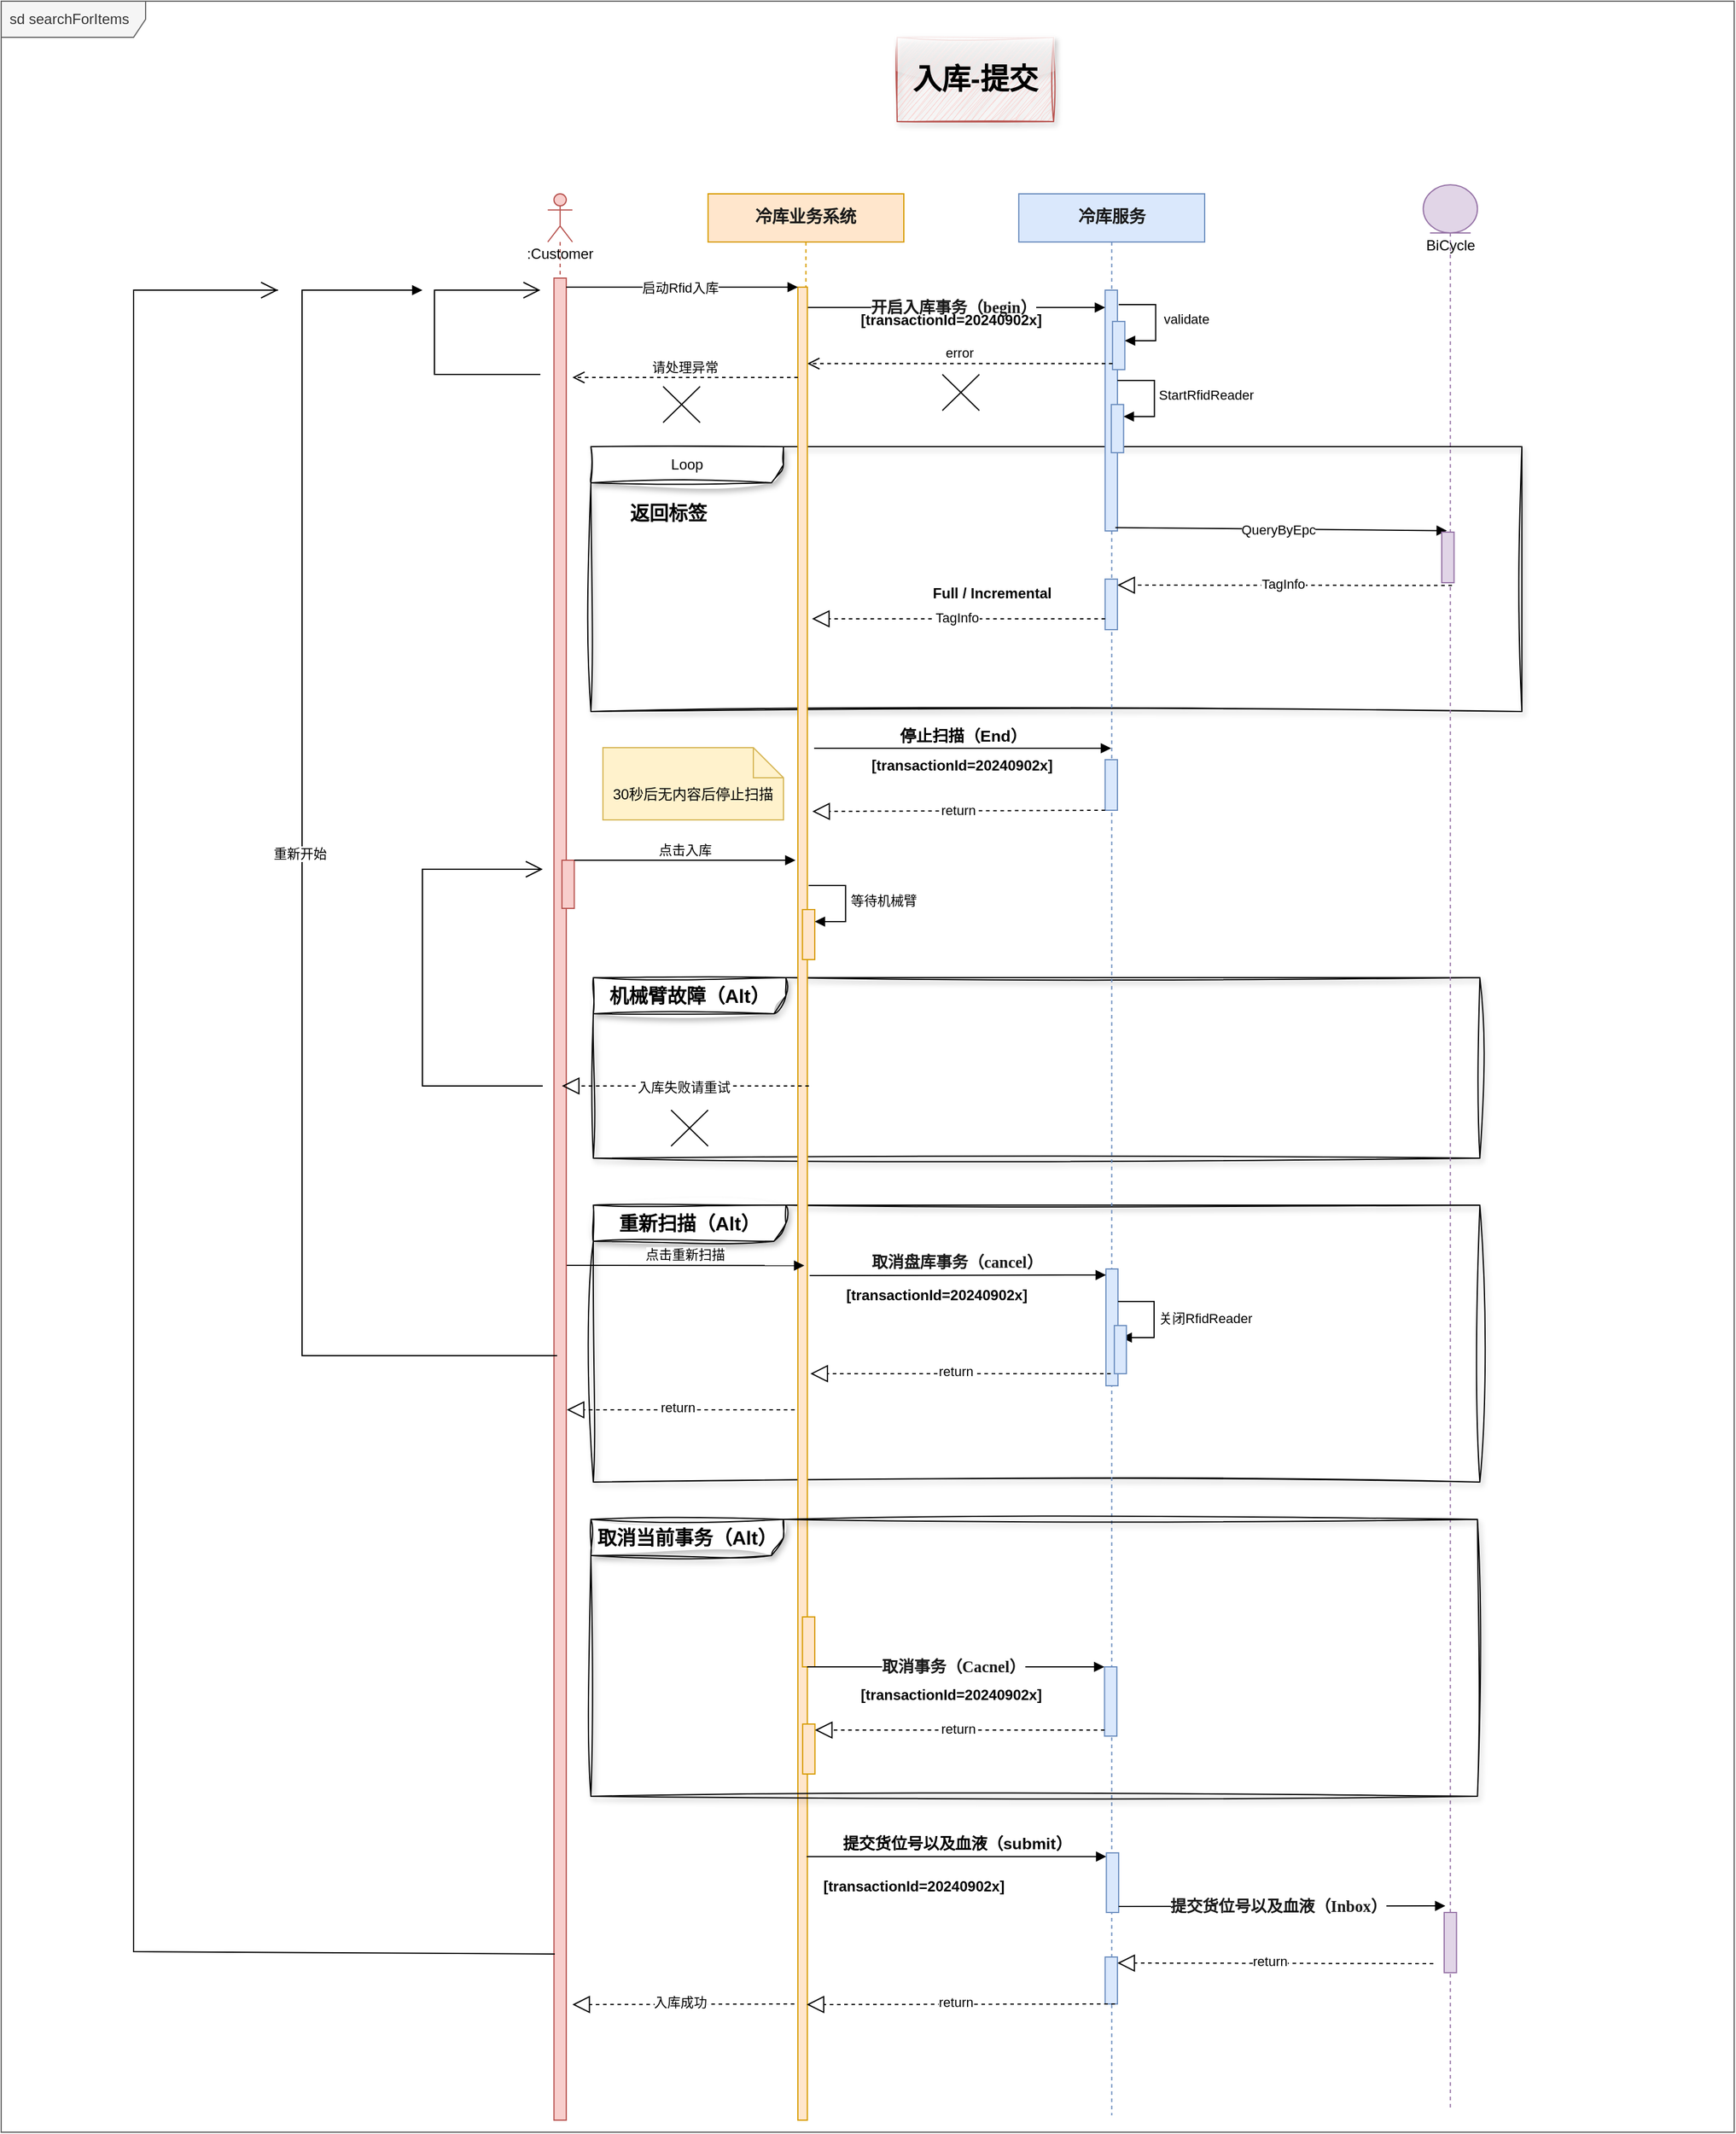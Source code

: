 <mxfile version="24.7.10" pages="4">
  <diagram id="i7KtP-Vs8fw_sYRqWalm" name="入库-提交">
    <mxGraphModel dx="3404" dy="925" grid="1" gridSize="10" guides="1" tooltips="1" connect="1" arrows="1" fold="1" page="1" pageScale="1" pageWidth="1019" pageHeight="1320" math="0" shadow="0">
      <root>
        <mxCell id="0" />
        <mxCell id="1" parent="0" />
        <mxCell id="Xp4SNQW4bs-QOhOTDZ4t-1" value="&lt;span style=&quot;font-size: 16px; text-wrap: nowrap;&quot;&gt;&lt;b&gt;重新扫描（Alt）&lt;/b&gt;&lt;/span&gt;" style="shape=umlFrame;whiteSpace=wrap;html=1;pointerEvents=0;recursiveResize=0;container=0;collapsible=0;width=160;shadow=1;sketch=1;curveFitting=1;jiggle=2;" vertex="1" parent="1">
          <mxGeometry x="-878" y="1010" width="736.68" height="230" as="geometry" />
        </mxCell>
        <mxCell id="df3Xc9EHLCvCGCI0Srp7-19" value="&lt;b style=&quot;font-size: 16px; text-wrap: nowrap;&quot;&gt;机械臂故障（Alt）&lt;/b&gt;" style="shape=umlFrame;whiteSpace=wrap;html=1;pointerEvents=0;recursiveResize=0;container=0;collapsible=0;width=160;shadow=1;sketch=1;curveFitting=1;jiggle=2;" parent="1" vertex="1">
          <mxGeometry x="-878" y="821" width="736.68" height="150" as="geometry" />
        </mxCell>
        <mxCell id="XppZFFv2hi1EjOijFOD9-25" value="sd searchForItems" style="shape=umlFrame;whiteSpace=wrap;html=1;width=120;height=30;boundedLbl=1;verticalAlign=middle;align=left;spacingLeft=5;fillColor=#f5f5f5;fontColor=#333333;strokeColor=#666666;" parent="1" vertex="1">
          <mxGeometry x="-1370" y="10" width="1440" height="1770" as="geometry" />
        </mxCell>
        <mxCell id="JydccJCQ6fTOZagrxZ0v-60" value="Loop" style="shape=umlFrame;whiteSpace=wrap;html=1;pointerEvents=0;recursiveResize=0;container=1;collapsible=0;width=160;shadow=1;sketch=1;curveFitting=1;jiggle=2;" parent="1" vertex="1">
          <mxGeometry x="-880" y="380" width="773.59" height="220" as="geometry" />
        </mxCell>
        <mxCell id="rYg8_pKWDpieuBRK71my-3" value="&lt;b style=&quot;font-size: 16px;&quot;&gt;返回标签&lt;/b&gt;" style="text;html=1;align=center;verticalAlign=middle;resizable=0;points=[];autosize=1;strokeColor=none;fillColor=none;" parent="JydccJCQ6fTOZagrxZ0v-60" vertex="1">
          <mxGeometry x="19.467" y="40" width="90" height="30" as="geometry" />
        </mxCell>
        <mxCell id="ppZE_xoksTWEemSVoQRX-1" value="&lt;b&gt;[transactionId=20240902x]&lt;/b&gt;" style="text;html=1;align=center;verticalAlign=middle;resizable=0;points=[];autosize=1;strokeColor=none;fillColor=none;" parent="JydccJCQ6fTOZagrxZ0v-60" vertex="1">
          <mxGeometry x="183.397" y="1181" width="170" height="30" as="geometry" />
        </mxCell>
        <mxCell id="XppZFFv2hi1EjOijFOD9-2" value=":Customer" style="shape=umlLifeline;participant=umlActor;perimeter=lifelinePerimeter;html=1;container=1;collapsible=0;recursiveResize=0;verticalAlign=top;spacingTop=36;outlineConnect=0;size=40;fillColor=#f8cecc;strokeColor=#b85450;" parent="1" vertex="1">
          <mxGeometry x="-915.83" y="170" width="20.49" height="1590" as="geometry" />
        </mxCell>
        <mxCell id="XppZFFv2hi1EjOijFOD9-3" value="" style="html=1;points=[];perimeter=orthogonalPerimeter;fillColor=#f8cecc;strokeColor=#b85450;" parent="XppZFFv2hi1EjOijFOD9-2" vertex="1">
          <mxGeometry x="5.12" y="70" width="10.25" height="1530" as="geometry" />
        </mxCell>
        <mxCell id="ppZE_xoksTWEemSVoQRX-8" value="" style="endArrow=open;endFill=1;endSize=12;html=1;rounded=0;" parent="XppZFFv2hi1EjOijFOD9-2" edge="1">
          <mxGeometry width="160" relative="1" as="geometry">
            <mxPoint x="-4.167" y="741" as="sourcePoint" />
            <mxPoint x="-4.167" y="561" as="targetPoint" />
            <Array as="points">
              <mxPoint x="-44.167" y="741" />
              <mxPoint x="-94.167" y="741" />
              <mxPoint x="-104.167" y="741" />
              <mxPoint x="-104.167" y="561" />
              <mxPoint x="-54.167" y="561" />
            </Array>
          </mxGeometry>
        </mxCell>
        <mxCell id="XppZFFv2hi1EjOijFOD9-11" value="&lt;span style=&quot;font-family:&#39;Microsoft YaHei&#39;; font-size:10.5pt; font-weight:600; color:#191919;&quot;&gt;冷库服务&lt;/span&gt;" style="shape=umlLifeline;perimeter=lifelinePerimeter;whiteSpace=wrap;html=1;container=1;collapsible=0;recursiveResize=0;outlineConnect=0;fillColor=#dae8fc;strokeColor=#6c8ebf;" parent="1" vertex="1">
          <mxGeometry x="-524.44" y="170" width="154.44" height="1596" as="geometry" />
        </mxCell>
        <mxCell id="XppZFFv2hi1EjOijFOD9-12" value="" style="html=1;points=[];perimeter=orthogonalPerimeter;fillColor=#dae8fc;strokeColor=#6c8ebf;" parent="XppZFFv2hi1EjOijFOD9-11" vertex="1">
          <mxGeometry x="71.721" y="80" width="10.246" height="200" as="geometry" />
        </mxCell>
        <mxCell id="JydccJCQ6fTOZagrxZ0v-37" value="" style="group" parent="XppZFFv2hi1EjOijFOD9-11" vertex="1" connectable="0">
          <mxGeometry x="77.868" y="100" width="35.86" height="60" as="geometry" />
        </mxCell>
        <mxCell id="JydccJCQ6fTOZagrxZ0v-41" value="" style="group" parent="JydccJCQ6fTOZagrxZ0v-37" vertex="1" connectable="0">
          <mxGeometry y="-8" width="35.86" height="54" as="geometry" />
        </mxCell>
        <mxCell id="JydccJCQ6fTOZagrxZ0v-35" value="" style="html=1;points=[[0,0,0,0,5],[0,1,0,0,-5],[1,0,0,0,5],[1,1,0,0,-5]];perimeter=orthogonalPerimeter;outlineConnect=0;targetShapes=umlLifeline;portConstraint=eastwest;newEdgeStyle={&quot;curved&quot;:0,&quot;rounded&quot;:0};fillColor=#dae8fc;strokeColor=#6c8ebf;" parent="JydccJCQ6fTOZagrxZ0v-41" vertex="1">
          <mxGeometry y="14" width="10.246" height="40" as="geometry" />
        </mxCell>
        <mxCell id="JydccJCQ6fTOZagrxZ0v-36" value="&amp;nbsp;&lt;span style=&quot;text-align: center;&quot;&gt;validate&lt;/span&gt;" style="html=1;align=left;spacingLeft=2;endArrow=block;rounded=0;edgeStyle=orthogonalEdgeStyle;curved=0;rounded=0;" parent="JydccJCQ6fTOZagrxZ0v-41" edge="1">
          <mxGeometry relative="1" as="geometry">
            <mxPoint x="5.123" as="sourcePoint" />
            <Array as="points">
              <mxPoint x="35.86" y="30" />
            </Array>
            <mxPoint x="10.246" y="30" as="targetPoint" />
          </mxGeometry>
        </mxCell>
        <mxCell id="JydccJCQ6fTOZagrxZ0v-40" value="" style="group" parent="XppZFFv2hi1EjOijFOD9-11" vertex="1" connectable="0">
          <mxGeometry x="76.844" y="155" width="35.86" height="60" as="geometry" />
        </mxCell>
        <mxCell id="JydccJCQ6fTOZagrxZ0v-38" value="" style="html=1;points=[[0,0,0,0,5],[0,1,0,0,-5],[1,0,0,0,5],[1,1,0,0,-5]];perimeter=orthogonalPerimeter;outlineConnect=0;targetShapes=umlLifeline;portConstraint=eastwest;newEdgeStyle={&quot;curved&quot;:0,&quot;rounded&quot;:0};fillColor=#dae8fc;strokeColor=#6c8ebf;" parent="JydccJCQ6fTOZagrxZ0v-40" vertex="1">
          <mxGeometry y="20" width="10.246" height="40" as="geometry" />
        </mxCell>
        <mxCell id="JydccJCQ6fTOZagrxZ0v-39" value="StartRfidReader" style="html=1;align=left;spacingLeft=2;endArrow=block;rounded=0;edgeStyle=orthogonalEdgeStyle;curved=0;rounded=0;" parent="JydccJCQ6fTOZagrxZ0v-40" target="JydccJCQ6fTOZagrxZ0v-38" edge="1">
          <mxGeometry relative="1" as="geometry">
            <mxPoint x="5.123" as="sourcePoint" />
            <Array as="points">
              <mxPoint x="35.86" y="30" />
            </Array>
          </mxGeometry>
        </mxCell>
        <mxCell id="JydccJCQ6fTOZagrxZ0v-65" value="" style="html=1;points=[[0,0,0,0,5],[0,1,0,0,-5],[1,0,0,0,5],[1,1,0,0,-5]];perimeter=orthogonalPerimeter;outlineConnect=0;targetShapes=umlLifeline;portConstraint=eastwest;newEdgeStyle={&quot;curved&quot;:0,&quot;rounded&quot;:0};fillColor=#dae8fc;strokeColor=#6c8ebf;" parent="XppZFFv2hi1EjOijFOD9-11" vertex="1">
          <mxGeometry x="71.716" y="320" width="10.246" height="42" as="geometry" />
        </mxCell>
        <mxCell id="YEC91V2a1LTBiHcoTa7g-13" value="" style="html=1;points=[[0,0,0,0,5],[0,1,0,0,-5],[1,0,0,0,5],[1,1,0,0,-5]];perimeter=orthogonalPerimeter;outlineConnect=0;targetShapes=umlLifeline;portConstraint=eastwest;newEdgeStyle={&quot;curved&quot;:0,&quot;rounded&quot;:0};fillColor=#dae8fc;strokeColor=#6c8ebf;" parent="XppZFFv2hi1EjOijFOD9-11" vertex="1">
          <mxGeometry x="71.716" y="470" width="10.246" height="42" as="geometry" />
        </mxCell>
        <mxCell id="YEC91V2a1LTBiHcoTa7g-14" value="" style="endArrow=block;dashed=1;endFill=0;endSize=12;html=1;rounded=0;" parent="XppZFFv2hi1EjOijFOD9-11" edge="1">
          <mxGeometry width="160" relative="1" as="geometry">
            <mxPoint x="71.72" y="512" as="sourcePoint" />
            <mxPoint x="-171.511" y="513" as="targetPoint" />
          </mxGeometry>
        </mxCell>
        <mxCell id="YEC91V2a1LTBiHcoTa7g-15" value="Text" style="edgeLabel;html=1;align=center;verticalAlign=middle;resizable=0;points=[];" parent="YEC91V2a1LTBiHcoTa7g-14" vertex="1" connectable="0">
          <mxGeometry x="0.013" y="1" relative="1" as="geometry">
            <mxPoint as="offset" />
          </mxGeometry>
        </mxCell>
        <mxCell id="YEC91V2a1LTBiHcoTa7g-16" value="return" style="edgeLabel;html=1;align=center;verticalAlign=middle;resizable=0;points=[];" parent="YEC91V2a1LTBiHcoTa7g-14" vertex="1" connectable="0">
          <mxGeometry x="0.013" y="-1" relative="1" as="geometry">
            <mxPoint as="offset" />
          </mxGeometry>
        </mxCell>
        <mxCell id="XppZFFv2hi1EjOijFOD9-13" value="BiCycle" style="shape=umlLifeline;participant=umlEntity;perimeter=lifelinePerimeter;whiteSpace=wrap;html=1;container=1;collapsible=0;recursiveResize=0;verticalAlign=top;spacingTop=36;outlineConnect=0;fillColor=#e1d5e7;strokeColor=#9673a6;" parent="1" vertex="1">
          <mxGeometry x="-188.38" y="162.5" width="45.06" height="1597.5" as="geometry" />
        </mxCell>
        <mxCell id="HT6MiuLGCi4q6tSzI8XS-2" value="" style="html=1;points=[];perimeter=orthogonalPerimeter;fillColor=#e1d5e7;strokeColor=#9673a6;" parent="XppZFFv2hi1EjOijFOD9-13" vertex="1">
          <mxGeometry x="17.412" y="1435" width="10.246" height="50" as="geometry" />
        </mxCell>
        <mxCell id="JydccJCQ6fTOZagrxZ0v-12" value="" style="html=1;verticalAlign=bottom;endArrow=block;entryX=0;entryY=0.072;rounded=0;entryDx=0;entryDy=0;entryPerimeter=0;" parent="1" source="XppZFFv2hi1EjOijFOD9-5" target="XppZFFv2hi1EjOijFOD9-12" edge="1">
          <mxGeometry x="1" y="125" relative="1" as="geometry">
            <mxPoint x="-721.162" y="270" as="sourcePoint" />
            <mxPoint x="-546.983" y="270" as="targetPoint" />
            <mxPoint x="125" y="125" as="offset" />
          </mxGeometry>
        </mxCell>
        <mxCell id="JydccJCQ6fTOZagrxZ0v-42" value="&lt;span style=&quot;color: rgb(25, 25, 25); font-family: &amp;quot;Microsoft YaHei&amp;quot;;&quot;&gt;&lt;b style=&quot;&quot;&gt;&lt;font style=&quot;font-size: 13.333px;&quot;&gt;开启入库事务（begin）&lt;/font&gt;&lt;/b&gt;&lt;/span&gt;" style="edgeLabel;html=1;align=center;verticalAlign=middle;resizable=0;points=[];" parent="JydccJCQ6fTOZagrxZ0v-12" vertex="1" connectable="0">
          <mxGeometry x="-0.022" y="1" relative="1" as="geometry">
            <mxPoint as="offset" />
          </mxGeometry>
        </mxCell>
        <mxCell id="JydccJCQ6fTOZagrxZ0v-32" value="error" style="html=1;verticalAlign=bottom;endArrow=open;dashed=1;endSize=8;curved=0;rounded=0;exitX=0;exitY=1;exitDx=0;exitDy=-5;exitPerimeter=0;" parent="1" source="JydccJCQ6fTOZagrxZ0v-35" target="XppZFFv2hi1EjOijFOD9-5" edge="1">
          <mxGeometry relative="1" as="geometry">
            <mxPoint x="-485.508" y="319.998" as="sourcePoint" />
            <mxPoint x="-721.162" y="306" as="targetPoint" />
          </mxGeometry>
        </mxCell>
        <mxCell id="JydccJCQ6fTOZagrxZ0v-63" value="" style="html=1;verticalAlign=bottom;endArrow=block;entryX=0.417;entryY=-0.029;rounded=0;exitX=0.833;exitY=0.986;exitDx=0;exitDy=0;exitPerimeter=0;entryDx=0;entryDy=0;entryPerimeter=0;" parent="1" source="XppZFFv2hi1EjOijFOD9-12" target="XppZFFv2hi1EjOijFOD9-14" edge="1">
          <mxGeometry x="1" y="125" relative="1" as="geometry">
            <mxPoint x="-413.787" y="440" as="sourcePoint" />
            <mxPoint x="-198.625" y="440" as="targetPoint" />
            <mxPoint x="125" y="125" as="offset" />
          </mxGeometry>
        </mxCell>
        <mxCell id="JydccJCQ6fTOZagrxZ0v-64" value="QueryByEpc" style="edgeLabel;html=1;align=center;verticalAlign=middle;resizable=0;points=[];" parent="JydccJCQ6fTOZagrxZ0v-63" vertex="1" connectable="0">
          <mxGeometry x="-0.02" relative="1" as="geometry">
            <mxPoint as="offset" />
          </mxGeometry>
        </mxCell>
        <mxCell id="JydccJCQ6fTOZagrxZ0v-75" value="Full /&amp;nbsp;Incremental" style="text;html=1;align=center;verticalAlign=middle;resizable=0;points=[];autosize=1;strokeColor=none;fillColor=none;fontStyle=1" parent="1" vertex="1">
          <mxGeometry x="-607.434" y="487" width="120" height="30" as="geometry" />
        </mxCell>
        <mxCell id="XppZFFv2hi1EjOijFOD9-14" value="" style="html=1;points=[];perimeter=orthogonalPerimeter;fillColor=#e1d5e7;strokeColor=#9673a6;" parent="1" vertex="1">
          <mxGeometry x="-173.01" y="451" width="10.246" height="42" as="geometry" />
        </mxCell>
        <mxCell id="JydccJCQ6fTOZagrxZ0v-68" value="" style="endArrow=block;dashed=1;endFill=0;endSize=12;html=1;rounded=0;exitX=0.833;exitY=1.054;exitDx=0;exitDy=0;exitPerimeter=0;entryX=1;entryY=0;entryDx=0;entryDy=5;entryPerimeter=0;" parent="1" source="XppZFFv2hi1EjOijFOD9-14" target="JydccJCQ6fTOZagrxZ0v-65" edge="1">
          <mxGeometry width="160" relative="1" as="geometry">
            <mxPoint x="-382.025" y="500" as="sourcePoint" />
            <mxPoint x="-218.092" y="500" as="targetPoint" />
          </mxGeometry>
        </mxCell>
        <mxCell id="JydccJCQ6fTOZagrxZ0v-69" value="Text" style="edgeLabel;html=1;align=center;verticalAlign=middle;resizable=0;points=[];" parent="JydccJCQ6fTOZagrxZ0v-68" vertex="1" connectable="0">
          <mxGeometry x="0.013" y="1" relative="1" as="geometry">
            <mxPoint as="offset" />
          </mxGeometry>
        </mxCell>
        <mxCell id="JydccJCQ6fTOZagrxZ0v-71" value="TagInfo" style="edgeLabel;html=1;align=center;verticalAlign=middle;resizable=0;points=[];" parent="JydccJCQ6fTOZagrxZ0v-68" vertex="1" connectable="0">
          <mxGeometry x="0.013" y="-1" relative="1" as="geometry">
            <mxPoint as="offset" />
          </mxGeometry>
        </mxCell>
        <mxCell id="ppZE_xoksTWEemSVoQRX-11" value="" style="endArrow=open;endFill=1;endSize=12;html=1;rounded=0;entryX=-0.1;entryY=0.469;entryDx=0;entryDy=0;entryPerimeter=0;" parent="1" edge="1">
          <mxGeometry width="160" relative="1" as="geometry">
            <mxPoint x="-922" y="320" as="sourcePoint" />
            <mxPoint x="-921.981" y="250" as="targetPoint" />
            <Array as="points">
              <mxPoint x="-980" y="320" />
              <mxPoint x="-1010" y="320" />
              <mxPoint x="-1010" y="280" />
              <mxPoint x="-1010" y="250" />
            </Array>
          </mxGeometry>
        </mxCell>
        <mxCell id="ppZE_xoksTWEemSVoQRX-16" value="" style="shape=umlDestroy;html=1;" parent="1" vertex="1">
          <mxGeometry x="-813.375" y="931" width="30.737" height="30" as="geometry" />
        </mxCell>
        <mxCell id="ppZE_xoksTWEemSVoQRX-17" value="" style="shape=umlDestroy;html=1;" parent="1" vertex="1">
          <mxGeometry x="-820.005" y="330" width="30.737" height="30" as="geometry" />
        </mxCell>
        <mxCell id="XppZFFv2hi1EjOijFOD9-4" value="&lt;span style=&quot;font-family:&#39;Microsoft YaHei&#39;; font-size:10.5pt; font-weight:600; color:#191919;&quot;&gt;冷库业务系统&lt;/span&gt;" style="shape=umlLifeline;perimeter=lifelinePerimeter;whiteSpace=wrap;html=1;container=1;collapsible=0;recursiveResize=0;outlineConnect=0;fillColor=#ffe6cc;strokeColor=#d79b00;" parent="1" vertex="1">
          <mxGeometry x="-782.64" y="170" width="162.64" height="1600" as="geometry" />
        </mxCell>
        <mxCell id="XppZFFv2hi1EjOijFOD9-5" value="" style="html=1;points=[];perimeter=orthogonalPerimeter;fillColor=#ffe6cc;strokeColor=#d79b00;" parent="XppZFFv2hi1EjOijFOD9-4" vertex="1">
          <mxGeometry x="74.62" y="77.5" width="7.86" height="1522.5" as="geometry" />
        </mxCell>
        <mxCell id="ppZE_xoksTWEemSVoQRX-10" value="请处理异常" style="html=1;verticalAlign=bottom;endArrow=open;dashed=1;endSize=8;curved=0;rounded=0;" parent="XppZFFv2hi1EjOijFOD9-4" edge="1">
          <mxGeometry x="-0.001" relative="1" as="geometry">
            <mxPoint x="74.62" y="152.5" as="sourcePoint" />
            <mxPoint x="-112.704" y="152.5" as="targetPoint" />
            <mxPoint as="offset" />
          </mxGeometry>
        </mxCell>
        <mxCell id="XppZFFv2hi1EjOijFOD9-10" value="" style="html=1;verticalAlign=bottom;endArrow=block;entryX=0;entryY=0;rounded=0;" parent="1" source="XppZFFv2hi1EjOijFOD9-3" target="XppZFFv2hi1EjOijFOD9-5" edge="1">
          <mxGeometry x="1" y="125" relative="1" as="geometry">
            <mxPoint x="-794.42" y="260" as="sourcePoint" />
            <mxPoint x="125" y="125" as="offset" />
          </mxGeometry>
        </mxCell>
        <mxCell id="JydccJCQ6fTOZagrxZ0v-8" value="启动Rfid入库" style="edgeLabel;html=1;align=center;verticalAlign=middle;resizable=0;points=[];" parent="XppZFFv2hi1EjOijFOD9-10" vertex="1" connectable="0">
          <mxGeometry x="-0.02" relative="1" as="geometry">
            <mxPoint as="offset" />
          </mxGeometry>
        </mxCell>
        <mxCell id="XppZFFv2hi1EjOijFOD9-22" value="&lt;b&gt;[transactionId=20240902x]&lt;/b&gt;" style="text;html=1;align=center;verticalAlign=middle;resizable=0;points=[];autosize=1;strokeColor=none;fillColor=none;" parent="1" vertex="1">
          <mxGeometry x="-665.53" y="260" width="170" height="30" as="geometry" />
        </mxCell>
        <mxCell id="JydccJCQ6fTOZagrxZ0v-72" value="" style="endArrow=block;dashed=1;endFill=0;endSize=12;html=1;rounded=0;" parent="1" source="JydccJCQ6fTOZagrxZ0v-65" edge="1">
          <mxGeometry width="160" relative="1" as="geometry">
            <mxPoint x="-534.022" y="520" as="sourcePoint" />
            <mxPoint x="-696.231" y="523" as="targetPoint" />
          </mxGeometry>
        </mxCell>
        <mxCell id="JydccJCQ6fTOZagrxZ0v-73" value="Text" style="edgeLabel;html=1;align=center;verticalAlign=middle;resizable=0;points=[];" parent="JydccJCQ6fTOZagrxZ0v-72" vertex="1" connectable="0">
          <mxGeometry x="0.013" y="1" relative="1" as="geometry">
            <mxPoint as="offset" />
          </mxGeometry>
        </mxCell>
        <mxCell id="JydccJCQ6fTOZagrxZ0v-74" value="TagInfo" style="edgeLabel;html=1;align=center;verticalAlign=middle;resizable=0;points=[];" parent="JydccJCQ6fTOZagrxZ0v-72" vertex="1" connectable="0">
          <mxGeometry x="0.013" y="-1" relative="1" as="geometry">
            <mxPoint as="offset" />
          </mxGeometry>
        </mxCell>
        <mxCell id="JydccJCQ6fTOZagrxZ0v-104" value="&lt;b&gt;&lt;font style=&quot;font-size: 13.333px;&quot;&gt;提交货位号以及血液（submit）&lt;/font&gt;&lt;/b&gt;" style="html=1;verticalAlign=bottom;endArrow=block;curved=0;rounded=0;" parent="1" target="JydccJCQ6fTOZagrxZ0v-102" edge="1">
          <mxGeometry width="80" relative="1" as="geometry">
            <mxPoint x="-700.671" y="1551.08" as="sourcePoint" />
            <mxPoint x="-511.123" y="1551.08" as="targetPoint" />
          </mxGeometry>
        </mxCell>
        <mxCell id="JydccJCQ6fTOZagrxZ0v-102" value="" style="html=1;points=[[0,0,0,0,5],[0,1,0,0,-5],[1,0,0,0,5],[1,1,0,0,-5]];perimeter=orthogonalPerimeter;outlineConnect=0;targetShapes=umlLifeline;portConstraint=eastwest;newEdgeStyle={&quot;curved&quot;:0,&quot;rounded&quot;:0};fillColor=#dae8fc;strokeColor=#6c8ebf;" parent="1" vertex="1">
          <mxGeometry x="-451.697" y="1548" width="10.246" height="49.5" as="geometry" />
        </mxCell>
        <mxCell id="HT6MiuLGCi4q6tSzI8XS-6" value="" style="html=1;points=[[0,0,0,0,5],[0,1,0,0,-5],[1,0,0,0,5],[1,1,0,0,-5]];perimeter=orthogonalPerimeter;outlineConnect=0;targetShapes=umlLifeline;portConstraint=eastwest;newEdgeStyle={&quot;curved&quot;:0,&quot;rounded&quot;:0};fillColor=#dae8fc;strokeColor=#6c8ebf;" parent="1" vertex="1">
          <mxGeometry x="-452.721" y="1634.5" width="10.246" height="39" as="geometry" />
        </mxCell>
        <mxCell id="HT6MiuLGCi4q6tSzI8XS-10" value="" style="endArrow=block;dashed=1;endFill=0;endSize=12;html=1;rounded=0;" parent="1" edge="1">
          <mxGeometry width="160" relative="1" as="geometry">
            <mxPoint x="-444.525" y="1673.5" as="sourcePoint" />
            <mxPoint x="-700.671" y="1674" as="targetPoint" />
          </mxGeometry>
        </mxCell>
        <mxCell id="HT6MiuLGCi4q6tSzI8XS-11" value="Text" style="edgeLabel;html=1;align=center;verticalAlign=middle;resizable=0;points=[];" parent="HT6MiuLGCi4q6tSzI8XS-10" vertex="1" connectable="0">
          <mxGeometry x="0.052" y="-1" relative="1" as="geometry">
            <mxPoint as="offset" />
          </mxGeometry>
        </mxCell>
        <mxCell id="HT6MiuLGCi4q6tSzI8XS-12" value="return" style="edgeLabel;html=1;align=center;verticalAlign=middle;resizable=0;points=[];" parent="HT6MiuLGCi4q6tSzI8XS-10" vertex="1" connectable="0">
          <mxGeometry x="0.037" y="-2" relative="1" as="geometry">
            <mxPoint as="offset" />
          </mxGeometry>
        </mxCell>
        <mxCell id="JydccJCQ6fTOZagrxZ0v-115" value="&lt;h1&gt;入库-提交&lt;br&gt;&lt;/h1&gt;" style="text;html=1;align=center;verticalAlign=middle;resizable=0;points=[];autosize=1;fillColor=#f8cecc;strokeColor=#b85450;gradientColor=none;rounded=0;glass=1;sketch=1;curveFitting=1;jiggle=2;shadow=1;" parent="1" vertex="1">
          <mxGeometry x="-625.535" y="40" width="130" height="70" as="geometry" />
        </mxCell>
        <mxCell id="JydccJCQ6fTOZagrxZ0v-57" value="" style="shape=umlDestroy;html=1;" parent="1" vertex="1">
          <mxGeometry x="-587.966" y="320" width="30.737" height="30" as="geometry" />
        </mxCell>
        <mxCell id="ppZE_xoksTWEemSVoQRX-19" value="" style="endArrow=block;dashed=1;endFill=0;endSize=12;html=1;rounded=0;" parent="1" edge="1">
          <mxGeometry width="160" relative="1" as="geometry">
            <mxPoint x="-710.916" y="1673.5" as="sourcePoint" />
            <mxPoint x="-895.341" y="1674" as="targetPoint" />
          </mxGeometry>
        </mxCell>
        <mxCell id="ppZE_xoksTWEemSVoQRX-20" value="Text" style="edgeLabel;html=1;align=center;verticalAlign=middle;resizable=0;points=[];" parent="ppZE_xoksTWEemSVoQRX-19" vertex="1" connectable="0">
          <mxGeometry x="0.052" y="-1" relative="1" as="geometry">
            <mxPoint as="offset" />
          </mxGeometry>
        </mxCell>
        <mxCell id="ppZE_xoksTWEemSVoQRX-21" value="入库成功" style="edgeLabel;html=1;align=center;verticalAlign=middle;resizable=0;points=[];" parent="ppZE_xoksTWEemSVoQRX-19" vertex="1" connectable="0">
          <mxGeometry x="0.037" y="-2" relative="1" as="geometry">
            <mxPoint as="offset" />
          </mxGeometry>
        </mxCell>
        <mxCell id="ppZE_xoksTWEemSVoQRX-2" value="" style="html=1;points=[[0,0,0,0,5],[0,1,0,0,-5],[1,0,0,0,5],[1,1,0,0,-5]];perimeter=orthogonalPerimeter;outlineConnect=0;targetShapes=umlLifeline;portConstraint=eastwest;newEdgeStyle={&quot;curved&quot;:0,&quot;rounded&quot;:0};fillColor=#ffe6cc;strokeColor=#d79b00;" parent="1" vertex="1">
          <mxGeometry x="-704.23" y="764.5" width="10.25" height="41.5" as="geometry" />
        </mxCell>
        <mxCell id="ppZE_xoksTWEemSVoQRX-3" value="等待机械臂" style="html=1;align=left;spacingLeft=2;endArrow=block;rounded=0;edgeStyle=orthogonalEdgeStyle;curved=0;rounded=0;" parent="1" target="ppZE_xoksTWEemSVoQRX-2" edge="1">
          <mxGeometry relative="1" as="geometry">
            <mxPoint x="-699.109" y="744.5" as="sourcePoint" />
            <Array as="points">
              <mxPoint x="-668.371" y="774.5" />
            </Array>
          </mxGeometry>
        </mxCell>
        <mxCell id="JydccJCQ6fTOZagrxZ0v-99" value="" style="html=1;points=[[0,0,0,0,5],[0,1,0,0,-5],[1,0,0,0,5],[1,1,0,0,-5]];perimeter=orthogonalPerimeter;outlineConnect=0;targetShapes=umlLifeline;portConstraint=eastwest;newEdgeStyle={&quot;curved&quot;:0,&quot;rounded&quot;:0};fillColor=#f8cecc;strokeColor=#b85450;" parent="1" vertex="1">
          <mxGeometry x="-904.05" y="723.5" width="10.246" height="40" as="geometry" />
        </mxCell>
        <mxCell id="JydccJCQ6fTOZagrxZ0v-100" value="点击入库" style="html=1;verticalAlign=bottom;endArrow=block;curved=0;rounded=0;" parent="1" source="JydccJCQ6fTOZagrxZ0v-99" edge="1">
          <mxGeometry width="80" relative="1" as="geometry">
            <mxPoint x="-885.804" y="723.5" as="sourcePoint" />
            <mxPoint x="-710.003" y="723.5" as="targetPoint" />
          </mxGeometry>
        </mxCell>
        <mxCell id="YEC91V2a1LTBiHcoTa7g-12" value="&lt;font style=&quot;font-size: 13.333px;&quot;&gt;&lt;b&gt;停止扫描（End）&lt;/b&gt;&lt;/font&gt;" style="html=1;verticalAlign=bottom;endArrow=block;curved=0;rounded=0;" parent="1" target="XppZFFv2hi1EjOijFOD9-11" edge="1">
          <mxGeometry width="80" relative="1" as="geometry">
            <mxPoint x="-694.52" y="630.5" as="sourcePoint" />
            <mxPoint x="-520" y="630" as="targetPoint" />
          </mxGeometry>
        </mxCell>
        <mxCell id="YEC91V2a1LTBiHcoTa7g-17" value="" style="endArrow=block;dashed=1;endFill=0;endSize=12;html=1;rounded=0;" parent="1" edge="1">
          <mxGeometry width="160" relative="1" as="geometry">
            <mxPoint x="-698.82" y="911" as="sourcePoint" />
            <mxPoint x="-904.05" y="911" as="targetPoint" />
          </mxGeometry>
        </mxCell>
        <mxCell id="YEC91V2a1LTBiHcoTa7g-18" value="入库失败请重试" style="edgeLabel;html=1;align=center;verticalAlign=middle;resizable=0;points=[];" parent="YEC91V2a1LTBiHcoTa7g-17" vertex="1" connectable="0">
          <mxGeometry x="0.013" y="1" relative="1" as="geometry">
            <mxPoint as="offset" />
          </mxGeometry>
        </mxCell>
        <mxCell id="YEC91V2a1LTBiHcoTa7g-21" value="" style="html=1;points=[[0,0,0,0,5],[0,1,0,0,-5],[1,0,0,0,5],[1,1,0,0,-5]];perimeter=orthogonalPerimeter;outlineConnect=0;targetShapes=umlLifeline;portConstraint=eastwest;newEdgeStyle={&quot;curved&quot;:0,&quot;rounded&quot;:0};fillColor=#dae8fc;strokeColor=#6c8ebf;" parent="1" vertex="1">
          <mxGeometry x="-453.208" y="1393.5" width="10.25" height="57.5" as="geometry" />
        </mxCell>
        <mxCell id="YEC91V2a1LTBiHcoTa7g-22" value="" style="html=1;points=[[0,0,0,0,5],[0,1,0,0,-5],[1,0,0,0,5],[1,1,0,0,-5]];perimeter=orthogonalPerimeter;outlineConnect=0;targetShapes=umlLifeline;portConstraint=eastwest;newEdgeStyle={&quot;curved&quot;:0,&quot;rounded&quot;:0};fillColor=#ffe6cc;strokeColor=#d79b00;" parent="1" vertex="1">
          <mxGeometry x="-704.06" y="1441" width="10.25" height="41.5" as="geometry" />
        </mxCell>
        <mxCell id="YEC91V2a1LTBiHcoTa7g-23" value="" style="endArrow=block;dashed=1;endFill=0;endSize=12;html=1;rounded=0;entryX=1;entryY=0;entryDx=0;entryDy=5;entryPerimeter=0;" parent="1" source="YEC91V2a1LTBiHcoTa7g-21" target="YEC91V2a1LTBiHcoTa7g-22" edge="1">
          <mxGeometry width="160" relative="1" as="geometry">
            <mxPoint x="-438.97" y="1593" as="sourcePoint" />
            <mxPoint x="-682.201" y="1594" as="targetPoint" />
          </mxGeometry>
        </mxCell>
        <mxCell id="YEC91V2a1LTBiHcoTa7g-24" value="Text" style="edgeLabel;html=1;align=center;verticalAlign=middle;resizable=0;points=[];" parent="YEC91V2a1LTBiHcoTa7g-23" vertex="1" connectable="0">
          <mxGeometry x="0.013" y="1" relative="1" as="geometry">
            <mxPoint as="offset" />
          </mxGeometry>
        </mxCell>
        <mxCell id="YEC91V2a1LTBiHcoTa7g-25" value="return" style="edgeLabel;html=1;align=center;verticalAlign=middle;resizable=0;points=[];" parent="YEC91V2a1LTBiHcoTa7g-23" vertex="1" connectable="0">
          <mxGeometry x="0.013" y="-1" relative="1" as="geometry">
            <mxPoint as="offset" />
          </mxGeometry>
        </mxCell>
        <mxCell id="YEC91V2a1LTBiHcoTa7g-26" value="" style="html=1;points=[[0,0,0,0,5],[0,1,0,0,-5],[1,0,0,0,5],[1,1,0,0,-5]];perimeter=orthogonalPerimeter;outlineConnect=0;targetShapes=umlLifeline;portConstraint=eastwest;newEdgeStyle={&quot;curved&quot;:0,&quot;rounded&quot;:0};fillColor=#ffe6cc;strokeColor=#d79b00;" parent="1" vertex="1">
          <mxGeometry x="-704.23" y="1352" width="10.25" height="41.5" as="geometry" />
        </mxCell>
        <mxCell id="YEC91V2a1LTBiHcoTa7g-27" value="" style="html=1;verticalAlign=bottom;endArrow=block;entryX=0;entryY=0.072;rounded=0;entryDx=0;entryDy=0;entryPerimeter=0;" parent="1" edge="1">
          <mxGeometry x="1" y="125" relative="1" as="geometry">
            <mxPoint x="-700.373" y="1393.5" as="sourcePoint" />
            <mxPoint x="-453.373" y="1393.5" as="targetPoint" />
            <mxPoint x="125" y="125" as="offset" />
          </mxGeometry>
        </mxCell>
        <mxCell id="YEC91V2a1LTBiHcoTa7g-28" value="&lt;span style=&quot;color: rgb(25, 25, 25); font-family: &amp;quot;Microsoft YaHei&amp;quot;; font-size: 13.333px;&quot;&gt;&lt;b&gt;取消事务（Cacnel）&lt;/b&gt;&lt;/span&gt;" style="edgeLabel;html=1;align=center;verticalAlign=middle;resizable=0;points=[];" parent="YEC91V2a1LTBiHcoTa7g-27" vertex="1" connectable="0">
          <mxGeometry x="-0.022" y="1" relative="1" as="geometry">
            <mxPoint as="offset" />
          </mxGeometry>
        </mxCell>
        <mxCell id="YEC91V2a1LTBiHcoTa7g-29" value="&lt;b&gt;[transactionId=20240902x]&lt;/b&gt;" style="text;html=1;align=center;verticalAlign=middle;resizable=0;points=[];autosize=1;strokeColor=none;fillColor=none;" parent="1" vertex="1">
          <mxGeometry x="-665.53" y="1402" width="170" height="30" as="geometry" />
        </mxCell>
        <mxCell id="YEC91V2a1LTBiHcoTa7g-30" value="&lt;b&gt;[transactionId=20240902x]&lt;/b&gt;" style="text;html=1;align=center;verticalAlign=middle;resizable=0;points=[];autosize=1;strokeColor=none;fillColor=none;" parent="1" vertex="1">
          <mxGeometry x="-657.43" y="630" width="170" height="30" as="geometry" />
        </mxCell>
        <mxCell id="KhGppTupB5uiBpiw8btR-2" value="30秒后无内容后停止扫描" style="shape=note2;boundedLbl=1;whiteSpace=wrap;html=1;size=25;verticalAlign=top;align=center;fillColor=#fff2cc;strokeColor=#d6b656;" parent="1" vertex="1">
          <mxGeometry x="-870" y="630" width="150" height="60" as="geometry" />
        </mxCell>
        <mxCell id="YEC91V2a1LTBiHcoTa7g-20" value="&lt;span style=&quot;font-size: 16px; text-wrap: nowrap;&quot;&gt;&lt;b&gt;取消当前事务（Alt）&lt;/b&gt;&lt;/span&gt;" style="shape=umlFrame;whiteSpace=wrap;html=1;pointerEvents=0;recursiveResize=0;container=0;collapsible=0;width=160;shadow=1;sketch=1;curveFitting=1;jiggle=2;" parent="1" vertex="1">
          <mxGeometry x="-880" y="1271" width="736.68" height="230" as="geometry" />
        </mxCell>
        <mxCell id="KhGppTupB5uiBpiw8btR-4" value="" style="endArrow=open;endFill=1;endSize=12;html=1;rounded=0;" parent="1" edge="1">
          <mxGeometry width="160" relative="1" as="geometry">
            <mxPoint x="-910" y="1632" as="sourcePoint" />
            <mxPoint x="-1140" y="250" as="targetPoint" />
            <Array as="points">
              <mxPoint x="-1260" y="1630" />
              <mxPoint x="-1260" y="1400" />
              <mxPoint x="-1260" y="1160" />
              <mxPoint x="-1260" y="850" />
              <mxPoint x="-1260" y="250" />
              <mxPoint x="-1140" y="250" />
              <mxPoint x="-1200" y="250" />
              <mxPoint x="-1150" y="250" />
            </Array>
          </mxGeometry>
        </mxCell>
        <mxCell id="-0Y5yQMIjSoz9cmJx648-1" value="" style="html=1;points=[[0,0,0,0,5],[0,1,0,0,-5],[1,0,0,0,5],[1,1,0,0,-5]];perimeter=orthogonalPerimeter;outlineConnect=0;targetShapes=umlLifeline;portConstraint=eastwest;newEdgeStyle={&quot;curved&quot;:0,&quot;rounded&quot;:0};fillColor=#dae8fc;strokeColor=#6c8ebf;container=0;" vertex="1" parent="1">
          <mxGeometry x="-452.05" y="1063" width="10" height="97" as="geometry" />
        </mxCell>
        <mxCell id="-0Y5yQMIjSoz9cmJx648-2" value="关闭RfidReader" style="html=1;align=left;spacingLeft=2;endArrow=block;rounded=0;edgeStyle=orthogonalEdgeStyle;curved=0;rounded=0;" edge="1" parent="1">
          <mxGeometry relative="1" as="geometry">
            <mxPoint x="-442.05" y="1090" as="sourcePoint" />
            <Array as="points">
              <mxPoint x="-412.05" y="1120" />
            </Array>
            <mxPoint x="-439.05" y="1120" as="targetPoint" />
          </mxGeometry>
        </mxCell>
        <mxCell id="-0Y5yQMIjSoz9cmJx648-3" value="" style="html=1;points=[[0,0,0,0,5],[0,1,0,0,-5],[1,0,0,0,5],[1,1,0,0,-5]];perimeter=orthogonalPerimeter;outlineConnect=0;targetShapes=umlLifeline;portConstraint=eastwest;newEdgeStyle={&quot;curved&quot;:0,&quot;rounded&quot;:0};fillColor=#dae8fc;strokeColor=#6c8ebf;" vertex="1" parent="1">
          <mxGeometry x="-445.05" y="1110" width="10" height="40" as="geometry" />
        </mxCell>
        <mxCell id="-0Y5yQMIjSoz9cmJx648-5" value="&lt;b&gt;[transactionId=20240902x]&lt;/b&gt;" style="text;html=1;align=center;verticalAlign=middle;resizable=0;points=[];autosize=1;strokeColor=none;fillColor=none;container=0;" vertex="1" parent="1">
          <mxGeometry x="-678.383" y="1070" width="170" height="30" as="geometry" />
        </mxCell>
        <mxCell id="-0Y5yQMIjSoz9cmJx648-6" value="点击重新扫描" style="html=1;verticalAlign=bottom;endArrow=block;curved=0;rounded=0;entryX=0.333;entryY=0.551;entryDx=0;entryDy=0;entryPerimeter=0;" edge="1" parent="1">
          <mxGeometry width="80" relative="1" as="geometry">
            <mxPoint x="-900" y="1060" as="sourcePoint" />
            <mxPoint x="-702.664" y="1060.137" as="targetPoint" />
          </mxGeometry>
        </mxCell>
        <mxCell id="-0Y5yQMIjSoz9cmJx648-7" value="&lt;span style=&quot;color: rgb(25, 25, 25); font-family: &amp;quot;Microsoft YaHei&amp;quot;;&quot;&gt;&lt;b style=&quot;&quot;&gt;&lt;font style=&quot;font-size: 13.333px;&quot;&gt;取消盘库事务（cancel）&lt;/font&gt;&lt;/b&gt;&lt;/span&gt;" style="html=1;verticalAlign=bottom;endArrow=block;curved=0;rounded=0;entryX=0;entryY=0;entryDx=0;entryDy=5;entryPerimeter=0;exitX=0.917;exitY=0.562;exitDx=0;exitDy=0;exitPerimeter=0;" edge="1" parent="1" target="-0Y5yQMIjSoz9cmJx648-1">
          <mxGeometry x="-0.004" width="80" relative="1" as="geometry">
            <mxPoint x="-698.186" y="1068.525" as="sourcePoint" />
            <mxPoint x="-424.05" y="1060" as="targetPoint" />
            <mxPoint as="offset" />
          </mxGeometry>
        </mxCell>
        <mxCell id="-0Y5yQMIjSoz9cmJx648-8" value="" style="endArrow=block;dashed=1;endFill=0;endSize=12;html=1;rounded=0;entryX=1;entryY=0.619;entryDx=0;entryDy=0;entryPerimeter=0;" edge="1" parent="1">
          <mxGeometry width="160" relative="1" as="geometry">
            <mxPoint x="-448.05" y="1149.988" as="sourcePoint" />
            <mxPoint x="-697.55" y="1149.988" as="targetPoint" />
          </mxGeometry>
        </mxCell>
        <mxCell id="-0Y5yQMIjSoz9cmJx648-9" value="Text" style="edgeLabel;html=1;align=center;verticalAlign=middle;resizable=0;points=[];container=0;" vertex="1" connectable="0" parent="-0Y5yQMIjSoz9cmJx648-8">
          <mxGeometry x="0.052" y="-1" relative="1" as="geometry">
            <mxPoint as="offset" />
          </mxGeometry>
        </mxCell>
        <mxCell id="-0Y5yQMIjSoz9cmJx648-10" value="return" style="edgeLabel;html=1;align=center;verticalAlign=middle;resizable=0;points=[];container=0;" vertex="1" connectable="0" parent="-0Y5yQMIjSoz9cmJx648-8">
          <mxGeometry x="0.037" y="-2" relative="1" as="geometry">
            <mxPoint as="offset" />
          </mxGeometry>
        </mxCell>
        <mxCell id="-0Y5yQMIjSoz9cmJx648-11" value="" style="endArrow=block;dashed=1;endFill=0;endSize=12;html=1;rounded=0;exitX=0;exitY=0.653;exitDx=0;exitDy=0;exitPerimeter=0;" edge="1" parent="1">
          <mxGeometry width="160" relative="1" as="geometry">
            <mxPoint x="-710.717" y="1180.003" as="sourcePoint" />
            <mxPoint x="-900" y="1180" as="targetPoint" />
          </mxGeometry>
        </mxCell>
        <mxCell id="-0Y5yQMIjSoz9cmJx648-12" value="Text" style="edgeLabel;html=1;align=center;verticalAlign=middle;resizable=0;points=[];container=0;" vertex="1" connectable="0" parent="-0Y5yQMIjSoz9cmJx648-11">
          <mxGeometry x="0.052" y="-1" relative="1" as="geometry">
            <mxPoint as="offset" />
          </mxGeometry>
        </mxCell>
        <mxCell id="-0Y5yQMIjSoz9cmJx648-13" value="return" style="edgeLabel;html=1;align=center;verticalAlign=middle;resizable=0;points=[];container=0;" vertex="1" connectable="0" parent="-0Y5yQMIjSoz9cmJx648-11">
          <mxGeometry x="0.037" y="-2" relative="1" as="geometry">
            <mxPoint as="offset" />
          </mxGeometry>
        </mxCell>
        <mxCell id="_AGBGROCMwEctwdFnp3_-1" value="" style="endArrow=block;endFill=1;html=1;edgeStyle=orthogonalEdgeStyle;align=left;verticalAlign=top;rounded=0;" edge="1" parent="1">
          <mxGeometry x="-1" relative="1" as="geometry">
            <mxPoint x="-908.05" y="1135" as="sourcePoint" />
            <mxPoint x="-1020" y="250" as="targetPoint" />
            <Array as="points">
              <mxPoint x="-1120" y="1135" />
              <mxPoint x="-1120" y="250" />
              <mxPoint x="-1020" y="250" />
            </Array>
          </mxGeometry>
        </mxCell>
        <mxCell id="_AGBGROCMwEctwdFnp3_-2" value="重新开始" style="edgeLabel;html=1;align=center;verticalAlign=middle;resizable=0;points=[];container=0;" vertex="1" connectable="0" parent="_AGBGROCMwEctwdFnp3_-1">
          <mxGeometry x="0.051" y="2" relative="1" as="geometry">
            <mxPoint as="offset" />
          </mxGeometry>
        </mxCell>
        <mxCell id="HT6MiuLGCi4q6tSzI8XS-3" value="" style="html=1;verticalAlign=bottom;endArrow=block;rounded=0;exitX=1;exitY=1;exitDx=0;exitDy=-5;exitPerimeter=0;" parent="1" source="JydccJCQ6fTOZagrxZ0v-102" edge="1">
          <mxGeometry x="1" y="125" relative="1" as="geometry">
            <mxPoint x="-470.167" y="1594" as="sourcePoint" />
            <mxPoint x="-170" y="1592" as="targetPoint" />
            <mxPoint x="125" y="125" as="offset" />
          </mxGeometry>
        </mxCell>
        <mxCell id="HT6MiuLGCi4q6tSzI8XS-4" value="&lt;span style=&quot;color: rgb(25, 25, 25); font-family: &amp;quot;Microsoft YaHei&amp;quot;; font-size: 13.333px;&quot;&gt;&lt;b&gt;提交货位号以及血液（Inbox）&lt;/b&gt;&lt;/span&gt;" style="edgeLabel;html=1;align=center;verticalAlign=middle;resizable=0;points=[];" parent="HT6MiuLGCi4q6tSzI8XS-3" vertex="1" connectable="0">
          <mxGeometry x="-0.022" y="1" relative="1" as="geometry">
            <mxPoint as="offset" />
          </mxGeometry>
        </mxCell>
        <mxCell id="HT6MiuLGCi4q6tSzI8XS-7" value="" style="endArrow=block;dashed=1;endFill=0;endSize=12;html=1;rounded=0;entryX=1;entryY=0;entryDx=0;entryDy=5;entryPerimeter=0;" parent="1" target="HT6MiuLGCi4q6tSzI8XS-6" edge="1">
          <mxGeometry width="160" relative="1" as="geometry">
            <mxPoint x="-180" y="1640" as="sourcePoint" />
            <mxPoint x="-399.47" y="1636" as="targetPoint" />
          </mxGeometry>
        </mxCell>
        <mxCell id="HT6MiuLGCi4q6tSzI8XS-8" value="Text" style="edgeLabel;html=1;align=center;verticalAlign=middle;resizable=0;points=[];" parent="HT6MiuLGCi4q6tSzI8XS-7" vertex="1" connectable="0">
          <mxGeometry x="0.052" y="-1" relative="1" as="geometry">
            <mxPoint as="offset" />
          </mxGeometry>
        </mxCell>
        <mxCell id="HT6MiuLGCi4q6tSzI8XS-9" value="return" style="edgeLabel;html=1;align=center;verticalAlign=middle;resizable=0;points=[];" parent="HT6MiuLGCi4q6tSzI8XS-7" vertex="1" connectable="0">
          <mxGeometry x="0.037" y="-2" relative="1" as="geometry">
            <mxPoint as="offset" />
          </mxGeometry>
        </mxCell>
      </root>
    </mxGraphModel>
  </diagram>
  <diagram id="T8sxpgJzUAqh9inL8GAS" name="出库-提交">
    <mxGraphModel dx="3020" dy="925" grid="1" gridSize="10" guides="1" tooltips="1" connect="1" arrows="1" fold="1" page="1" pageScale="1" pageWidth="827" pageHeight="1169" math="0" shadow="0">
      <root>
        <mxCell id="0" />
        <mxCell id="1" parent="0" />
        <mxCell id="CWnKQxNXcsYEuCwcrzkk-2" value="sd searchForItems" style="shape=umlFrame;whiteSpace=wrap;html=1;width=120;height=30;boundedLbl=1;verticalAlign=middle;align=left;spacingLeft=5;fillColor=#f5f5f5;fontColor=#333333;strokeColor=#666666;" parent="1" vertex="1">
          <mxGeometry x="-1320" y="370" width="930" height="540" as="geometry" />
        </mxCell>
        <mxCell id="CWnKQxNXcsYEuCwcrzkk-14" value=":Customer" style="shape=umlLifeline;participant=umlActor;perimeter=lifelinePerimeter;html=1;container=1;collapsible=0;recursiveResize=0;verticalAlign=top;spacingTop=36;outlineConnect=0;size=40;fillColor=#f8cecc;strokeColor=#b85450;" parent="1" vertex="1">
          <mxGeometry x="-1175.83" y="450" width="20.49" height="420" as="geometry" />
        </mxCell>
        <mxCell id="CWnKQxNXcsYEuCwcrzkk-15" value="" style="html=1;points=[];perimeter=orthogonalPerimeter;fillColor=#f8cecc;strokeColor=#b85450;" parent="CWnKQxNXcsYEuCwcrzkk-14" vertex="1">
          <mxGeometry x="5.12" y="70" width="10.25" height="330" as="geometry" />
        </mxCell>
        <mxCell id="CWnKQxNXcsYEuCwcrzkk-17" value="&lt;span style=&quot;font-family:&#39;Microsoft YaHei&#39;; font-size:10.5pt; font-weight:600; color:#191919;&quot;&gt;冷库服务&lt;/span&gt;" style="shape=umlLifeline;perimeter=lifelinePerimeter;whiteSpace=wrap;html=1;container=1;collapsible=0;recursiveResize=0;outlineConnect=0;fillColor=#dae8fc;strokeColor=#6c8ebf;" parent="1" vertex="1">
          <mxGeometry x="-784.44" y="442.5" width="151.64" height="447.5" as="geometry" />
        </mxCell>
        <mxCell id="CWnKQxNXcsYEuCwcrzkk-26" value="BiCycle" style="shape=umlLifeline;participant=umlEntity;perimeter=lifelinePerimeter;whiteSpace=wrap;html=1;container=1;collapsible=0;recursiveResize=0;verticalAlign=top;spacingTop=36;outlineConnect=0;fillColor=#e1d5e7;strokeColor=#9673a6;" parent="1" vertex="1">
          <mxGeometry x="-486.38" y="442.5" width="40.98" height="447.5" as="geometry" />
        </mxCell>
        <mxCell id="CWnKQxNXcsYEuCwcrzkk-66" value="" style="html=1;points=[[0,0,0,0,5],[0,1,0,0,-5],[1,0,0,0,5],[1,1,0,0,-5]];perimeter=orthogonalPerimeter;outlineConnect=0;targetShapes=umlLifeline;portConstraint=eastwest;newEdgeStyle={&quot;curved&quot;:0,&quot;rounded&quot;:0};fillColor=#e1d5e7;strokeColor=#9673a6;" parent="CWnKQxNXcsYEuCwcrzkk-26" vertex="1">
          <mxGeometry x="15.368" y="277" width="10.246" height="39" as="geometry" />
        </mxCell>
        <mxCell id="CWnKQxNXcsYEuCwcrzkk-37" value="出库失败请重试" style="html=1;verticalAlign=bottom;endArrow=open;dashed=1;endSize=8;curved=0;rounded=0;" parent="1" edge="1">
          <mxGeometry x="-0.001" relative="1" as="geometry">
            <mxPoint x="-963.998" y="627" as="sourcePoint" />
            <mxPoint x="-1154.751" y="627" as="targetPoint" />
            <mxPoint as="offset" />
          </mxGeometry>
        </mxCell>
        <mxCell id="CWnKQxNXcsYEuCwcrzkk-39" value="" style="shape=umlDestroy;html=1;" parent="1" vertex="1">
          <mxGeometry x="-1072.785" y="635" width="30.737" height="30" as="geometry" />
        </mxCell>
        <mxCell id="CWnKQxNXcsYEuCwcrzkk-41" value="&lt;span style=&quot;font-family:&#39;Microsoft YaHei&#39;; font-size:10.5pt; font-weight:600; color:#191919;&quot;&gt;冷库业务系统&lt;/span&gt;" style="shape=umlLifeline;perimeter=lifelinePerimeter;whiteSpace=wrap;html=1;container=1;collapsible=0;recursiveResize=0;outlineConnect=0;fillColor=#ffe6cc;strokeColor=#d79b00;" parent="1" vertex="1">
          <mxGeometry x="-1042.64" y="442.5" width="157.1" height="437.5" as="geometry" />
        </mxCell>
        <mxCell id="CWnKQxNXcsYEuCwcrzkk-42" value="" style="html=1;points=[];perimeter=orthogonalPerimeter;fillColor=#ffe6cc;strokeColor=#d79b00;" parent="CWnKQxNXcsYEuCwcrzkk-41" vertex="1">
          <mxGeometry x="74.62" y="77.5" width="7.86" height="332.5" as="geometry" />
        </mxCell>
        <mxCell id="CWnKQxNXcsYEuCwcrzkk-43" value="" style="html=1;points=[[0,0,0,0,5],[0,1,0,0,-5],[1,0,0,0,5],[1,1,0,0,-5]];perimeter=orthogonalPerimeter;outlineConnect=0;targetShapes=umlLifeline;portConstraint=eastwest;newEdgeStyle={&quot;curved&quot;:0,&quot;rounded&quot;:0};fillColor=#ffe6cc;strokeColor=#d79b00;" parent="CWnKQxNXcsYEuCwcrzkk-41" vertex="1">
          <mxGeometry x="78.458" y="147.5" width="10.246" height="40" as="geometry" />
        </mxCell>
        <mxCell id="CWnKQxNXcsYEuCwcrzkk-44" value="等待机械臂" style="html=1;align=left;spacingLeft=2;endArrow=block;rounded=0;edgeStyle=orthogonalEdgeStyle;curved=0;rounded=0;" parent="CWnKQxNXcsYEuCwcrzkk-41" target="CWnKQxNXcsYEuCwcrzkk-43" edge="1">
          <mxGeometry relative="1" as="geometry">
            <mxPoint x="83.581" y="127.5" as="sourcePoint" />
            <Array as="points">
              <mxPoint x="114.319" y="157.5" />
            </Array>
          </mxGeometry>
        </mxCell>
        <mxCell id="CWnKQxNXcsYEuCwcrzkk-52" value="" style="html=1;points=[[0,0,0,0,5],[0,1,0,0,-5],[1,0,0,0,5],[1,1,0,0,-5]];perimeter=orthogonalPerimeter;outlineConnect=0;targetShapes=umlLifeline;portConstraint=eastwest;newEdgeStyle={&quot;curved&quot;:0,&quot;rounded&quot;:0};fillColor=#f8cecc;strokeColor=#b85450;" parent="1" vertex="1">
          <mxGeometry x="-1164.997" y="555" width="10.246" height="40" as="geometry" />
        </mxCell>
        <mxCell id="CWnKQxNXcsYEuCwcrzkk-53" value="点击出库" style="html=1;verticalAlign=bottom;endArrow=block;curved=0;rounded=0;entryX=0.333;entryY=0.551;entryDx=0;entryDy=0;entryPerimeter=0;" parent="1" edge="1">
          <mxGeometry width="80" relative="1" as="geometry">
            <mxPoint x="-1154.751" y="555" as="sourcePoint" />
            <mxPoint x="-965.204" y="555" as="targetPoint" />
          </mxGeometry>
        </mxCell>
        <mxCell id="CWnKQxNXcsYEuCwcrzkk-54" value="&lt;b&gt;&lt;font style=&quot;font-size: 13.333px;&quot;&gt;提交货位号以及血液（submit）&lt;/font&gt;&lt;/b&gt;" style="html=1;verticalAlign=bottom;endArrow=block;curved=0;rounded=0;" parent="1" target="CWnKQxNXcsYEuCwcrzkk-55" edge="1">
          <mxGeometry width="80" relative="1" as="geometry">
            <mxPoint x="-960.081" y="675.08" as="sourcePoint" />
            <mxPoint x="-770.533" y="675.08" as="targetPoint" />
          </mxGeometry>
        </mxCell>
        <mxCell id="CWnKQxNXcsYEuCwcrzkk-55" value="" style="html=1;points=[[0,0,0,0,5],[0,1,0,0,-5],[1,0,0,0,5],[1,1,0,0,-5]];perimeter=orthogonalPerimeter;outlineConnect=0;targetShapes=umlLifeline;portConstraint=eastwest;newEdgeStyle={&quot;curved&quot;:0,&quot;rounded&quot;:0};fillColor=#dae8fc;strokeColor=#6c8ebf;" parent="1" vertex="1">
          <mxGeometry x="-711.107" y="672" width="10.246" height="49.5" as="geometry" />
        </mxCell>
        <mxCell id="CWnKQxNXcsYEuCwcrzkk-56" value="" style="html=1;points=[[0,0,0,0,5],[0,1,0,0,-5],[1,0,0,0,5],[1,1,0,0,-5]];perimeter=orthogonalPerimeter;outlineConnect=0;targetShapes=umlLifeline;portConstraint=eastwest;newEdgeStyle={&quot;curved&quot;:0,&quot;rounded&quot;:0};fillColor=#dae8fc;strokeColor=#6c8ebf;" parent="1" vertex="1">
          <mxGeometry x="-712.131" y="758.5" width="10.246" height="39" as="geometry" />
        </mxCell>
        <mxCell id="CWnKQxNXcsYEuCwcrzkk-57" value="" style="endArrow=block;dashed=1;endFill=0;endSize=12;html=1;rounded=0;" parent="1" edge="1">
          <mxGeometry width="160" relative="1" as="geometry">
            <mxPoint x="-703.935" y="797.5" as="sourcePoint" />
            <mxPoint x="-960.081" y="798" as="targetPoint" />
          </mxGeometry>
        </mxCell>
        <mxCell id="CWnKQxNXcsYEuCwcrzkk-58" value="Text" style="edgeLabel;html=1;align=center;verticalAlign=middle;resizable=0;points=[];" parent="CWnKQxNXcsYEuCwcrzkk-57" vertex="1" connectable="0">
          <mxGeometry x="0.052" y="-1" relative="1" as="geometry">
            <mxPoint as="offset" />
          </mxGeometry>
        </mxCell>
        <mxCell id="CWnKQxNXcsYEuCwcrzkk-59" value="return" style="edgeLabel;html=1;align=center;verticalAlign=middle;resizable=0;points=[];" parent="CWnKQxNXcsYEuCwcrzkk-57" vertex="1" connectable="0">
          <mxGeometry x="0.037" y="-2" relative="1" as="geometry">
            <mxPoint as="offset" />
          </mxGeometry>
        </mxCell>
        <mxCell id="CWnKQxNXcsYEuCwcrzkk-63" value="" style="endArrow=block;dashed=1;endFill=0;endSize=12;html=1;rounded=0;" parent="1" edge="1">
          <mxGeometry width="160" relative="1" as="geometry">
            <mxPoint x="-970.326" y="797.5" as="sourcePoint" />
            <mxPoint x="-1154.751" y="798" as="targetPoint" />
          </mxGeometry>
        </mxCell>
        <mxCell id="CWnKQxNXcsYEuCwcrzkk-64" value="Text" style="edgeLabel;html=1;align=center;verticalAlign=middle;resizable=0;points=[];" parent="CWnKQxNXcsYEuCwcrzkk-63" vertex="1" connectable="0">
          <mxGeometry x="0.052" y="-1" relative="1" as="geometry">
            <mxPoint as="offset" />
          </mxGeometry>
        </mxCell>
        <mxCell id="CWnKQxNXcsYEuCwcrzkk-65" value="出库成功" style="edgeLabel;html=1;align=center;verticalAlign=middle;resizable=0;points=[];" parent="CWnKQxNXcsYEuCwcrzkk-63" vertex="1" connectable="0">
          <mxGeometry x="0.037" y="-2" relative="1" as="geometry">
            <mxPoint as="offset" />
          </mxGeometry>
        </mxCell>
        <mxCell id="CWnKQxNXcsYEuCwcrzkk-16" value="" style="endArrow=open;endFill=1;endSize=12;html=1;rounded=0;" parent="1" edge="1">
          <mxGeometry width="160" relative="1" as="geometry">
            <mxPoint x="-1175.833" y="632" as="sourcePoint" />
            <mxPoint x="-1175.833" y="560" as="targetPoint" />
            <Array as="points">
              <mxPoint x="-1257.8" y="632" />
              <mxPoint x="-1288.537" y="632" />
              <mxPoint x="-1288.537" y="560" />
            </Array>
          </mxGeometry>
        </mxCell>
        <mxCell id="CWnKQxNXcsYEuCwcrzkk-67" value="&lt;b style=&quot;color: rgb(25, 25, 25); font-family: &amp;quot;Microsoft YaHei&amp;quot;; font-size: 13.333px;&quot;&gt;提交货位号以及血液（Inbox）&lt;/b&gt;" style="html=1;verticalAlign=bottom;endArrow=block;curved=0;rounded=0;" parent="1" edge="1">
          <mxGeometry width="80" relative="1" as="geometry">
            <mxPoint x="-711.111" y="721.58" as="sourcePoint" />
            <mxPoint x="-462.03" y="721.5" as="targetPoint" />
          </mxGeometry>
        </mxCell>
        <mxCell id="cFs-2r8dL63jOxiWh5-j-1" value="" style="endArrow=block;dashed=1;endFill=0;endSize=12;html=1;rounded=0;" edge="1" parent="1">
          <mxGeometry width="160" relative="1" as="geometry">
            <mxPoint x="-463.855" y="758.5" as="sourcePoint" />
            <mxPoint x="-700" y="759" as="targetPoint" />
          </mxGeometry>
        </mxCell>
        <mxCell id="cFs-2r8dL63jOxiWh5-j-2" value="Text" style="edgeLabel;html=1;align=center;verticalAlign=middle;resizable=0;points=[];" vertex="1" connectable="0" parent="cFs-2r8dL63jOxiWh5-j-1">
          <mxGeometry x="0.052" y="-1" relative="1" as="geometry">
            <mxPoint as="offset" />
          </mxGeometry>
        </mxCell>
        <mxCell id="cFs-2r8dL63jOxiWh5-j-3" value="return" style="edgeLabel;html=1;align=center;verticalAlign=middle;resizable=0;points=[];" vertex="1" connectable="0" parent="cFs-2r8dL63jOxiWh5-j-1">
          <mxGeometry x="0.037" y="-2" relative="1" as="geometry">
            <mxPoint as="offset" />
          </mxGeometry>
        </mxCell>
        <mxCell id="CWnKQxNXcsYEuCwcrzkk-60" value="&lt;h1&gt;出库-提交&lt;br&gt;&lt;/h1&gt;" style="text;html=1;align=center;verticalAlign=middle;resizable=0;points=[];autosize=1;fillColor=#f8cecc;strokeColor=#b85450;gradientColor=none;rounded=0;glass=1;sketch=1;curveFitting=1;jiggle=2;shadow=1;" parent="1" vertex="1">
          <mxGeometry x="-950.005" y="280" width="130" height="70" as="geometry" />
        </mxCell>
        <mxCell id="MHLeOeSsIxe_C5JPcCek-1" value="&lt;div style=&quot;font-size: 16px;&quot;&gt;&lt;font style=&quot;font-size: 16px;&quot;&gt;由于出库是整筐出库，所有需要冷库厂商在出库的时候将出库的血液信息以及货位号通知给冷库服务。&lt;/font&gt;&lt;/div&gt;&lt;div style=&quot;font-size: 16px;&quot;&gt;&lt;font style=&quot;font-size: 16px;&quot;&gt;进而整筐出库，由入库时进行数据插值同步&lt;/font&gt;&lt;/div&gt;" style="shape=note2;boundedLbl=1;whiteSpace=wrap;html=1;size=25;verticalAlign=top;align=center;fillColor=#f8cecc;strokeColor=#b85450;" vertex="1" parent="1">
          <mxGeometry x="-1155.34" y="160" width="540" height="100" as="geometry" />
        </mxCell>
        <mxCell id="MHLeOeSsIxe_C5JPcCek-2" value="注意事项1 " style="resizeWidth=1;part=1;strokeColor=#b85450;fillColor=#f8cecc;align=left;spacingLeft=5;fontSize=20;" vertex="1" parent="MHLeOeSsIxe_C5JPcCek-1">
          <mxGeometry width="540" height="25" relative="1" as="geometry" />
        </mxCell>
      </root>
    </mxGraphModel>
  </diagram>
  <diagram id="0PCeIyfx908hVZW7dajC" name="盘库（宏诚-盘库页面）">
    <mxGraphModel dx="7452" dy="3415" grid="1" gridSize="10" guides="1" tooltips="1" connect="1" arrows="1" fold="1" page="1" pageScale="1" pageWidth="827" pageHeight="1169" math="0" shadow="0">
      <root>
        <mxCell id="0" />
        <mxCell id="1" parent="0" />
        <mxCell id="8ZV-uW0bt5ePDVNMZOrV-16" value="Loop" style="shape=umlFrame;whiteSpace=wrap;html=1;pointerEvents=0;recursiveResize=0;container=0;collapsible=0;width=160;shadow=1;sketch=1;curveFitting=1;jiggle=2;" vertex="1" parent="1">
          <mxGeometry x="-1490" y="2774" width="1297" height="454" as="geometry" />
        </mxCell>
        <mxCell id="n_rbMrs98D8mxA_O5YS3-1" value="sd searchForItems" style="shape=umlFrame;whiteSpace=wrap;html=1;width=120;height=30;boundedLbl=1;verticalAlign=middle;align=left;spacingLeft=5;fillColor=#f5f5f5;fontColor=#333333;strokeColor=#666666;movable=1;resizable=1;rotatable=1;deletable=1;editable=1;locked=0;connectable=1;" vertex="1" parent="1">
          <mxGeometry x="-1683" y="-110" width="1630" height="4000" as="geometry" />
        </mxCell>
        <mxCell id="n3XDODtVY4LhvrS-RQL--19" value="&lt;span style=&quot;font-size: 16px; text-wrap: nowrap;&quot;&gt;&lt;b&gt;提前盘库结束（Alt）&lt;/b&gt;&lt;/span&gt;" style="shape=umlFrame;whiteSpace=wrap;html=1;pointerEvents=0;recursiveResize=0;container=0;collapsible=0;width=160;shadow=1;sketch=1;curveFitting=1;jiggle=2;" vertex="1" parent="1">
          <mxGeometry x="-1510" y="1520" width="1010" height="590" as="geometry" />
        </mxCell>
        <mxCell id="I8Q2a0j_9uabv0Ag2UX8-4" value="" style="html=1;points=[];perimeter=orthogonalPerimeter;fillColor=#d5e8d4;strokeColor=#82b366;" parent="1" vertex="1">
          <mxGeometry x="-1085.11" y="712" width="7.86" height="3098" as="geometry" />
        </mxCell>
        <mxCell id="ccompIzvzmXr12poWrsZ-1" value="&lt;span style=&quot;font-size: 16px; text-wrap: nowrap;&quot;&gt;&lt;b&gt;取消当前事务（Alt）&lt;/b&gt;&lt;/span&gt;" style="shape=umlFrame;whiteSpace=wrap;html=1;pointerEvents=0;recursiveResize=0;container=0;collapsible=0;width=160;shadow=1;sketch=1;curveFitting=1;jiggle=2;" vertex="1" parent="1">
          <mxGeometry x="-1510" y="1077" width="1000" height="413" as="geometry" />
        </mxCell>
        <mxCell id="GI7WG8cJsamo9AcOyjx--2" value="&lt;span style=&quot;font-family:&#39;Microsoft YaHei&#39;; font-size:10.5pt; font-weight:600; color:#191919;&quot;&gt;宏诚-盘库盒&lt;/span&gt;" style="shape=umlLifeline;perimeter=lifelinePerimeter;whiteSpace=wrap;html=1;container=0;collapsible=0;recursiveResize=0;outlineConnect=0;fillColor=#fff2cc;strokeColor=#d6b656;" parent="1" vertex="1">
          <mxGeometry x="-677.44" y="130" width="187.44" height="3700" as="geometry" />
        </mxCell>
        <mxCell id="KbeSsBhZzK9zwJdovKtJ-1" value="&lt;span style=&quot;font-size: 16px; text-wrap: nowrap;&quot;&gt;&lt;b&gt;手动补扫阶段（Alt）&lt;/b&gt;&lt;/span&gt;" style="shape=umlFrame;whiteSpace=wrap;html=1;pointerEvents=0;recursiveResize=0;container=0;collapsible=0;width=160;shadow=1;sketch=1;curveFitting=1;jiggle=2;" vertex="1" parent="GI7WG8cJsamo9AcOyjx--2">
          <mxGeometry x="-832.56" y="2478" width="1402.56" height="1156" as="geometry" />
        </mxCell>
        <mxCell id="n3XDODtVY4LhvrS-RQL--7" value="" style="html=1;points=[[0,0,0,0,5],[0,1,0,0,-5],[1,0,0,0,5],[1,1,0,0,-5]];perimeter=orthogonalPerimeter;outlineConnect=0;targetShapes=umlLifeline;portConstraint=eastwest;newEdgeStyle={&quot;curved&quot;:0,&quot;rounded&quot;:0};fillColor=#fff2cc;strokeColor=#d6b656;" vertex="1" parent="GI7WG8cJsamo9AcOyjx--2">
          <mxGeometry x="89.3" y="2137.1" width="10" height="40" as="geometry" />
        </mxCell>
        <mxCell id="8ZV-uW0bt5ePDVNMZOrV-19" value="&lt;b style=&quot;color: rgb(25, 25, 25); font-family: &amp;quot;Microsoft YaHei&amp;quot;; font-size: 13.333px;&quot;&gt;盘库结束（End）&lt;/b&gt;" style="html=1;verticalAlign=bottom;endArrow=block;curved=0;rounded=0;exitX=0.907;exitY=0.005;exitDx=0;exitDy=0;exitPerimeter=0;" edge="1" parent="GI7WG8cJsamo9AcOyjx--2">
          <mxGeometry width="80" relative="1" as="geometry">
            <mxPoint x="-399.806" y="3207" as="sourcePoint" />
            <mxPoint x="-152.56" y="3207" as="targetPoint" />
          </mxGeometry>
        </mxCell>
        <mxCell id="8ZV-uW0bt5ePDVNMZOrV-30" value="" style="html=1;points=[[0,0,0,0,5],[0,1,0,0,-5],[1,0,0,0,5],[1,1,0,0,-5]];perimeter=orthogonalPerimeter;outlineConnect=0;targetShapes=umlLifeline;portConstraint=eastwest;newEdgeStyle={&quot;curved&quot;:0,&quot;rounded&quot;:0};fillColor=#fff2cc;strokeColor=#d6b656;" vertex="1" parent="GI7WG8cJsamo9AcOyjx--2">
          <mxGeometry x="90.37" y="1658" width="10" height="54" as="geometry" />
        </mxCell>
        <mxCell id="n_rbMrs98D8mxA_O5YS3-3" value="return" style="html=1;verticalAlign=bottom;endArrow=open;dashed=1;endSize=8;curved=0;rounded=0;" edge="1" parent="GI7WG8cJsamo9AcOyjx--2">
          <mxGeometry relative="1" as="geometry">
            <mxPoint x="99.3" y="1712" as="sourcePoint" />
            <mxPoint x="-142.56" y="1712" as="targetPoint" />
          </mxGeometry>
        </mxCell>
        <mxCell id="8ZV-uW0bt5ePDVNMZOrV-39" value="&lt;font style=&quot;font-size: 15px;&quot;&gt;&lt;b&gt;后续调用出入口接口&lt;/b&gt;&lt;/font&gt;" style="shape=note2;boundedLbl=1;whiteSpace=wrap;html=1;size=25;verticalAlign=top;align=center;fillColor=#ffe6cc;strokeColor=#d79b00;" vertex="1" parent="GI7WG8cJsamo9AcOyjx--2">
          <mxGeometry x="-642.56" y="3554" width="210" height="60" as="geometry" />
        </mxCell>
        <mxCell id="HGPu0wTJE7wFFPK_HSXw-1" value="" style="html=1;points=[];perimeter=orthogonalPerimeter;fillColor=#fff2cc;strokeColor=#d6b656;" parent="1" vertex="1">
          <mxGeometry x="-586" y="640" width="7.86" height="370" as="geometry" />
        </mxCell>
        <mxCell id="afgXQYPlQgKb1r0VEt8A-1" value="Loop" style="shape=umlFrame;whiteSpace=wrap;html=1;pointerEvents=0;recursiveResize=0;container=0;collapsible=0;width=160;shadow=1;sketch=1;curveFitting=1;jiggle=2;" parent="1" vertex="1">
          <mxGeometry x="-1280" y="818" width="770" height="230" as="geometry" />
        </mxCell>
        <mxCell id="GdKYggSOBp5zmtaG2bh--1" value=":Customer" style="shape=umlLifeline;participant=umlActor;perimeter=lifelinePerimeter;html=1;container=1;collapsible=0;recursiveResize=0;verticalAlign=top;spacingTop=36;outlineConnect=0;size=40;fillColor=#f8cecc;strokeColor=#b85450;" parent="1" vertex="1">
          <mxGeometry x="-1550" y="120" width="20.49" height="4440" as="geometry" />
        </mxCell>
        <mxCell id="GdKYggSOBp5zmtaG2bh--2" value="" style="html=1;points=[];perimeter=orthogonalPerimeter;fillColor=#f8cecc;strokeColor=#b85450;" parent="GdKYggSOBp5zmtaG2bh--1" vertex="1">
          <mxGeometry x="5.12" y="70" width="10.25" height="3630" as="geometry" />
        </mxCell>
        <mxCell id="VqDMIaVeIUCoXIT12TEP-1" value="&lt;span style=&quot;font-family:&#39;Microsoft YaHei&#39;; font-size:10.5pt; font-weight:600; color:#191919;&quot;&gt;宏诚-冷库服务&lt;/span&gt;" style="shape=umlLifeline;perimeter=lifelinePerimeter;whiteSpace=wrap;html=1;container=1;collapsible=0;recursiveResize=0;outlineConnect=0;fillColor=#dae8fc;strokeColor=#6c8ebf;" parent="1" vertex="1">
          <mxGeometry x="-903" y="120" width="153" height="3700" as="geometry" />
        </mxCell>
        <mxCell id="4cDfS5B0QBhJ4vs-TrOO-1" value="" style="html=1;points=[];perimeter=orthogonalPerimeter;fillColor=#dae8fc;strokeColor=#6c8ebf;" parent="VqDMIaVeIUCoXIT12TEP-1" vertex="1">
          <mxGeometry x="71.89" y="176" width="7.86" height="54.5" as="geometry" />
        </mxCell>
        <mxCell id="XMDSLBVSUyWzJNvXcj7i-2" value="" style="html=1;points=[];perimeter=orthogonalPerimeter;fillColor=#dae8fc;strokeColor=#6c8ebf;" parent="VqDMIaVeIUCoXIT12TEP-1" vertex="1">
          <mxGeometry x="71.89" y="240" width="7.86" height="54.5" as="geometry" />
        </mxCell>
        <mxCell id="VgvgQfvgfxh6eoBfcCiF-1" value="开启盘库盒" style="html=1;verticalAlign=bottom;endArrow=block;curved=0;rounded=0;" parent="VqDMIaVeIUCoXIT12TEP-1" target="GI7WG8cJsamo9AcOyjx--2" edge="1">
          <mxGeometry width="80" relative="1" as="geometry">
            <mxPoint x="72.0" y="522" as="sourcePoint" />
            <mxPoint x="310.0" y="522" as="targetPoint" />
          </mxGeometry>
        </mxCell>
        <mxCell id="ccompIzvzmXr12poWrsZ-4" value="" style="html=1;points=[[0,0,0,0,5],[0,1,0,0,-5],[1,0,0,0,5],[1,1,0,0,-5]];perimeter=orthogonalPerimeter;outlineConnect=0;targetShapes=umlLifeline;portConstraint=eastwest;newEdgeStyle={&quot;curved&quot;:0,&quot;rounded&quot;:0};fillColor=#dae8fc;strokeColor=#6c8ebf;" vertex="1" parent="VqDMIaVeIUCoXIT12TEP-1">
          <mxGeometry x="70.82" y="1067" width="10" height="213" as="geometry" />
        </mxCell>
        <mxCell id="GbIUVs37GcsqZ0U1R485-5" value="通知当前盘库取消" style="html=1;verticalAlign=bottom;endArrow=block;curved=0;rounded=0;" edge="1" parent="VqDMIaVeIUCoXIT12TEP-1">
          <mxGeometry width="80" relative="1" as="geometry">
            <mxPoint x="73" y="1272" as="sourcePoint" />
            <mxPoint x="-175.11" y="1272" as="targetPoint" />
          </mxGeometry>
        </mxCell>
        <mxCell id="n3XDODtVY4LhvrS-RQL--2" value="" style="html=1;points=[[0,0,0,0,5],[0,1,0,0,-5],[1,0,0,0,5],[1,1,0,0,-5]];perimeter=orthogonalPerimeter;outlineConnect=0;targetShapes=umlLifeline;portConstraint=eastwest;newEdgeStyle={&quot;curved&quot;:0,&quot;rounded&quot;:0};fillColor=#dae8fc;strokeColor=#6c8ebf;" vertex="1" parent="VqDMIaVeIUCoXIT12TEP-1">
          <mxGeometry x="69.75" y="2077.1" width="10" height="60" as="geometry" />
        </mxCell>
        <mxCell id="n3XDODtVY4LhvrS-RQL--8" value="&lt;b style=&quot;color: rgb(25, 25, 25); font-family: &amp;quot;Microsoft YaHei&amp;quot;; font-size: 13.333px;&quot;&gt;关闭盘库盒&lt;/b&gt;&lt;b style=&quot;color: rgb(25, 25, 25); font-family: &amp;quot;Microsoft YaHei&amp;quot;; font-size: 13.333px;&quot;&gt;（关闭服务）&lt;/b&gt;" style="html=1;verticalAlign=bottom;endArrow=block;curved=0;rounded=0;exitX=0.684;exitY=1;exitDx=0;exitDy=0;exitPerimeter=0;" edge="1" parent="VqDMIaVeIUCoXIT12TEP-1">
          <mxGeometry x="0.002" width="80" relative="1" as="geometry">
            <mxPoint x="69.75" y="2137.1" as="sourcePoint" />
            <mxPoint x="320.86" y="2137.1" as="targetPoint" />
            <mxPoint as="offset" />
          </mxGeometry>
        </mxCell>
        <mxCell id="n3XDODtVY4LhvrS-RQL--16" value="" style="html=1;points=[[0,0,0,0,5],[0,1,0,0,-5],[1,0,0,0,5],[1,1,0,0,-5]];perimeter=orthogonalPerimeter;outlineConnect=0;targetShapes=umlLifeline;portConstraint=eastwest;newEdgeStyle={&quot;curved&quot;:0,&quot;rounded&quot;:0};fillColor=#dae8fc;strokeColor=#6c8ebf;" vertex="1" parent="VqDMIaVeIUCoXIT12TEP-1">
          <mxGeometry x="67.61" y="2177.1" width="10" height="60" as="geometry" />
        </mxCell>
        <mxCell id="8ZV-uW0bt5ePDVNMZOrV-18" value="" style="html=1;points=[[0,0,0,0,5],[0,1,0,0,-5],[1,0,0,0,5],[1,1,0,0,-5]];perimeter=orthogonalPerimeter;outlineConnect=0;targetShapes=umlLifeline;portConstraint=eastwest;newEdgeStyle={&quot;curved&quot;:0,&quot;rounded&quot;:0};fillColor=#dae8fc;strokeColor=#6c8ebf;" vertex="1" parent="VqDMIaVeIUCoXIT12TEP-1">
          <mxGeometry x="72" y="3206" width="10" height="140" as="geometry" />
        </mxCell>
        <mxCell id="8ZV-uW0bt5ePDVNMZOrV-21" value="" style="html=1;points=[[0,0,0,0,5],[0,1,0,0,-5],[1,0,0,0,5],[1,1,0,0,-5]];perimeter=orthogonalPerimeter;outlineConnect=0;targetShapes=umlLifeline;portConstraint=eastwest;newEdgeStyle={&quot;curved&quot;:0,&quot;rounded&quot;:0};fillColor=#dae8fc;strokeColor=#6c8ebf;" vertex="1" parent="VqDMIaVeIUCoXIT12TEP-1">
          <mxGeometry x="81" y="3266" width="10" height="40" as="geometry" />
        </mxCell>
        <mxCell id="8ZV-uW0bt5ePDVNMZOrV-22" value="保存盘库记录" style="html=1;align=left;spacingLeft=2;endArrow=block;rounded=0;edgeStyle=orthogonalEdgeStyle;curved=0;rounded=0;" edge="1" target="8ZV-uW0bt5ePDVNMZOrV-21" parent="VqDMIaVeIUCoXIT12TEP-1">
          <mxGeometry relative="1" as="geometry">
            <mxPoint x="86" y="3246" as="sourcePoint" />
            <Array as="points">
              <mxPoint x="116" y="3276" />
            </Array>
          </mxGeometry>
        </mxCell>
        <mxCell id="n3XDODtVY4LhvrS-RQL--29" value="" style="html=1;points=[[0,0,0,0,5],[0,1,0,0,-5],[1,0,0,0,5],[1,1,0,0,-5]];perimeter=orthogonalPerimeter;outlineConnect=0;targetShapes=umlLifeline;portConstraint=eastwest;newEdgeStyle={&quot;curved&quot;:0,&quot;rounded&quot;:0};fillColor=#ffe6cc;strokeColor=#d79b00;" vertex="1" parent="VqDMIaVeIUCoXIT12TEP-1">
          <mxGeometry x="-449.45" y="1766" width="10" height="182" as="geometry" />
        </mxCell>
        <mxCell id="n3XDODtVY4LhvrS-RQL--24" value="&lt;font face=&quot;Microsoft YaHei&quot; color=&quot;#191919&quot;&gt;&lt;span style=&quot;font-size: 13.333px;&quot;&gt;&lt;b&gt;盘库结束（End）&lt;/b&gt;&lt;/span&gt;&lt;/font&gt;" style="html=1;verticalAlign=bottom;endArrow=block;curved=0;rounded=0;exitX=0.684;exitY=1;exitDx=0;exitDy=0;exitPerimeter=0;" edge="1" parent="VqDMIaVeIUCoXIT12TEP-1">
          <mxGeometry x="0.002" width="80" relative="1" as="geometry">
            <mxPoint x="-172.25" y="1542.5" as="sourcePoint" />
            <mxPoint x="75" y="1543" as="targetPoint" />
            <mxPoint as="offset" />
          </mxGeometry>
        </mxCell>
        <mxCell id="n3XDODtVY4LhvrS-RQL--25" value="" style="html=1;points=[[0,0,0,0,5],[0,1,0,0,-5],[1,0,0,0,5],[1,1,0,0,-5]];perimeter=orthogonalPerimeter;outlineConnect=0;targetShapes=umlLifeline;portConstraint=eastwest;newEdgeStyle={&quot;curved&quot;:0,&quot;rounded&quot;:0};fillColor=#dae8fc;strokeColor=#6c8ebf;" vertex="1" parent="VqDMIaVeIUCoXIT12TEP-1">
          <mxGeometry x="73.89" y="1543" width="10" height="207" as="geometry" />
        </mxCell>
        <mxCell id="n3XDODtVY4LhvrS-RQL--26" value="return" style="html=1;verticalAlign=bottom;endArrow=open;dashed=1;endSize=8;curved=0;rounded=0;" edge="1" parent="VqDMIaVeIUCoXIT12TEP-1">
          <mxGeometry relative="1" as="geometry">
            <mxPoint x="73.89" y="1671" as="sourcePoint" />
            <mxPoint x="-170.97" y="1671" as="targetPoint" />
          </mxGeometry>
        </mxCell>
        <mxCell id="8ZV-uW0bt5ePDVNMZOrV-27" value="&lt;b&gt;[transactionId=20240902x]&lt;/b&gt;" style="text;html=1;align=center;verticalAlign=middle;resizable=0;points=[];autosize=1;strokeColor=none;fillColor=none;" vertex="1" parent="VqDMIaVeIUCoXIT12TEP-1">
          <mxGeometry x="-126.998" y="1543" width="170" height="30" as="geometry" />
        </mxCell>
        <mxCell id="8ZV-uW0bt5ePDVNMZOrV-28" value="&lt;b&gt;[transactionId=20240902x]&lt;/b&gt;" style="text;html=1;align=center;verticalAlign=middle;resizable=0;points=[];autosize=1;strokeColor=none;fillColor=none;" vertex="1" parent="VqDMIaVeIUCoXIT12TEP-1">
          <mxGeometry x="-393.998" y="1771" width="170" height="30" as="geometry" />
        </mxCell>
        <mxCell id="9gVvzRBo_RYVE4VSSPUU-1" value="" style="html=1;points=[[0,0,0,0,5],[0,1,0,0,-5],[1,0,0,0,5],[1,1,0,0,-5]];perimeter=orthogonalPerimeter;outlineConnect=0;targetShapes=umlLifeline;portConstraint=eastwest;newEdgeStyle={&quot;curved&quot;:0,&quot;rounded&quot;:0};fillColor=#d5e8d4;strokeColor=#82b366;" vertex="1" parent="VqDMIaVeIUCoXIT12TEP-1">
          <mxGeometry x="-179" y="2306" width="10" height="40" as="geometry" />
        </mxCell>
        <mxCell id="9gVvzRBo_RYVE4VSSPUU-2" value="显示补扫内容（货位号）" style="html=1;align=left;spacingLeft=2;endArrow=block;rounded=0;edgeStyle=orthogonalEdgeStyle;curved=0;rounded=0;fillColor=#d5e8d4;strokeColor=#82b366;" edge="1" parent="VqDMIaVeIUCoXIT12TEP-1">
          <mxGeometry relative="1" as="geometry">
            <mxPoint x="-174" y="2297" as="sourcePoint" />
            <Array as="points">
              <mxPoint x="-144" y="2327" />
            </Array>
            <mxPoint x="-169" y="2327" as="targetPoint" />
          </mxGeometry>
        </mxCell>
        <mxCell id="4q7BtKizYEvnIjgO4ssR-6" value="保存盘库记录" style="html=1;align=left;spacingLeft=2;endArrow=block;rounded=0;edgeStyle=orthogonalEdgeStyle;curved=0;rounded=0;" edge="1" parent="VqDMIaVeIUCoXIT12TEP-1">
          <mxGeometry relative="1" as="geometry">
            <mxPoint x="83.89" y="1120" as="sourcePoint" />
            <Array as="points">
              <mxPoint x="113.89" y="1150" />
            </Array>
            <mxPoint x="88.89" y="1150" as="targetPoint" />
          </mxGeometry>
        </mxCell>
        <mxCell id="4q7BtKizYEvnIjgO4ssR-9" value="" style="html=1;points=[[0,0,0,0,5],[0,1,0,0,-5],[1,0,0,0,5],[1,1,0,0,-5]];perimeter=orthogonalPerimeter;outlineConnect=0;targetShapes=umlLifeline;portConstraint=eastwest;newEdgeStyle={&quot;curved&quot;:0,&quot;rounded&quot;:0};fillColor=#dae8fc;strokeColor=#6c8ebf;" vertex="1" parent="VqDMIaVeIUCoXIT12TEP-1">
          <mxGeometry x="77.61" y="1139" width="10" height="40" as="geometry" />
        </mxCell>
        <mxCell id="9GKAYk7Hlbh9FPWt0-eg-6" value="保存盘库记录" style="html=1;align=left;spacingLeft=2;endArrow=block;rounded=0;edgeStyle=orthogonalEdgeStyle;curved=0;rounded=0;" edge="1" parent="VqDMIaVeIUCoXIT12TEP-1">
          <mxGeometry relative="1" as="geometry">
            <mxPoint x="83.89" y="1573" as="sourcePoint" />
            <Array as="points">
              <mxPoint x="113.89" y="1603" />
            </Array>
            <mxPoint x="88.89" y="1603" as="targetPoint" />
          </mxGeometry>
        </mxCell>
        <mxCell id="9GKAYk7Hlbh9FPWt0-eg-7" value="" style="html=1;points=[[0,0,0,0,5],[0,1,0,0,-5],[1,0,0,0,5],[1,1,0,0,-5]];perimeter=orthogonalPerimeter;outlineConnect=0;targetShapes=umlLifeline;portConstraint=eastwest;newEdgeStyle={&quot;curved&quot;:0,&quot;rounded&quot;:0};fillColor=#dae8fc;strokeColor=#6c8ebf;" vertex="1" parent="VqDMIaVeIUCoXIT12TEP-1">
          <mxGeometry x="77.61" y="1592" width="10" height="40" as="geometry" />
        </mxCell>
        <mxCell id="GI7WG8cJsamo9AcOyjx--1" value="&lt;font face=&quot;Microsoft YaHei&quot; color=&quot;#191919&quot;&gt;&lt;span style=&quot;font-size: 14px;&quot;&gt;&lt;b&gt;宏诚-盘库页面&lt;/b&gt;&lt;/span&gt;&lt;/font&gt;" style="shape=umlLifeline;perimeter=lifelinePerimeter;whiteSpace=wrap;html=1;container=1;collapsible=0;recursiveResize=0;outlineConnect=0;fillColor=#d5e8d4;strokeColor=#82b366;" parent="1" vertex="1">
          <mxGeometry x="-3150" y="-130" width="151.64" height="1250" as="geometry" />
        </mxCell>
        <mxCell id="95Iyph5YI4j4725h837E-1" value="&lt;b&gt;[transactionId=20240902x]&lt;/b&gt;" style="text;html=1;align=center;verticalAlign=middle;resizable=0;points=[];autosize=1;strokeColor=none;fillColor=none;" parent="GI7WG8cJsamo9AcOyjx--1" vertex="1">
          <mxGeometry x="-22.998" y="387" width="170" height="30" as="geometry" />
        </mxCell>
        <mxCell id="GbIUVs37GcsqZ0U1R485-6" value="return" style="html=1;verticalAlign=bottom;endArrow=open;dashed=1;endSize=8;curved=0;rounded=0;" edge="1" parent="GI7WG8cJsamo9AcOyjx--1">
          <mxGeometry relative="1" as="geometry">
            <mxPoint x="329.75" y="1106.31" as="sourcePoint" />
            <mxPoint x="-194.167" y="1106.31" as="targetPoint" />
          </mxGeometry>
        </mxCell>
        <mxCell id="z5VDA7l9tqDCrFM_d1a5-3" value="&lt;b style=&quot;color: rgb(25, 25, 25); font-family: &amp;quot;Microsoft YaHei&amp;quot;; font-size: 13.333px;&quot;&gt;查询盘库盒状态（Status）&lt;/b&gt;" style="html=1;verticalAlign=bottom;endArrow=block;curved=0;rounded=0;exitX=0.907;exitY=0.005;exitDx=0;exitDy=0;exitPerimeter=0;" parent="GI7WG8cJsamo9AcOyjx--1" edge="1">
          <mxGeometry width="80" relative="1" as="geometry">
            <mxPoint x="-196.56" y="180" as="sourcePoint" />
            <mxPoint x="320.56" y="181" as="targetPoint" />
          </mxGeometry>
        </mxCell>
        <mxCell id="Ng8fpgb_dkW_eNKdVAH9-1" value="" style="html=1;verticalAlign=bottom;endArrow=block;curved=0;rounded=0;exitX=0.907;exitY=0.005;exitDx=0;exitDy=0;exitPerimeter=0;" edge="1" parent="GI7WG8cJsamo9AcOyjx--1">
          <mxGeometry width="80" relative="1" as="geometry">
            <mxPoint x="-377.626" y="70" as="sourcePoint" />
            <mxPoint x="571.87" y="70" as="targetPoint" />
          </mxGeometry>
        </mxCell>
        <mxCell id="Ng8fpgb_dkW_eNKdVAH9-2" value="&lt;font style=&quot;font-size: 13px;&quot;&gt;将盘库盒放入出入口（开机）&lt;/font&gt;" style="edgeLabel;html=1;align=center;verticalAlign=middle;resizable=0;points=[];" vertex="1" connectable="0" parent="Ng8fpgb_dkW_eNKdVAH9-1">
          <mxGeometry x="-0.062" y="1" relative="1" as="geometry">
            <mxPoint as="offset" />
          </mxGeometry>
        </mxCell>
        <mxCell id="HsPZ5qJ9ZzVsc_PDgFQq-1" value="&lt;span style=&quot;color: rgb(25, 25, 25); font-family: &amp;quot;Microsoft YaHei&amp;quot;; font-size: 14px; font-weight: 600;&quot;&gt;冷库业务系统&lt;/span&gt;" style="shape=umlLifeline;perimeter=lifelinePerimeter;whiteSpace=wrap;html=1;container=0;collapsible=0;recursiveResize=0;outlineConnect=0;fillColor=#ffe6cc;strokeColor=#d79b00;" parent="1" vertex="1">
          <mxGeometry x="-1430" y="119" width="160" height="2941" as="geometry" />
        </mxCell>
        <mxCell id="KbeSsBhZzK9zwJdovKtJ-2" value="" style="html=1;points=[[0,0,0,0,5],[0,1,0,0,-5],[1,0,0,0,5],[1,1,0,0,-5]];perimeter=orthogonalPerimeter;outlineConnect=0;targetShapes=umlLifeline;portConstraint=eastwest;newEdgeStyle={&quot;curved&quot;:0,&quot;rounded&quot;:0};fillColor=#ffe6cc;strokeColor=#d79b00;" vertex="1" parent="HsPZ5qJ9ZzVsc_PDgFQq-1">
          <mxGeometry x="74.86" y="2022" width="10" height="55.1" as="geometry" />
        </mxCell>
        <mxCell id="KbeSsBhZzK9zwJdovKtJ-3" value="等待机械臂" style="html=1;align=left;spacingLeft=2;endArrow=block;rounded=0;edgeStyle=orthogonalEdgeStyle;curved=0;rounded=0;" edge="1" target="KbeSsBhZzK9zwJdovKtJ-2" parent="HsPZ5qJ9ZzVsc_PDgFQq-1">
          <mxGeometry relative="1" as="geometry">
            <mxPoint x="79.86" y="2017.1" as="sourcePoint" />
            <Array as="points">
              <mxPoint x="109.86" y="2047.1" />
            </Array>
          </mxGeometry>
        </mxCell>
        <mxCell id="n3XDODtVY4LhvrS-RQL--14" value="" style="html=1;points=[[0,0,0,0,5],[0,1,0,0,-5],[1,0,0,0,5],[1,1,0,0,-5]];perimeter=orthogonalPerimeter;outlineConnect=0;targetShapes=umlLifeline;portConstraint=eastwest;newEdgeStyle={&quot;curved&quot;:0,&quot;rounded&quot;:0};fillColor=#ffe6cc;strokeColor=#d79b00;" vertex="1" parent="HsPZ5qJ9ZzVsc_PDgFQq-1">
          <mxGeometry x="71.41" y="2137.1" width="10" height="40" as="geometry" />
        </mxCell>
        <mxCell id="8ZV-uW0bt5ePDVNMZOrV-24" value="" style="html=1;points=[[0,0,0,0,5],[0,1,0,0,-5],[1,0,0,0,5],[1,1,0,0,-5]];perimeter=orthogonalPerimeter;outlineConnect=0;targetShapes=umlLifeline;portConstraint=eastwest;newEdgeStyle={&quot;curved&quot;:0,&quot;rounded&quot;:0};fillColor=#ffe6cc;strokeColor=#d79b00;" vertex="1" parent="HsPZ5qJ9ZzVsc_PDgFQq-1">
          <mxGeometry x="73.55" y="3391" width="10" height="132" as="geometry" />
        </mxCell>
        <mxCell id="8ZV-uW0bt5ePDVNMZOrV-37" value="" style="html=1;points=[[0,0,0,0,5],[0,1,0,0,-5],[1,0,0,0,5],[1,1,0,0,-5]];perimeter=orthogonalPerimeter;outlineConnect=0;targetShapes=umlLifeline;portConstraint=eastwest;newEdgeStyle={&quot;curved&quot;:0,&quot;rounded&quot;:0};fillColor=#ffe6cc;strokeColor=#d79b00;" vertex="1" parent="HsPZ5qJ9ZzVsc_PDgFQq-1">
          <mxGeometry x="80" y="3453" width="10" height="40" as="geometry" />
        </mxCell>
        <mxCell id="8ZV-uW0bt5ePDVNMZOrV-38" value="盘库结束" style="html=1;align=left;spacingLeft=2;endArrow=block;rounded=0;edgeStyle=orthogonalEdgeStyle;curved=0;rounded=0;" edge="1" target="8ZV-uW0bt5ePDVNMZOrV-37" parent="HsPZ5qJ9ZzVsc_PDgFQq-1">
          <mxGeometry relative="1" as="geometry">
            <mxPoint x="85" y="3433" as="sourcePoint" />
            <Array as="points">
              <mxPoint x="115" y="3463" />
            </Array>
          </mxGeometry>
        </mxCell>
        <mxCell id="f7LvN9nwwH7yEPKV6jzJ-1" value="点击盘库开始" style="html=1;verticalAlign=bottom;endArrow=block;curved=0;rounded=0;entryX=0.237;entryY=0.023;entryDx=0;entryDy=0;entryPerimeter=0;exitX=0.907;exitY=0.005;exitDx=0;exitDy=0;exitPerimeter=0;" parent="HsPZ5qJ9ZzVsc_PDgFQq-1" edge="1">
          <mxGeometry width="80" relative="1" as="geometry">
            <mxPoint x="-105.066" y="131.0" as="sourcePoint" />
            <mxPoint x="77.003" y="131.327" as="targetPoint" />
          </mxGeometry>
        </mxCell>
        <mxCell id="GbIUVs37GcsqZ0U1R485-8" value="取消盘库成功" style="html=1;verticalAlign=bottom;endArrow=open;dashed=1;endSize=8;curved=0;rounded=0;" edge="1" parent="HsPZ5qJ9ZzVsc_PDgFQq-1">
          <mxGeometry relative="1" as="geometry">
            <mxPoint x="77" y="1211" as="sourcePoint" />
            <mxPoint x="-116.402" y="1211" as="targetPoint" />
          </mxGeometry>
        </mxCell>
        <mxCell id="4q7BtKizYEvnIjgO4ssR-3" value="" style="html=1;points=[[0,0,0,0,5],[0,1,0,0,-5],[1,0,0,0,5],[1,1,0,0,-5]];perimeter=orthogonalPerimeter;outlineConnect=0;targetShapes=umlLifeline;portConstraint=eastwest;newEdgeStyle={&quot;curved&quot;:0,&quot;rounded&quot;:0};fillColor=#ffe6cc;strokeColor=#d79b00;" vertex="1" parent="HsPZ5qJ9ZzVsc_PDgFQq-1">
          <mxGeometry x="80" y="1148" width="10" height="40" as="geometry" />
        </mxCell>
        <mxCell id="4q7BtKizYEvnIjgO4ssR-4" value="机械臂回至出入口" style="html=1;align=left;spacingLeft=2;endArrow=block;rounded=0;edgeStyle=orthogonalEdgeStyle;curved=0;rounded=0;fillColor=#ffe6cc;strokeColor=#d79b00;" edge="1" target="4q7BtKizYEvnIjgO4ssR-3" parent="HsPZ5qJ9ZzVsc_PDgFQq-1">
          <mxGeometry relative="1" as="geometry">
            <mxPoint x="85" y="1128" as="sourcePoint" />
            <Array as="points">
              <mxPoint x="115" y="1158" />
            </Array>
          </mxGeometry>
        </mxCell>
        <mxCell id="4q7BtKizYEvnIjgO4ssR-14" value="" style="html=1;points=[[0,0,0,0,5],[0,1,0,0,-5],[1,0,0,0,5],[1,1,0,0,-5]];perimeter=orthogonalPerimeter;outlineConnect=0;targetShapes=umlLifeline;portConstraint=eastwest;newEdgeStyle={&quot;curved&quot;:0,&quot;rounded&quot;:0};fillColor=#ffe6cc;strokeColor=#d79b00;" vertex="1" parent="HsPZ5qJ9ZzVsc_PDgFQq-1">
          <mxGeometry x="82" y="1853" width="10" height="40" as="geometry" />
        </mxCell>
        <mxCell id="4q7BtKizYEvnIjgO4ssR-15" value="机械臂回至出入口" style="html=1;align=left;spacingLeft=2;endArrow=block;rounded=0;edgeStyle=orthogonalEdgeStyle;curved=0;rounded=0;" edge="1" target="4q7BtKizYEvnIjgO4ssR-14" parent="HsPZ5qJ9ZzVsc_PDgFQq-1">
          <mxGeometry x="-0.006" relative="1" as="geometry">
            <mxPoint x="87" y="1833" as="sourcePoint" />
            <Array as="points">
              <mxPoint x="117" y="1863" />
            </Array>
            <mxPoint as="offset" />
          </mxGeometry>
        </mxCell>
        <mxCell id="4q7BtKizYEvnIjgO4ssR-21" value="打开手持机补扫模块" style="html=1;verticalAlign=bottom;endArrow=block;curved=0;rounded=0;exitX=0.907;exitY=0.005;exitDx=0;exitDy=0;exitPerimeter=0;" edge="1" parent="HsPZ5qJ9ZzVsc_PDgFQq-1" target="4q7BtKizYEvnIjgO4ssR-22">
          <mxGeometry width="80" relative="1" as="geometry">
            <mxPoint x="-102.066" y="2555" as="sourcePoint" />
            <mxPoint x="80.003" y="2555.327" as="targetPoint" />
          </mxGeometry>
        </mxCell>
        <mxCell id="95Iyph5YI4j4725h837E-2" value="" style="html=1;points=[];perimeter=orthogonalPerimeter;fillColor=#ffe6cc;strokeColor=#d79b00;" parent="1" vertex="1">
          <mxGeometry x="-1355.38" y="251" width="7.86" height="50" as="geometry" />
        </mxCell>
        <mxCell id="WL9aL8Gn5BVePWgocICF-1" value="" style="html=1;points=[];perimeter=orthogonalPerimeter;fillColor=#ffe6cc;strokeColor=#d79b00;" parent="1" vertex="1">
          <mxGeometry x="-1355.38" y="410" width="7.86" height="45" as="geometry" />
        </mxCell>
        <mxCell id="Uw00KDVO0stZw0kAOtBf-1" value="return" style="html=1;verticalAlign=bottom;endArrow=open;dashed=1;endSize=8;curved=0;rounded=0;entryX=0.721;entryY=0.067;entryDx=0;entryDy=0;entryPerimeter=0;" parent="1" target="WL9aL8Gn5BVePWgocICF-1" edge="1">
          <mxGeometry relative="1" as="geometry">
            <mxPoint x="-827" y="413.015" as="sourcePoint" />
            <mxPoint x="-1330" y="414" as="targetPoint" />
          </mxGeometry>
        </mxCell>
        <mxCell id="z5VDA7l9tqDCrFM_d1a5-7" value="查询状态（Status）" style="html=1;verticalAlign=bottom;endArrow=block;curved=0;rounded=0;" parent="1" edge="1">
          <mxGeometry width="80" relative="1" as="geometry">
            <mxPoint x="-827.053" y="320" as="sourcePoint" />
            <mxPoint x="-590" y="320" as="targetPoint" />
          </mxGeometry>
        </mxCell>
        <mxCell id="I8Q2a0j_9uabv0Ag2UX8-1" value="status==0 （盘库盒状态异常）" style="html=1;verticalAlign=bottom;endArrow=open;dashed=1;endSize=8;curved=0;rounded=0;" parent="1" edge="1">
          <mxGeometry x="-0.004" relative="1" as="geometry">
            <mxPoint x="-1355.38" y="455" as="sourcePoint" />
            <mxPoint x="-1530" y="455" as="targetPoint" />
            <mxPoint as="offset" />
          </mxGeometry>
        </mxCell>
        <mxCell id="ryaA-7uwhDj2S612BK0r-13" value="" style="html=1;points=[];perimeter=orthogonalPerimeter;fillColor=#dae8fc;strokeColor=#6c8ebf;" parent="1" vertex="1">
          <mxGeometry x="-831.11" y="502" width="7.86" height="140" as="geometry" />
        </mxCell>
        <mxCell id="ryaA-7uwhDj2S612BK0r-15" value="&amp;nbsp;&lt;span style=&quot;text-align: center;&quot;&gt;validate&lt;/span&gt;" style="html=1;align=left;spacingLeft=2;endArrow=block;rounded=0;edgeStyle=orthogonalEdgeStyle;curved=0;rounded=0;" parent="1" edge="1">
          <mxGeometry relative="1" as="geometry">
            <mxPoint x="-822.248" y="512" as="sourcePoint" />
            <Array as="points">
              <mxPoint x="-792.248" y="542" />
            </Array>
            <mxPoint x="-817.248" y="542.05" as="targetPoint" />
          </mxGeometry>
        </mxCell>
        <mxCell id="ryaA-7uwhDj2S612BK0r-14" value="" style="html=1;points=[[0,0,0,0,5],[0,1,0,0,-5],[1,0,0,0,5],[1,1,0,0,-5]];perimeter=orthogonalPerimeter;outlineConnect=0;targetShapes=umlLifeline;portConstraint=eastwest;newEdgeStyle={&quot;curved&quot;:0,&quot;rounded&quot;:0};fillColor=#dae8fc;strokeColor=#6c8ebf;" parent="1" vertex="1">
          <mxGeometry x="-827.248" y="535" width="10" height="40" as="geometry" />
        </mxCell>
        <mxCell id="z5VDA7l9tqDCrFM_d1a5-1" value="" style="shape=umlDestroy;html=1;" parent="1" vertex="1">
          <mxGeometry x="-1098.844" y="583" width="30.737" height="30" as="geometry" />
        </mxCell>
        <mxCell id="z5VDA7l9tqDCrFM_d1a5-2" value="" style="shape=umlDestroy;html=1;" parent="1" vertex="1">
          <mxGeometry x="-1460.736" y="630" width="30.737" height="30" as="geometry" />
        </mxCell>
        <mxCell id="95Iyph5YI4j4725h837E-3" value="&lt;font face=&quot;Microsoft YaHei&quot; color=&quot;#191919&quot;&gt;&lt;span style=&quot;font-size: 13.333px;&quot;&gt;&lt;b&gt;拉起盘库页面(.bat/URI)&lt;/b&gt;&lt;/span&gt;&lt;/font&gt;" style="html=1;verticalAlign=bottom;endArrow=block;curved=0;rounded=0;exitX=0.907;exitY=0.005;exitDx=0;exitDy=0;exitPerimeter=0;" parent="1" edge="1">
          <mxGeometry x="0.002" width="80" relative="1" as="geometry">
            <mxPoint x="-1355.38" y="715" as="sourcePoint" />
            <mxPoint x="-1090" y="715" as="targetPoint" />
            <mxPoint as="offset" />
          </mxGeometry>
        </mxCell>
        <mxCell id="f7LvN9nwwH7yEPKV6jzJ-2" value="&lt;b style=&quot;color: rgb(25, 25, 25); font-family: &amp;quot;Microsoft YaHei&amp;quot;; font-size: 13.333px;&quot;&gt;开启盘库事务（Begin）&lt;/b&gt;" style="html=1;verticalAlign=bottom;endArrow=block;curved=0;rounded=0;exitX=0.907;exitY=0.005;exitDx=0;exitDy=0;exitPerimeter=0;" parent="1" edge="1">
          <mxGeometry width="80" relative="1" as="geometry">
            <mxPoint x="-1347.52" y="507" as="sourcePoint" />
            <mxPoint x="-830" y="508" as="targetPoint" />
          </mxGeometry>
        </mxCell>
        <mxCell id="ryaA-7uwhDj2S612BK0r-12" value="" style="html=1;points=[];perimeter=orthogonalPerimeter;fillColor=#ffe6cc;strokeColor=#d79b00;" parent="1" vertex="1">
          <mxGeometry x="-1355.38" y="472" width="7.86" height="35" as="geometry" />
        </mxCell>
        <mxCell id="ryaA-7uwhDj2S612BK0r-16" value="error" style="html=1;verticalAlign=bottom;endArrow=open;dashed=1;endSize=8;curved=0;rounded=0;" parent="1" edge="1">
          <mxGeometry relative="1" as="geometry">
            <mxPoint x="-820" y="575" as="sourcePoint" />
            <mxPoint x="-1351.95" y="575" as="targetPoint" />
          </mxGeometry>
        </mxCell>
        <mxCell id="I8Q2a0j_9uabv0Ag2UX8-2" value="请处理异常" style="html=1;verticalAlign=bottom;endArrow=open;dashed=1;endSize=8;curved=0;rounded=0;" parent="1" edge="1">
          <mxGeometry x="-0.001" relative="1" as="geometry">
            <mxPoint x="-1347.517" y="619.5" as="sourcePoint" />
            <mxPoint x="-1534.841" y="619.5" as="targetPoint" />
            <mxPoint as="offset" />
          </mxGeometry>
        </mxCell>
        <mxCell id="I8Q2a0j_9uabv0Ag2UX8-3" value="" style="html=1;points=[];perimeter=orthogonalPerimeter;fillColor=#ffe6cc;strokeColor=#d79b00;" parent="1" vertex="1">
          <mxGeometry x="-1355.38" y="680" width="7.86" height="120" as="geometry" />
        </mxCell>
        <mxCell id="KSYB-xwjI9Mh2c1HuC_l-3" value="" style="html=1;points=[];perimeter=orthogonalPerimeter;fillColor=#ffe6cc;strokeColor=#d79b00;" parent="1" vertex="1">
          <mxGeometry x="-1355.38" y="574.5" width="7.86" height="45" as="geometry" />
        </mxCell>
        <mxCell id="UT5U0jhoq12exf0v-hgn-1" value="&lt;h1&gt;盘库（宏诚-盘库页面）&lt;br&gt;&lt;/h1&gt;" style="text;html=1;align=center;verticalAlign=middle;resizable=0;points=[];autosize=1;fillColor=#f8cecc;strokeColor=#b85450;gradientColor=none;rounded=0;glass=1;sketch=1;curveFitting=1;jiggle=2;shadow=1;" parent="1" vertex="1">
          <mxGeometry x="-986.995" y="-60" width="270" height="70" as="geometry" />
        </mxCell>
        <mxCell id="ccompIzvzmXr12poWrsZ-2" value="" style="html=1;points=[];perimeter=orthogonalPerimeter;fillColor=#ffe6cc;strokeColor=#d79b00;" vertex="1" parent="1">
          <mxGeometry x="-1355.38" y="1147" width="7.86" height="35" as="geometry" />
        </mxCell>
        <mxCell id="ccompIzvzmXr12poWrsZ-3" value="&lt;b style=&quot;color: rgb(25, 25, 25); font-family: &amp;quot;Microsoft YaHei&amp;quot;; font-size: 13.333px;&quot;&gt;取消盘库事务（Cancel）&lt;/b&gt;" style="html=1;verticalAlign=bottom;endArrow=block;curved=0;rounded=0;exitX=0.684;exitY=1;exitDx=0;exitDy=0;exitPerimeter=0;" edge="1" parent="1" source="ccompIzvzmXr12poWrsZ-2">
          <mxGeometry x="0.002" width="80" relative="1" as="geometry">
            <mxPoint x="-1343" y="1182" as="sourcePoint" />
            <mxPoint x="-827.0" y="1182.0" as="targetPoint" />
            <mxPoint as="offset" />
          </mxGeometry>
        </mxCell>
        <mxCell id="ccompIzvzmXr12poWrsZ-5" value="&lt;font face=&quot;Microsoft YaHei&quot; color=&quot;#191919&quot;&gt;&lt;span style=&quot;font-size: 13.333px;&quot;&gt;&lt;b&gt;取消盘库&lt;/b&gt;&lt;/span&gt;&lt;/font&gt;" style="html=1;verticalAlign=bottom;endArrow=block;curved=0;rounded=0;exitX=0.684;exitY=1;exitDx=0;exitDy=0;exitPerimeter=0;" edge="1" parent="1">
          <mxGeometry x="0.002" width="80" relative="1" as="geometry">
            <mxPoint x="-1534" y="1147" as="sourcePoint" />
            <mxPoint x="-1350" y="1147" as="targetPoint" />
            <mxPoint as="offset" />
          </mxGeometry>
        </mxCell>
        <mxCell id="GbIUVs37GcsqZ0U1R485-1" value="&lt;b style=&quot;color: rgb(25, 25, 25); font-family: &amp;quot;Microsoft YaHei&amp;quot;; font-size: 13.333px;&quot;&gt;关闭盘库盒（关闭服务）&lt;/b&gt;" style="html=1;verticalAlign=bottom;endArrow=block;curved=0;rounded=0;" edge="1" parent="1">
          <mxGeometry x="0.002" width="80" relative="1" as="geometry">
            <mxPoint x="-820" y="1346" as="sourcePoint" />
            <mxPoint x="-590" y="1346" as="targetPoint" />
            <mxPoint as="offset" />
          </mxGeometry>
        </mxCell>
        <mxCell id="afgXQYPlQgKb1r0VEt8A-9" value="&lt;b style=&quot;font-size: 16px;&quot;&gt;返回标签&lt;/b&gt;" style="text;html=1;align=center;verticalAlign=middle;resizable=0;points=[];autosize=1;strokeColor=none;fillColor=none;" parent="1" vertex="1">
          <mxGeometry x="-1260.533" y="858" width="90" height="30" as="geometry" />
        </mxCell>
        <mxCell id="VgvgQfvgfxh6eoBfcCiF-2" value="EPC" style="html=1;verticalAlign=bottom;endArrow=block;curved=0;rounded=0;" parent="1" edge="1">
          <mxGeometry width="80" relative="1" as="geometry">
            <mxPoint x="-590" y="874" as="sourcePoint" />
            <mxPoint x="-820" y="874" as="targetPoint" />
          </mxGeometry>
        </mxCell>
        <mxCell id="0T1W_Fnt5FnvlFjWtiG3-1" value="" style="html=1;points=[[0,0,0,0,5],[0,1,0,0,-5],[1,0,0,0,5],[1,1,0,0,-5]];perimeter=orthogonalPerimeter;outlineConnect=0;targetShapes=umlLifeline;portConstraint=eastwest;newEdgeStyle={&quot;curved&quot;:0,&quot;rounded&quot;:0};fillColor=#dae8fc;strokeColor=#6c8ebf;" parent="1" vertex="1">
          <mxGeometry x="-832" y="873" width="10" height="105" as="geometry" />
        </mxCell>
        <mxCell id="0T1W_Fnt5FnvlFjWtiG3-2" value="" style="html=1;points=[[0,0,0,0,5],[0,1,0,0,-5],[1,0,0,0,5],[1,1,0,0,-5]];perimeter=orthogonalPerimeter;outlineConnect=0;targetShapes=umlLifeline;portConstraint=eastwest;newEdgeStyle={&quot;curved&quot;:0,&quot;rounded&quot;:0};fillColor=#dae8fc;strokeColor=#6c8ebf;" parent="1" vertex="1">
          <mxGeometry x="-827" y="908" width="10" height="40" as="geometry" />
        </mxCell>
        <mxCell id="0T1W_Fnt5FnvlFjWtiG3-3" value="&lt;span style=&quot;text-align: center;&quot;&gt;QueryByEpc&lt;/span&gt;" style="html=1;align=left;spacingLeft=2;endArrow=block;rounded=0;edgeStyle=orthogonalEdgeStyle;curved=0;rounded=0;" parent="1" target="0T1W_Fnt5FnvlFjWtiG3-2" edge="1">
          <mxGeometry relative="1" as="geometry">
            <mxPoint x="-822" y="888" as="sourcePoint" />
            <Array as="points">
              <mxPoint x="-792" y="918" />
            </Array>
          </mxGeometry>
        </mxCell>
        <mxCell id="WWzM4Lt7Vxe0NRRvs1QE-1" value="TagInfo" style="html=1;verticalAlign=bottom;endArrow=block;curved=0;rounded=0;exitX=0.127;exitY=0.445;exitDx=0;exitDy=0;exitPerimeter=0;" parent="1" edge="1">
          <mxGeometry width="80" relative="1" as="geometry">
            <mxPoint x="-822" y="979" as="sourcePoint" />
            <mxPoint x="-1082.347" y="979" as="targetPoint" />
          </mxGeometry>
        </mxCell>
        <mxCell id="GbIUVs37GcsqZ0U1R485-3" value="return" style="html=1;verticalAlign=bottom;endArrow=open;dashed=1;endSize=8;curved=0;rounded=0;" edge="1" parent="1">
          <mxGeometry relative="1" as="geometry">
            <mxPoint x="-579.14" y="1389" as="sourcePoint" />
            <mxPoint x="-821" y="1389" as="targetPoint" />
          </mxGeometry>
        </mxCell>
        <mxCell id="GbIUVs37GcsqZ0U1R485-7" value="" style="html=1;points=[];perimeter=orthogonalPerimeter;fillColor=#ffe6cc;strokeColor=#d79b00;" vertex="1" parent="1">
          <mxGeometry x="-1355.38" y="1227" width="7.86" height="103" as="geometry" />
        </mxCell>
        <mxCell id="n3XDODtVY4LhvrS-RQL--1" value="&lt;b style=&quot;color: rgb(25, 25, 25); font-family: &amp;quot;Microsoft YaHei&amp;quot;; font-size: 13.333px;&quot;&gt;自动盘库完成（&lt;/b&gt;&lt;font face=&quot;Microsoft YaHei&quot; color=&quot;#191919&quot;&gt;&lt;span style=&quot;font-size: 13.333px;&quot;&gt;&lt;b&gt;AutoCheckCompleted&lt;/b&gt;&lt;/span&gt;&lt;/font&gt;&lt;b style=&quot;color: rgb(25, 25, 25); font-family: &amp;quot;Microsoft YaHei&amp;quot;; font-size: 13.333px;&quot;&gt;）&lt;/b&gt;" style="html=1;verticalAlign=bottom;endArrow=block;curved=0;rounded=0;exitX=0.684;exitY=1;exitDx=0;exitDy=0;exitPerimeter=0;" edge="1" parent="1">
          <mxGeometry x="0.002" width="80" relative="1" as="geometry">
            <mxPoint x="-1355.25" y="2197.1" as="sourcePoint" />
            <mxPoint x="-833.25" y="2197.1" as="targetPoint" />
            <mxPoint as="offset" />
          </mxGeometry>
        </mxCell>
        <mxCell id="n3XDODtVY4LhvrS-RQL--3" value="&lt;b&gt;[transactionId=20240902x]&lt;/b&gt;" style="text;html=1;align=center;verticalAlign=middle;resizable=0;points=[];autosize=1;strokeColor=none;fillColor=none;" vertex="1" parent="1">
          <mxGeometry x="-1156.998" y="1177" width="170" height="30" as="geometry" />
        </mxCell>
        <mxCell id="n3XDODtVY4LhvrS-RQL--4" value="&lt;b&gt;[transactionId=20240902x]&lt;/b&gt;" style="text;html=1;align=center;verticalAlign=middle;resizable=0;points=[];autosize=1;strokeColor=none;fillColor=none;" vertex="1" parent="1">
          <mxGeometry x="-1170.618" y="2197.1" width="170" height="30" as="geometry" />
        </mxCell>
        <mxCell id="z5VDA7l9tqDCrFM_d1a5-4" value="" style="html=1;points=[[0,0,0,0,5],[0,1,0,0,-5],[1,0,0,0,5],[1,1,0,0,-5]];perimeter=orthogonalPerimeter;outlineConnect=0;targetShapes=umlLifeline;portConstraint=eastwest;newEdgeStyle={&quot;curved&quot;:0,&quot;rounded&quot;:0};fillColor=#fff2cc;strokeColor=#d6b656;" parent="1" vertex="1">
          <mxGeometry x="-589.178" y="318.25" width="10" height="40" as="geometry" />
        </mxCell>
        <mxCell id="XMDSLBVSUyWzJNvXcj7i-1" value="return" style="html=1;verticalAlign=bottom;endArrow=open;dashed=1;endSize=8;curved=0;rounded=0;exitX=0;exitY=1;exitDx=0;exitDy=-5;exitPerimeter=0;" parent="1" edge="1">
          <mxGeometry relative="1" as="geometry">
            <mxPoint x="-584.108" y="359.5" as="sourcePoint" />
            <mxPoint x="-827.053" y="359.5" as="targetPoint" />
          </mxGeometry>
        </mxCell>
        <mxCell id="9hUoaDiOQRUExgdly3p8-1" value="" style="html=1;points=[[0,0,0,0,5],[0,1,0,0,-5],[1,0,0,0,5],[1,1,0,0,-5]];perimeter=orthogonalPerimeter;outlineConnect=0;targetShapes=umlLifeline;portConstraint=eastwest;newEdgeStyle={&quot;curved&quot;:0,&quot;rounded&quot;:0};fillColor=#fff2cc;strokeColor=#d6b656;" parent="1" vertex="1">
          <mxGeometry x="-583" y="675" width="10" height="40" as="geometry" />
        </mxCell>
        <mxCell id="9hUoaDiOQRUExgdly3p8-2" value="StartRfidReader" style="html=1;align=left;spacingLeft=2;endArrow=block;rounded=0;edgeStyle=orthogonalEdgeStyle;curved=0;rounded=0;fillColor=#fff2cc;strokeColor=#d6b656;" parent="1" target="9hUoaDiOQRUExgdly3p8-1" edge="1">
          <mxGeometry relative="1" as="geometry">
            <mxPoint x="-578" y="655" as="sourcePoint" />
            <Array as="points">
              <mxPoint x="-548" y="685" />
            </Array>
          </mxGeometry>
        </mxCell>
        <mxCell id="GbIUVs37GcsqZ0U1R485-2" value="" style="html=1;points=[[0,0,0,0,5],[0,1,0,0,-5],[1,0,0,0,5],[1,1,0,0,-5]];perimeter=orthogonalPerimeter;outlineConnect=0;targetShapes=umlLifeline;portConstraint=eastwest;newEdgeStyle={&quot;curved&quot;:0,&quot;rounded&quot;:0};fillColor=#fff2cc;strokeColor=#d6b656;" vertex="1" parent="1">
          <mxGeometry x="-589.18" y="1340" width="10" height="50" as="geometry" />
        </mxCell>
        <mxCell id="n3XDODtVY4LhvrS-RQL--10" value="return" style="html=1;verticalAlign=bottom;endArrow=open;dashed=1;endSize=8;curved=0;rounded=0;" edge="1" parent="1">
          <mxGeometry relative="1" as="geometry">
            <mxPoint x="-825.39" y="2257.1" as="sourcePoint" />
            <mxPoint x="-1351.96" y="2257.1" as="targetPoint" />
          </mxGeometry>
        </mxCell>
        <mxCell id="n3XDODtVY4LhvrS-RQL--15" value="return" style="html=1;verticalAlign=bottom;endArrow=open;dashed=1;endSize=8;curved=0;rounded=0;" edge="1" parent="1" target="n3XDODtVY4LhvrS-RQL--16">
          <mxGeometry relative="1" as="geometry">
            <mxPoint x="-580.28" y="2297.1" as="sourcePoint" />
            <mxPoint x="-822.14" y="2297.1" as="targetPoint" />
          </mxGeometry>
        </mxCell>
        <mxCell id="n3XDODtVY4LhvrS-RQL--18" value="&lt;font style=&quot;font-size: 12px;&quot;&gt;&lt;b style=&quot;color: rgb(25, 25, 25); font-family: &amp;quot;Microsoft YaHei&amp;quot;;&quot;&gt;自动盘库完成（&lt;/b&gt;&lt;font style=&quot;font-size: 12px;&quot; face=&quot;Microsoft YaHei&quot; color=&quot;#191919&quot;&gt;&lt;b&gt;AutoCheckCompleted&lt;/b&gt;&lt;/font&gt;&lt;b style=&quot;color: rgb(25, 25, 25); font-family: &amp;quot;Microsoft YaHei&amp;quot;;&quot;&gt;）&lt;/b&gt;&lt;/font&gt;" style="html=1;verticalAlign=bottom;endArrow=block;curved=0;rounded=0;exitX=0.127;exitY=0.445;exitDx=0;exitDy=0;exitPerimeter=0;" edge="1" parent="1">
          <mxGeometry width="80" relative="1" as="geometry">
            <mxPoint x="-828.25" y="2357.1" as="sourcePoint" />
            <mxPoint x="-1072.14" y="2357.1" as="targetPoint" />
          </mxGeometry>
        </mxCell>
        <mxCell id="8ZV-uW0bt5ePDVNMZOrV-1" value="&lt;span style=&quot;color: rgb(25, 25, 25); font-family: &amp;quot;Microsoft YaHei&amp;quot;; font-size: 14px; font-weight: 600;&quot;&gt;宏诚-&lt;/span&gt;&lt;span style=&quot;font-family:&#39;Microsoft YaHei&#39;; font-size:10.5pt; font-weight:600; color:#191919;&quot;&gt;手持机&lt;/span&gt;" style="shape=umlLifeline;perimeter=lifelinePerimeter;whiteSpace=wrap;html=1;container=0;collapsible=0;recursiveResize=0;outlineConnect=0;fillColor=#f8cecc;strokeColor=#b85450;" vertex="1" parent="1">
          <mxGeometry x="-413" y="120" width="190.74" height="3740" as="geometry" />
        </mxCell>
        <mxCell id="4q7BtKizYEvnIjgO4ssR-22" value="" style="html=1;points=[[0,0,0,0,5],[0,1,0,0,-5],[1,0,0,0,5],[1,1,0,0,-5]];perimeter=orthogonalPerimeter;outlineConnect=0;targetShapes=umlLifeline;portConstraint=eastwest;newEdgeStyle={&quot;curved&quot;:0,&quot;rounded&quot;:0};fillColor=#f8cecc;strokeColor=#b85450;" vertex="1" parent="8ZV-uW0bt5ePDVNMZOrV-1">
          <mxGeometry x="90.37" y="2504" width="10" height="600" as="geometry" />
        </mxCell>
        <mxCell id="8ZV-uW0bt5ePDVNMZOrV-17" value="点击盘库结束" style="html=1;verticalAlign=bottom;endArrow=block;curved=0;rounded=0;exitX=0.907;exitY=0.005;exitDx=0;exitDy=0;exitPerimeter=0;" edge="1" parent="1">
          <mxGeometry width="80" relative="1" as="geometry">
            <mxPoint x="-1536.406" y="3276" as="sourcePoint" />
            <mxPoint x="-1090" y="3275" as="targetPoint" />
          </mxGeometry>
        </mxCell>
        <mxCell id="8ZV-uW0bt5ePDVNMZOrV-20" value="return" style="html=1;verticalAlign=bottom;endArrow=open;dashed=1;endSize=8;curved=0;rounded=0;" edge="1" parent="1">
          <mxGeometry relative="1" as="geometry">
            <mxPoint x="-831.11" y="3466" as="sourcePoint" />
            <mxPoint x="-1075.97" y="3466" as="targetPoint" />
          </mxGeometry>
        </mxCell>
        <mxCell id="8ZV-uW0bt5ePDVNMZOrV-23" value="&lt;b style=&quot;color: rgb(25, 25, 25); font-family: &amp;quot;Microsoft YaHei&amp;quot;; font-size: 13.333px;&quot;&gt;盘库结束（End）&lt;/b&gt;" style="html=1;verticalAlign=bottom;endArrow=block;curved=0;rounded=0;" edge="1" parent="1">
          <mxGeometry x="-0.001" width="80" relative="1" as="geometry">
            <mxPoint x="-1085.11" y="3509" as="sourcePoint" />
            <mxPoint x="-1346.45" y="3510" as="targetPoint" />
            <mxPoint as="offset" />
          </mxGeometry>
        </mxCell>
        <mxCell id="n3XDODtVY4LhvrS-RQL--20" value="【总数：100%】" style="text;html=1;align=center;verticalAlign=middle;resizable=0;points=[];autosize=1;strokeColor=none;fillColor=none;" vertex="1" parent="1">
          <mxGeometry x="-1490" y="1560" width="110" height="30" as="geometry" />
        </mxCell>
        <mxCell id="8ZV-uW0bt5ePDVNMZOrV-29" value="&lt;b style=&quot;color: rgb(25, 25, 25); font-family: &amp;quot;Microsoft YaHei&amp;quot;; font-size: 13.333px;&quot;&gt;关闭盘库盒&lt;/b&gt;&lt;b style=&quot;color: rgb(25, 25, 25); font-family: &amp;quot;Microsoft YaHei&amp;quot;; font-size: 13.333px;&quot;&gt;（关闭服务）&lt;/b&gt;" style="html=1;verticalAlign=bottom;endArrow=block;curved=0;rounded=0;exitX=0.684;exitY=1;exitDx=0;exitDy=0;exitPerimeter=0;" edge="1" parent="1">
          <mxGeometry x="0.002" width="80" relative="1" as="geometry">
            <mxPoint x="-823.25" y="1792" as="sourcePoint" />
            <mxPoint x="-586" y="1792" as="targetPoint" />
            <mxPoint as="offset" />
          </mxGeometry>
        </mxCell>
        <mxCell id="n3XDODtVY4LhvrS-RQL--28" value="&lt;b style=&quot;color: rgb(25, 25, 25); font-family: &amp;quot;Microsoft YaHei&amp;quot;; font-size: 13.333px;&quot;&gt;盘库结束（End）&lt;/b&gt;" style="html=1;verticalAlign=bottom;endArrow=block;curved=0;rounded=0;entryX=1;entryY=0;entryDx=0;entryDy=5;entryPerimeter=0;" edge="1" parent="1" target="n3XDODtVY4LhvrS-RQL--29">
          <mxGeometry width="80" relative="1" as="geometry">
            <mxPoint x="-1087" y="1893" as="sourcePoint" />
            <mxPoint x="-1327" y="1892" as="targetPoint" />
          </mxGeometry>
        </mxCell>
        <mxCell id="8ZV-uW0bt5ePDVNMZOrV-40" value="&lt;b&gt;[transactionId=20240902x]&lt;/b&gt;" style="text;html=1;align=center;verticalAlign=middle;resizable=0;points=[];autosize=1;strokeColor=none;fillColor=none;" vertex="1" parent="1">
          <mxGeometry x="-1039.998" y="3333" width="170" height="30" as="geometry" />
        </mxCell>
        <mxCell id="8ZV-uW0bt5ePDVNMZOrV-41" value="&lt;b&gt;[transactionId=20240902x]&lt;/b&gt;" style="text;html=1;align=center;verticalAlign=middle;resizable=0;points=[];autosize=1;strokeColor=none;fillColor=none;" vertex="1" parent="1">
          <mxGeometry x="-1309.998" y="3513" width="170" height="30" as="geometry" />
        </mxCell>
        <mxCell id="Ng8fpgb_dkW_eNKdVAH9-5" value="&lt;b&gt;[transactionId=20240902x]&lt;/b&gt;" style="text;html=1;align=center;verticalAlign=middle;resizable=0;points=[];autosize=1;strokeColor=none;fillColor=none;" vertex="1" parent="1">
          <mxGeometry x="-1045.008" y="2352" width="170" height="30" as="geometry" />
        </mxCell>
        <mxCell id="n_rbMrs98D8mxA_O5YS3-2" value="&lt;font style=&quot;font-size: 15px;&quot;&gt;&lt;b&gt;后续调用出入口接口&lt;/b&gt;&lt;/font&gt;" style="shape=note2;boundedLbl=1;whiteSpace=wrap;html=1;size=25;verticalAlign=top;align=center;fillColor=#ffe6cc;strokeColor=#d79b00;" vertex="1" parent="1">
          <mxGeometry x="-1279.37" y="2020" width="168.84" height="60" as="geometry" />
        </mxCell>
        <mxCell id="n_rbMrs98D8mxA_O5YS3-5" value="通知当前盘库已结束" style="html=1;verticalAlign=bottom;endArrow=open;dashed=1;endSize=8;curved=0;rounded=0;" edge="1" parent="1">
          <mxGeometry relative="1" as="geometry">
            <mxPoint x="-827.25" y="1870.87" as="sourcePoint" />
            <mxPoint x="-1069.11" y="1870.87" as="targetPoint" />
          </mxGeometry>
        </mxCell>
        <mxCell id="4q7BtKizYEvnIjgO4ssR-1" value="" style="html=1;points=[[0,0,0,0,5],[0,1,0,0,-5],[1,0,0,0,5],[1,1,0,0,-5]];perimeter=orthogonalPerimeter;outlineConnect=0;targetShapes=umlLifeline;portConstraint=eastwest;newEdgeStyle={&quot;curved&quot;:0,&quot;rounded&quot;:0};fillColor=#ffe6cc;strokeColor=#d79b00;" vertex="1" parent="1">
          <mxGeometry x="-1353" y="760" width="10" height="40" as="geometry" />
        </mxCell>
        <mxCell id="4q7BtKizYEvnIjgO4ssR-2" value="机械臂开始运行" style="html=1;align=left;spacingLeft=2;endArrow=block;rounded=0;edgeStyle=orthogonalEdgeStyle;curved=0;rounded=0;fillColor=#ffe6cc;strokeColor=#d79b00;" edge="1" target="4q7BtKizYEvnIjgO4ssR-1" parent="1">
          <mxGeometry relative="1" as="geometry">
            <mxPoint x="-1348" y="740" as="sourcePoint" />
            <Array as="points">
              <mxPoint x="-1318" y="770" />
            </Array>
          </mxGeometry>
        </mxCell>
        <mxCell id="4q7BtKizYEvnIjgO4ssR-7" value="" style="html=1;points=[[0,0,0,0,5],[0,1,0,0,-5],[1,0,0,0,5],[1,1,0,0,-5]];perimeter=orthogonalPerimeter;outlineConnect=0;targetShapes=umlLifeline;portConstraint=eastwest;newEdgeStyle={&quot;curved&quot;:0,&quot;rounded&quot;:0};fillColor=#d5e8d4;strokeColor=#82b366;" vertex="1" parent="1">
          <mxGeometry x="-1083" y="1442" width="10" height="40" as="geometry" />
        </mxCell>
        <mxCell id="4q7BtKizYEvnIjgO4ssR-8" value="清理页面数据" style="html=1;align=left;spacingLeft=2;endArrow=block;rounded=0;edgeStyle=orthogonalEdgeStyle;curved=0;rounded=0;" edge="1" target="4q7BtKizYEvnIjgO4ssR-7" parent="1">
          <mxGeometry relative="1" as="geometry">
            <mxPoint x="-1078" y="1422" as="sourcePoint" />
            <Array as="points">
              <mxPoint x="-1048" y="1452" />
            </Array>
          </mxGeometry>
        </mxCell>
        <mxCell id="4q7BtKizYEvnIjgO4ssR-10" value="" style="html=1;points=[[0,0,0,0,5],[0,1,0,0,-5],[1,0,0,0,5],[1,1,0,0,-5]];perimeter=orthogonalPerimeter;outlineConnect=0;targetShapes=umlLifeline;portConstraint=eastwest;newEdgeStyle={&quot;curved&quot;:0,&quot;rounded&quot;:0};fillColor=#d5e8d4;strokeColor=#82b366;" vertex="1" parent="1">
          <mxGeometry x="-1082" y="1550" width="10" height="40" as="geometry" />
        </mxCell>
        <mxCell id="4q7BtKizYEvnIjgO4ssR-11" value="总数：100%，&lt;b&gt;提交按钮启用&lt;/b&gt;" style="html=1;align=left;spacingLeft=2;endArrow=block;rounded=0;edgeStyle=orthogonalEdgeStyle;curved=0;rounded=0;fillColor=#d5e8d4;strokeColor=#82b366;" edge="1" target="4q7BtKizYEvnIjgO4ssR-10" parent="1">
          <mxGeometry relative="1" as="geometry">
            <mxPoint x="-1077" y="1530" as="sourcePoint" />
            <Array as="points">
              <mxPoint x="-1047" y="1560" />
            </Array>
          </mxGeometry>
        </mxCell>
        <mxCell id="4q7BtKizYEvnIjgO4ssR-12" value="" style="html=1;verticalAlign=bottom;endArrow=block;curved=0;rounded=0;exitX=0.907;exitY=0.005;exitDx=0;exitDy=0;exitPerimeter=0;" edge="1" parent="1">
          <mxGeometry width="80" relative="1" as="geometry">
            <mxPoint x="-1534.626" y="1630" as="sourcePoint" />
            <mxPoint x="-1090" y="1630" as="targetPoint" />
          </mxGeometry>
        </mxCell>
        <mxCell id="4q7BtKizYEvnIjgO4ssR-13" value="&lt;font style=&quot;font-size: 13px;&quot;&gt;点击提交&lt;/font&gt;" style="edgeLabel;html=1;align=center;verticalAlign=middle;resizable=0;points=[];" vertex="1" connectable="0" parent="4q7BtKizYEvnIjgO4ssR-12">
          <mxGeometry x="-0.062" y="1" relative="1" as="geometry">
            <mxPoint as="offset" />
          </mxGeometry>
        </mxCell>
        <mxCell id="4q7BtKizYEvnIjgO4ssR-16" value="&lt;font style=&quot;font-size: 15px;&quot;&gt;&lt;b&gt;后续调用出入口接口&lt;/b&gt;&lt;/font&gt;" style="shape=note2;boundedLbl=1;whiteSpace=wrap;html=1;size=25;verticalAlign=top;align=center;fillColor=#ffe6cc;strokeColor=#d79b00;" vertex="1" parent="1">
          <mxGeometry x="-1310.0" y="1380" width="168.84" height="60" as="geometry" />
        </mxCell>
        <mxCell id="4q7BtKizYEvnIjgO4ssR-19" value="" style="html=1;points=[[0,0,0,0,5],[0,1,0,0,-5],[1,0,0,0,5],[1,1,0,0,-5]];perimeter=orthogonalPerimeter;outlineConnect=0;targetShapes=umlLifeline;portConstraint=eastwest;newEdgeStyle={&quot;curved&quot;:0,&quot;rounded&quot;:0};fillColor=#d5e8d4;strokeColor=#82b366;" vertex="1" parent="1">
          <mxGeometry x="-1080.01" y="2503" width="10" height="40" as="geometry" />
        </mxCell>
        <mxCell id="4q7BtKizYEvnIjgO4ssR-20" value="提交按钮启用" style="html=1;align=left;spacingLeft=2;endArrow=block;rounded=0;edgeStyle=orthogonalEdgeStyle;curved=0;rounded=0;fillColor=#d5e8d4;strokeColor=#82b366;" edge="1" parent="1">
          <mxGeometry relative="1" as="geometry">
            <mxPoint x="-1075.01" y="2494" as="sourcePoint" />
            <Array as="points">
              <mxPoint x="-1045.01" y="2524" />
            </Array>
            <mxPoint x="-1070.01" y="2524" as="targetPoint" />
          </mxGeometry>
        </mxCell>
        <mxCell id="8ZV-uW0bt5ePDVNMZOrV-14" value="" style="html=1;points=[[0,0,0,0,5],[0,1,0,0,-5],[1,0,0,0,5],[1,1,0,0,-5]];perimeter=orthogonalPerimeter;outlineConnect=0;targetShapes=umlLifeline;portConstraint=eastwest;newEdgeStyle={&quot;curved&quot;:0,&quot;rounded&quot;:0};fillColor=#dae8fc;strokeColor=#6c8ebf;" vertex="1" parent="1">
          <mxGeometry x="-831.11" y="3021" width="10" height="70" as="geometry" />
        </mxCell>
        <mxCell id="8ZV-uW0bt5ePDVNMZOrV-33" value="&lt;font style=&quot;font-size: 15px;&quot;&gt;&lt;b&gt;补扫阶段不调用任何出入库&lt;/b&gt;&lt;/font&gt;" style="shape=note2;boundedLbl=1;whiteSpace=wrap;html=1;size=25;verticalAlign=top;align=center;fillColor=#ffe6cc;strokeColor=#d79b00;" vertex="1" parent="1">
          <mxGeometry x="-1320.53" y="3154" width="210" height="60" as="geometry" />
        </mxCell>
        <mxCell id="8ZV-uW0bt5ePDVNMZOrV-3" value="点击1-1-1出库" style="html=1;verticalAlign=bottom;endArrow=block;curved=0;rounded=0;entryX=0.237;entryY=0.023;entryDx=0;entryDy=0;entryPerimeter=0;exitX=0.907;exitY=0.005;exitDx=0;exitDy=0;exitPerimeter=0;" edge="1" parent="1">
          <mxGeometry width="80" relative="1" as="geometry">
            <mxPoint x="-1535.066" y="2857" as="sourcePoint" />
            <mxPoint x="-1352.997" y="2857.327" as="targetPoint" />
          </mxGeometry>
        </mxCell>
        <mxCell id="8ZV-uW0bt5ePDVNMZOrV-4" value="" style="html=1;points=[[0,0,0,0,5],[0,1,0,0,-5],[1,0,0,0,5],[1,1,0,0,-5]];perimeter=orthogonalPerimeter;outlineConnect=0;targetShapes=umlLifeline;portConstraint=eastwest;newEdgeStyle={&quot;curved&quot;:0,&quot;rounded&quot;:0};fillColor=#ffe6cc;strokeColor=#d79b00;" vertex="1" parent="1">
          <mxGeometry x="-1353" y="2857" width="10" height="99" as="geometry" />
        </mxCell>
        <mxCell id="8ZV-uW0bt5ePDVNMZOrV-5" value="" style="html=1;points=[[0,0,0,0,5],[0,1,0,0,-5],[1,0,0,0,5],[1,1,0,0,-5]];perimeter=orthogonalPerimeter;outlineConnect=0;targetShapes=umlLifeline;portConstraint=eastwest;newEdgeStyle={&quot;curved&quot;:0,&quot;rounded&quot;:0};fillColor=#ffe6cc;strokeColor=#d79b00;" vertex="1" parent="1">
          <mxGeometry x="-1348" y="2897" width="10" height="40" as="geometry" />
        </mxCell>
        <mxCell id="8ZV-uW0bt5ePDVNMZOrV-6" value="等待机械臂取出" style="html=1;align=left;spacingLeft=2;endArrow=block;rounded=0;edgeStyle=orthogonalEdgeStyle;curved=0;rounded=0;fillColor=#ffe6cc;strokeColor=#d79b00;" edge="1" target="8ZV-uW0bt5ePDVNMZOrV-5" parent="1">
          <mxGeometry relative="1" as="geometry">
            <mxPoint x="-1343" y="2877" as="sourcePoint" />
            <Array as="points">
              <mxPoint x="-1313" y="2907" />
            </Array>
          </mxGeometry>
        </mxCell>
        <mxCell id="8ZV-uW0bt5ePDVNMZOrV-34" value="" style="html=1;points=[[0,0,0,0,5],[0,1,0,0,-5],[1,0,0,0,5],[1,1,0,0,-5]];perimeter=orthogonalPerimeter;outlineConnect=0;targetShapes=umlLifeline;portConstraint=eastwest;newEdgeStyle={&quot;curved&quot;:0,&quot;rounded&quot;:0};fillColor=#ffe6cc;strokeColor=#d79b00;" vertex="1" parent="1">
          <mxGeometry x="-1353" y="3095" width="10" height="99" as="geometry" />
        </mxCell>
        <mxCell id="8ZV-uW0bt5ePDVNMZOrV-36" value="等待机械臂放入" style="html=1;align=left;spacingLeft=2;endArrow=block;rounded=0;edgeStyle=orthogonalEdgeStyle;curved=0;rounded=0;fillColor=#ffe6cc;strokeColor=#d79b00;" edge="1" parent="1">
          <mxGeometry relative="1" as="geometry">
            <mxPoint x="-1343" y="3115" as="sourcePoint" />
            <Array as="points">
              <mxPoint x="-1313" y="3145" />
            </Array>
            <mxPoint x="-1338" y="3145" as="targetPoint" />
          </mxGeometry>
        </mxCell>
        <mxCell id="8ZV-uW0bt5ePDVNMZOrV-35" value="" style="html=1;points=[[0,0,0,0,5],[0,1,0,0,-5],[1,0,0,0,5],[1,1,0,0,-5]];perimeter=orthogonalPerimeter;outlineConnect=0;targetShapes=umlLifeline;portConstraint=eastwest;newEdgeStyle={&quot;curved&quot;:0,&quot;rounded&quot;:0};fillColor=#ffe6cc;strokeColor=#d79b00;" vertex="1" parent="1">
          <mxGeometry x="-1345.14" y="3135" width="10" height="40" as="geometry" />
        </mxCell>
        <mxCell id="8ZV-uW0bt5ePDVNMZOrV-11" value="" style="html=1;points=[[0,0,0,0,5],[0,1,0,0,-5],[1,0,0,0,5],[1,1,0,0,-5]];perimeter=orthogonalPerimeter;outlineConnect=0;targetShapes=umlLifeline;portConstraint=eastwest;newEdgeStyle={&quot;curved&quot;:0,&quot;rounded&quot;:0};fillColor=#f8cecc;strokeColor=#b85450;" vertex="1" parent="1">
          <mxGeometry x="-318.0" y="2709" width="10" height="40" as="geometry" />
        </mxCell>
        <mxCell id="8ZV-uW0bt5ePDVNMZOrV-12" value="提前拉取待补扫数据" style="html=1;align=left;spacingLeft=2;endArrow=block;rounded=0;edgeStyle=orthogonalEdgeStyle;curved=0;rounded=0;" edge="1" target="8ZV-uW0bt5ePDVNMZOrV-11" parent="1">
          <mxGeometry relative="1" as="geometry">
            <mxPoint x="-313.0" y="2690" as="sourcePoint" />
            <Array as="points">
              <mxPoint x="-283.0" y="2720" />
            </Array>
          </mxGeometry>
        </mxCell>
        <mxCell id="8ZV-uW0bt5ePDVNMZOrV-13" value="Epc" style="html=1;verticalAlign=bottom;endArrow=block;curved=0;rounded=0;entryX=1;entryY=0;entryDx=0;entryDy=5;entryPerimeter=0;" edge="1" parent="1" target="8ZV-uW0bt5ePDVNMZOrV-14">
          <mxGeometry width="80" relative="1" as="geometry">
            <mxPoint x="-320.0" y="3026" as="sourcePoint" />
            <mxPoint x="-577" y="3021" as="targetPoint" />
          </mxGeometry>
        </mxCell>
        <mxCell id="8ZV-uW0bt5ePDVNMZOrV-15" value="TagInfo" style="html=1;verticalAlign=bottom;endArrow=block;curved=0;rounded=0;entryX=1.541;entryY=0.757;entryDx=0;entryDy=0;entryPerimeter=0;" edge="1" parent="1">
          <mxGeometry width="80" relative="1" as="geometry">
            <mxPoint x="-821.11" y="3091" as="sourcePoint" />
            <mxPoint x="-1072.998" y="3091.466" as="targetPoint" />
          </mxGeometry>
        </mxCell>
        <mxCell id="4q7BtKizYEvnIjgO4ssR-23" value="使用手持机扫描漏扫血液" style="html=1;verticalAlign=bottom;endArrow=block;curved=0;rounded=0;entryX=0.902;entryY=0.465;entryDx=0;entryDy=0;entryPerimeter=0;exitX=0.907;exitY=0.005;exitDx=0;exitDy=0;exitPerimeter=0;" edge="1" parent="1" target="8ZV-uW0bt5ePDVNMZOrV-16">
          <mxGeometry width="80" relative="1" as="geometry">
            <mxPoint x="-1535.066" y="2985" as="sourcePoint" />
            <mxPoint x="-1352.997" y="2985.327" as="targetPoint" />
          </mxGeometry>
        </mxCell>
        <mxCell id="4q7BtKizYEvnIjgO4ssR-24" value="" style="html=1;points=[[0,0,0,0,5],[0,1,0,0,-5],[1,0,0,0,5],[1,1,0,0,-5]];perimeter=orthogonalPerimeter;outlineConnect=0;targetShapes=umlLifeline;portConstraint=eastwest;newEdgeStyle={&quot;curved&quot;:0,&quot;rounded&quot;:0};fillColor=#d5e8d4;strokeColor=#82b366;" vertex="1" parent="1">
          <mxGeometry x="-1078" y="3124" width="10" height="40" as="geometry" />
        </mxCell>
        <mxCell id="4q7BtKizYEvnIjgO4ssR-25" value="递减待补扫血液信息" style="html=1;align=left;spacingLeft=2;endArrow=block;rounded=0;edgeStyle=orthogonalEdgeStyle;curved=0;rounded=0;fillColor=#d5e8d4;strokeColor=#82b366;" edge="1" target="4q7BtKizYEvnIjgO4ssR-24" parent="1">
          <mxGeometry relative="1" as="geometry">
            <mxPoint x="-1073" y="3104" as="sourcePoint" />
            <Array as="points">
              <mxPoint x="-1043" y="3134" />
            </Array>
          </mxGeometry>
        </mxCell>
        <mxCell id="9GKAYk7Hlbh9FPWt0-eg-8" value="&lt;font style=&quot;font-size: 14px;&quot;&gt;盘点分为两个部分：自动盘库阶段，补扫阶段&lt;/font&gt;&lt;div style=&quot;font-size: 14px;&quot;&gt;&lt;font style=&quot;font-size: 14px;&quot;&gt;&lt;br&gt;自动盘库：使用机械臂承载盘库盒进行扫描，整体一圈扫描完成后，机械臂通知自动盘库完成。&lt;/font&gt;&lt;/div&gt;&lt;div style=&quot;font-size: 14px;&quot;&gt;&lt;font style=&quot;font-size: 14px;&quot;&gt;&lt;br&gt;&lt;/font&gt;&lt;/div&gt;&lt;div style=&quot;font-size: 14px;&quot;&gt;&lt;font style=&quot;font-size: 14px;&quot;&gt;补扫：由于自动盘库不可以百分之百将库存盘全，需要使用手持机进行补扫，需要使用机械臂将待补扫的血筐拿出（&lt;b&gt;不触发出入库提交逻辑&lt;/b&gt;），逐筐补扫血液。&lt;/font&gt;&lt;/div&gt;&lt;div style=&quot;font-size: 14px;&quot;&gt;&lt;br&gt;&lt;/div&gt;" style="shape=note2;boundedLbl=1;whiteSpace=wrap;html=1;size=25;verticalAlign=top;align=center;fillColor=#f8cecc;strokeColor=#b85450;" vertex="1" parent="1">
          <mxGeometry x="-1360" y="-290" width="960" height="140" as="geometry" />
        </mxCell>
        <mxCell id="9GKAYk7Hlbh9FPWt0-eg-9" value="注意事项1                                                                盘库阶段" style="resizeWidth=1;part=1;strokeColor=#b85450;fillColor=#f8cecc;align=left;spacingLeft=5;fontSize=20;" vertex="1" parent="9GKAYk7Hlbh9FPWt0-eg-8">
          <mxGeometry width="960" height="25" relative="1" as="geometry" />
        </mxCell>
      </root>
    </mxGraphModel>
  </diagram>
  <diagram id="FbDLZgaucw11oEeEsEAb" name="盘库（厂商-盘库页面）">
    <mxGraphModel dx="4943" dy="3415" grid="1" gridSize="10" guides="1" tooltips="1" connect="1" arrows="1" fold="1" page="1" pageScale="1" pageWidth="827" pageHeight="1169" math="0" shadow="0">
      <root>
        <mxCell id="0" />
        <mxCell id="1" parent="0" />
        <mxCell id="z5cgF4NGYJzPL7LmL9_i-1" value="&lt;span style=&quot;font-size: 16px; text-wrap: nowrap;&quot;&gt;&lt;b&gt;手动补扫阶段（Alt）&lt;/b&gt;&lt;/span&gt;" style="shape=umlFrame;whiteSpace=wrap;html=1;pointerEvents=0;recursiveResize=0;container=0;collapsible=0;width=160;shadow=1;sketch=1;curveFitting=1;jiggle=2;" vertex="1" parent="1">
          <mxGeometry x="-1038.44" y="2050" width="988.44" height="1040" as="geometry" />
        </mxCell>
        <mxCell id="8qk6xW5SDSBoU3ByYtPh-1" value="Loop" style="shape=umlFrame;whiteSpace=wrap;html=1;pointerEvents=0;recursiveResize=0;container=0;collapsible=0;width=160;shadow=1;sketch=1;curveFitting=1;jiggle=2;" vertex="1" parent="1">
          <mxGeometry x="-1020" y="2180" width="950" height="420" as="geometry" />
        </mxCell>
        <mxCell id="Jlq8IFs9xo5aj80TBVMa-1" value="&lt;span style=&quot;font-size: 16px; text-wrap: nowrap;&quot;&gt;&lt;b&gt;取消当前事务（Alt）&lt;/b&gt;&lt;/span&gt;" style="shape=umlFrame;whiteSpace=wrap;html=1;pointerEvents=0;recursiveResize=0;container=0;collapsible=0;width=160;shadow=1;sketch=1;curveFitting=1;jiggle=2;" vertex="1" parent="1">
          <mxGeometry x="-1038.44" y="1090" width="768.44" height="280" as="geometry" />
        </mxCell>
        <mxCell id="uLy2LPayidwGcvZ8_1bi-1" value="&lt;span style=&quot;font-family:&#39;Microsoft YaHei&#39;; font-size:10.5pt; font-weight:600; color:#191919;&quot;&gt;宏诚-盘库盒&lt;/span&gt;" style="shape=umlLifeline;perimeter=lifelinePerimeter;whiteSpace=wrap;html=1;container=0;collapsible=0;recursiveResize=0;outlineConnect=0;fillColor=#fff2cc;strokeColor=#d6b656;" vertex="1" parent="1">
          <mxGeometry x="-525.53" y="120" width="234.78" height="2960" as="geometry" />
        </mxCell>
        <mxCell id="Jlq8IFs9xo5aj80TBVMa-8" value="&lt;font face=&quot;Microsoft YaHei&quot; color=&quot;#191919&quot;&gt;&lt;span style=&quot;font-size: 13.333px;&quot;&gt;&lt;b&gt;取消盘库&lt;/b&gt;&lt;/span&gt;&lt;/font&gt;" style="html=1;verticalAlign=bottom;endArrow=block;curved=0;rounded=0;exitX=0.684;exitY=1;exitDx=0;exitDy=0;exitPerimeter=0;" edge="1" parent="uLy2LPayidwGcvZ8_1bi-1">
          <mxGeometry x="0.002" width="80" relative="1" as="geometry">
            <mxPoint x="-539.71" y="1040" as="sourcePoint" />
            <mxPoint x="-355.71" y="1040" as="targetPoint" />
            <mxPoint as="offset" />
          </mxGeometry>
        </mxCell>
        <mxCell id="Jlq8IFs9xo5aj80TBVMa-9" value="&lt;b style=&quot;color: rgb(25, 25, 25); font-family: &amp;quot;Microsoft YaHei&amp;quot;; font-size: 13.333px;&quot;&gt;关闭盘库盒&lt;/b&gt;" style="html=1;verticalAlign=bottom;endArrow=block;curved=0;rounded=0;exitX=0.684;exitY=1;exitDx=0;exitDy=0;exitPerimeter=0;" edge="1" parent="uLy2LPayidwGcvZ8_1bi-1">
          <mxGeometry x="0.002" width="80" relative="1" as="geometry">
            <mxPoint x="-127.71" y="1110" as="sourcePoint" />
            <mxPoint x="109.54" y="1110" as="targetPoint" />
            <mxPoint as="offset" />
          </mxGeometry>
        </mxCell>
        <mxCell id="Jlq8IFs9xo5aj80TBVMa-14" value="" style="html=1;points=[[0,0,0,0,5],[0,1,0,0,-5],[1,0,0,0,5],[1,1,0,0,-5]];perimeter=orthogonalPerimeter;outlineConnect=0;targetShapes=umlLifeline;portConstraint=eastwest;newEdgeStyle={&quot;curved&quot;:0,&quot;rounded&quot;:0};fillColor=#fff2cc;strokeColor=#d6b656;" vertex="1" parent="uLy2LPayidwGcvZ8_1bi-1">
          <mxGeometry x="111.64" y="1110" width="10" height="40" as="geometry" />
        </mxCell>
        <mxCell id="Jlq8IFs9xo5aj80TBVMa-5" value="return" style="html=1;verticalAlign=bottom;endArrow=open;dashed=1;endSize=8;curved=0;rounded=0;" edge="1" parent="uLy2LPayidwGcvZ8_1bi-1" target="MZJ6G2uBssGXX2FzeFad-1">
          <mxGeometry relative="1" as="geometry">
            <mxPoint x="121.64" y="1150.31" as="sourcePoint" />
            <mxPoint x="-402.11" y="1150" as="targetPoint" />
          </mxGeometry>
        </mxCell>
        <mxCell id="ruIyu9gBge2tHP0TcoaH-1" value="&lt;b style=&quot;color: rgb(25, 25, 25); font-family: &amp;quot;Microsoft YaHei&amp;quot;; font-size: 13.333px;&quot;&gt;关闭盘库盒&lt;/b&gt;" style="html=1;verticalAlign=bottom;endArrow=block;curved=0;rounded=0;exitX=0.684;exitY=1;exitDx=0;exitDy=0;exitPerimeter=0;" edge="1" parent="uLy2LPayidwGcvZ8_1bi-1">
          <mxGeometry x="0.002" width="80" relative="1" as="geometry">
            <mxPoint x="-127.22" y="1415" as="sourcePoint" />
            <mxPoint x="110.03" y="1415" as="targetPoint" />
            <mxPoint as="offset" />
          </mxGeometry>
        </mxCell>
        <mxCell id="YvVxmk55s2-SlNenejee-1" value="" style="html=1;points=[[0,0,0,0,5],[0,1,0,0,-5],[1,0,0,0,5],[1,1,0,0,-5]];perimeter=orthogonalPerimeter;outlineConnect=0;targetShapes=umlLifeline;portConstraint=eastwest;newEdgeStyle={&quot;curved&quot;:0,&quot;rounded&quot;:0};fillColor=#fff2cc;strokeColor=#d6b656;" vertex="1" parent="uLy2LPayidwGcvZ8_1bi-1">
          <mxGeometry x="111.78" y="1410" width="10" height="40" as="geometry" />
        </mxCell>
        <mxCell id="JDstKpij9-OlMVQOlizy-1" value="return" style="html=1;verticalAlign=bottom;endArrow=open;dashed=1;endSize=8;curved=0;rounded=0;" edge="1" parent="uLy2LPayidwGcvZ8_1bi-1">
          <mxGeometry relative="1" as="geometry">
            <mxPoint x="111.64" y="1450" as="sourcePoint" />
            <mxPoint x="-125.22" y="1450" as="targetPoint" />
          </mxGeometry>
        </mxCell>
        <mxCell id="5KPLWK9DTgnLlFxrS9SN-1" value="" style="html=1;points=[[0,0,0,0,5],[0,1,0,0,-5],[1,0,0,0,5],[1,1,0,0,-5]];perimeter=orthogonalPerimeter;outlineConnect=0;targetShapes=umlLifeline;portConstraint=eastwest;newEdgeStyle={&quot;curved&quot;:0,&quot;rounded&quot;:0};fillColor=#fff2cc;strokeColor=#d6b656;" vertex="1" parent="uLy2LPayidwGcvZ8_1bi-1">
          <mxGeometry x="121.78" y="1780" width="10" height="40" as="geometry" />
        </mxCell>
        <mxCell id="5KPLWK9DTgnLlFxrS9SN-6" value="等待机械臂" style="html=1;align=left;spacingLeft=2;endArrow=block;rounded=0;edgeStyle=orthogonalEdgeStyle;curved=0;rounded=0;" edge="1" parent="uLy2LPayidwGcvZ8_1bi-1" target="5KPLWK9DTgnLlFxrS9SN-5">
          <mxGeometry relative="1" as="geometry">
            <mxPoint x="-336.77" y="1640.03" as="sourcePoint" />
            <Array as="points">
              <mxPoint x="-306.77" y="1670.03" />
            </Array>
          </mxGeometry>
        </mxCell>
        <mxCell id="5KPLWK9DTgnLlFxrS9SN-5" value="" style="html=1;points=[[0,0,0,0,5],[0,1,0,0,-5],[1,0,0,0,5],[1,1,0,0,-5]];perimeter=orthogonalPerimeter;outlineConnect=0;targetShapes=umlLifeline;portConstraint=eastwest;newEdgeStyle={&quot;curved&quot;:0,&quot;rounded&quot;:0};fillColor=#ffe6cc;strokeColor=#d79b00;" vertex="1" parent="uLy2LPayidwGcvZ8_1bi-1">
          <mxGeometry x="-342.77" y="1644.93" width="10" height="75.07" as="geometry" />
        </mxCell>
        <mxCell id="uLy2LPayidwGcvZ8_1bi-8" value="&lt;span style=&quot;font-family:&#39;Microsoft YaHei&#39;; font-size:10.5pt; font-weight:600; color:#191919;&quot;&gt;宏诚-冷库服务&lt;/span&gt;" style="shape=umlLifeline;perimeter=lifelinePerimeter;whiteSpace=wrap;html=1;container=1;collapsible=0;recursiveResize=0;outlineConnect=0;fillColor=#dae8fc;strokeColor=#6c8ebf;" vertex="1" parent="1">
          <mxGeometry x="-732" y="120" width="153" height="2950" as="geometry" />
        </mxCell>
        <mxCell id="cmfMlHn2E0pzuSZL1QKE-1" value="开启盘库盒" style="html=1;verticalAlign=bottom;endArrow=block;curved=0;rounded=0;" edge="1" parent="uLy2LPayidwGcvZ8_1bi-8">
          <mxGeometry width="80" relative="1" as="geometry">
            <mxPoint x="74" y="464" as="sourcePoint" />
            <mxPoint x="322" y="464" as="targetPoint" />
          </mxGeometry>
        </mxCell>
        <mxCell id="cmfMlHn2E0pzuSZL1QKE-3" value="" style="html=1;points=[];perimeter=orthogonalPerimeter;fillColor=#dae8fc;strokeColor=#6c8ebf;" vertex="1" parent="uLy2LPayidwGcvZ8_1bi-8">
          <mxGeometry x="73.89" y="324" width="7.86" height="140" as="geometry" />
        </mxCell>
        <mxCell id="cmfMlHn2E0pzuSZL1QKE-4" value="&amp;nbsp;&lt;span style=&quot;text-align: center;&quot;&gt;validate&lt;/span&gt;" style="html=1;align=left;spacingLeft=2;endArrow=block;rounded=0;edgeStyle=orthogonalEdgeStyle;curved=0;rounded=0;" edge="1" parent="uLy2LPayidwGcvZ8_1bi-8">
          <mxGeometry relative="1" as="geometry">
            <mxPoint x="82.752" y="334" as="sourcePoint" />
            <Array as="points">
              <mxPoint x="112.752" y="364" />
            </Array>
            <mxPoint x="87.752" y="364.05" as="targetPoint" />
          </mxGeometry>
        </mxCell>
        <mxCell id="cmfMlHn2E0pzuSZL1QKE-5" value="" style="html=1;points=[[0,0,0,0,5],[0,1,0,0,-5],[1,0,0,0,5],[1,1,0,0,-5]];perimeter=orthogonalPerimeter;outlineConnect=0;targetShapes=umlLifeline;portConstraint=eastwest;newEdgeStyle={&quot;curved&quot;:0,&quot;rounded&quot;:0};fillColor=#dae8fc;strokeColor=#6c8ebf;" vertex="1" parent="uLy2LPayidwGcvZ8_1bi-8">
          <mxGeometry x="77.752" y="357" width="10" height="40" as="geometry" />
        </mxCell>
        <mxCell id="Jlq8IFs9xo5aj80TBVMa-2" value="" style="html=1;points=[[0,0,0,0,5],[0,1,0,0,-5],[1,0,0,0,5],[1,1,0,0,-5]];perimeter=orthogonalPerimeter;outlineConnect=0;targetShapes=umlLifeline;portConstraint=eastwest;newEdgeStyle={&quot;curved&quot;:0,&quot;rounded&quot;:0};fillColor=#dae8fc;strokeColor=#6c8ebf;" vertex="1" parent="uLy2LPayidwGcvZ8_1bi-8">
          <mxGeometry x="71.5" y="1070" width="10" height="40" as="geometry" />
        </mxCell>
        <mxCell id="MZJ6G2uBssGXX2FzeFad-1" value="" style="html=1;points=[[0,0,0,0,5],[0,1,0,0,-5],[1,0,0,0,5],[1,1,0,0,-5]];perimeter=orthogonalPerimeter;outlineConnect=0;targetShapes=umlLifeline;portConstraint=eastwest;newEdgeStyle={&quot;curved&quot;:0,&quot;rounded&quot;:0};fillColor=#dae8fc;strokeColor=#6c8ebf;" vertex="1" parent="uLy2LPayidwGcvZ8_1bi-8">
          <mxGeometry x="71.5" y="1150" width="10" height="40" as="geometry" />
        </mxCell>
        <mxCell id="pf-yZUyDyDi5lnMnBDFN-1" value="&lt;font face=&quot;Microsoft YaHei&quot; color=&quot;#191919&quot;&gt;&lt;span style=&quot;font-size: 13.333px;&quot;&gt;&lt;b&gt;盘库结束（End）&lt;/b&gt;&lt;/span&gt;&lt;/font&gt;" style="html=1;verticalAlign=bottom;endArrow=block;curved=0;rounded=0;exitX=0.684;exitY=1;exitDx=0;exitDy=0;exitPerimeter=0;" edge="1" parent="uLy2LPayidwGcvZ8_1bi-8" target="uLy2LPayidwGcvZ8_1bi-8">
          <mxGeometry x="0.002" width="80" relative="1" as="geometry">
            <mxPoint x="-138" y="1360" as="sourcePoint" />
            <mxPoint x="109.25" y="1360.5" as="targetPoint" />
            <mxPoint as="offset" />
          </mxGeometry>
        </mxCell>
        <mxCell id="pf-yZUyDyDi5lnMnBDFN-2" value="&lt;b&gt;[transactionId=20240902x]&lt;/b&gt;" style="text;html=1;align=center;verticalAlign=middle;resizable=0;points=[];autosize=1;strokeColor=none;fillColor=none;" vertex="1" parent="uLy2LPayidwGcvZ8_1bi-8">
          <mxGeometry x="-107.998" y="1370" width="170" height="30" as="geometry" />
        </mxCell>
        <mxCell id="IGD0mJyt-Zp40uPCd3Un-1" value="" style="html=1;points=[[0,0,0,0,5],[0,1,0,0,-5],[1,0,0,0,5],[1,1,0,0,-5]];perimeter=orthogonalPerimeter;outlineConnect=0;targetShapes=umlLifeline;portConstraint=eastwest;newEdgeStyle={&quot;curved&quot;:0,&quot;rounded&quot;:0};fillColor=#dae8fc;strokeColor=#6c8ebf;" vertex="1" parent="uLy2LPayidwGcvZ8_1bi-8">
          <mxGeometry x="73.89" y="1355" width="10" height="60" as="geometry" />
        </mxCell>
        <mxCell id="5u0605C6H5_lAXZ7fx1q-1" value="" style="html=1;points=[[0,0,0,0,5],[0,1,0,0,-5],[1,0,0,0,5],[1,1,0,0,-5]];perimeter=orthogonalPerimeter;outlineConnect=0;targetShapes=umlLifeline;portConstraint=eastwest;newEdgeStyle={&quot;curved&quot;:0,&quot;rounded&quot;:0};fillColor=#dae8fc;strokeColor=#6c8ebf;" vertex="1" parent="uLy2LPayidwGcvZ8_1bi-8">
          <mxGeometry x="71.75" y="1450" width="10" height="40" as="geometry" />
        </mxCell>
        <mxCell id="5KPLWK9DTgnLlFxrS9SN-2" value="" style="html=1;points=[[0,0,0,0,5],[0,1,0,0,-5],[1,0,0,0,5],[1,1,0,0,-5]];perimeter=orthogonalPerimeter;outlineConnect=0;targetShapes=umlLifeline;portConstraint=eastwest;newEdgeStyle={&quot;curved&quot;:0,&quot;rounded&quot;:0};fillColor=#dae8fc;strokeColor=#6c8ebf;" vertex="1" parent="uLy2LPayidwGcvZ8_1bi-8">
          <mxGeometry x="71.5" y="1720" width="10" height="60" as="geometry" />
        </mxCell>
        <mxCell id="5KPLWK9DTgnLlFxrS9SN-3" value="&lt;b style=&quot;color: rgb(25, 25, 25); font-family: &amp;quot;Microsoft YaHei&amp;quot;; font-size: 13.333px;&quot;&gt;关闭盘库盒&lt;/b&gt;" style="html=1;verticalAlign=bottom;endArrow=block;curved=0;rounded=0;exitX=0.684;exitY=1;exitDx=0;exitDy=0;exitPerimeter=0;" edge="1" parent="uLy2LPayidwGcvZ8_1bi-8">
          <mxGeometry x="0.002" width="80" relative="1" as="geometry">
            <mxPoint x="77.75" y="1780" as="sourcePoint" />
            <mxPoint x="328.86" y="1780" as="targetPoint" />
            <mxPoint as="offset" />
          </mxGeometry>
        </mxCell>
        <mxCell id="5KPLWK9DTgnLlFxrS9SN-4" value="" style="html=1;points=[[0,0,0,0,5],[0,1,0,0,-5],[1,0,0,0,5],[1,1,0,0,-5]];perimeter=orthogonalPerimeter;outlineConnect=0;targetShapes=umlLifeline;portConstraint=eastwest;newEdgeStyle={&quot;curved&quot;:0,&quot;rounded&quot;:0};fillColor=#dae8fc;strokeColor=#6c8ebf;" vertex="1" parent="uLy2LPayidwGcvZ8_1bi-8">
          <mxGeometry x="73.89" y="1820" width="10" height="60" as="geometry" />
        </mxCell>
        <mxCell id="aXW0WRLnGHgobIRYaVBq-1" value="&lt;b style=&quot;color: rgb(25, 25, 25); font-family: &amp;quot;Microsoft YaHei&amp;quot;; font-size: 13.333px;&quot;&gt;盘库结束（End）&lt;/b&gt;" style="html=1;verticalAlign=bottom;endArrow=block;curved=0;rounded=0;exitX=0.907;exitY=0.005;exitDx=0;exitDy=0;exitPerimeter=0;" edge="1" parent="uLy2LPayidwGcvZ8_1bi-8">
          <mxGeometry width="80" relative="1" as="geometry">
            <mxPoint x="-137.996" y="2560" as="sourcePoint" />
            <mxPoint x="72" y="2560" as="targetPoint" />
          </mxGeometry>
        </mxCell>
        <mxCell id="j53rylm6JzecDr-uE0uT-2" value="" style="html=1;points=[[0,0,0,0,5],[0,1,0,0,-5],[1,0,0,0,5],[1,1,0,0,-5]];perimeter=orthogonalPerimeter;outlineConnect=0;targetShapes=umlLifeline;portConstraint=eastwest;newEdgeStyle={&quot;curved&quot;:0,&quot;rounded&quot;:0};fillColor=#dae8fc;strokeColor=#6c8ebf;" vertex="1" parent="uLy2LPayidwGcvZ8_1bi-8">
          <mxGeometry x="71.75" y="2560" width="10" height="70" as="geometry" />
        </mxCell>
        <mxCell id="uLy2LPayidwGcvZ8_1bi-46" value="&lt;span style=&quot;color: rgb(25, 25, 25); font-family: &amp;quot;Microsoft YaHei&amp;quot;; font-size: 14px; font-weight: 600;&quot;&gt;宏诚-&lt;/span&gt;&lt;span style=&quot;font-family:&#39;Microsoft YaHei&#39;; font-size:10.5pt; font-weight:600; color:#191919;&quot;&gt;手持机&lt;/span&gt;" style="shape=umlLifeline;perimeter=lifelinePerimeter;whiteSpace=wrap;html=1;container=0;collapsible=0;recursiveResize=0;outlineConnect=0;fillColor=#f8cecc;strokeColor=#b85450;" vertex="1" parent="1">
          <mxGeometry x="-242" y="120" width="192" height="2960" as="geometry" />
        </mxCell>
        <mxCell id="c-TpYu17Fs1PhUFxKVsi-1" value="" style="html=1;points=[[0,0,0,0,5],[0,1,0,0,-5],[1,0,0,0,5],[1,1,0,0,-5]];perimeter=orthogonalPerimeter;outlineConnect=0;targetShapes=umlLifeline;portConstraint=eastwest;newEdgeStyle={&quot;curved&quot;:0,&quot;rounded&quot;:0};fillColor=#dae8fc;strokeColor=#6c8ebf;" vertex="1" parent="uLy2LPayidwGcvZ8_1bi-46">
          <mxGeometry x="-416.11" y="2346" width="10" height="70" as="geometry" />
        </mxCell>
        <mxCell id="c-TpYu17Fs1PhUFxKVsi-2" value="" style="html=1;points=[[0,0,0,0,5],[0,1,0,0,-5],[1,0,0,0,5],[1,1,0,0,-5]];perimeter=orthogonalPerimeter;outlineConnect=0;targetShapes=umlLifeline;portConstraint=eastwest;newEdgeStyle={&quot;curved&quot;:0,&quot;rounded&quot;:0};fillColor=#f8cecc;strokeColor=#b85450;" vertex="1" parent="uLy2LPayidwGcvZ8_1bi-46">
          <mxGeometry x="97.0" y="2267" width="10" height="40" as="geometry" />
        </mxCell>
        <mxCell id="c-TpYu17Fs1PhUFxKVsi-3" value="拉取待补扫数据" style="html=1;align=left;spacingLeft=2;endArrow=block;rounded=0;edgeStyle=orthogonalEdgeStyle;curved=0;rounded=0;" edge="1" parent="uLy2LPayidwGcvZ8_1bi-46" target="c-TpYu17Fs1PhUFxKVsi-2">
          <mxGeometry relative="1" as="geometry">
            <mxPoint x="102.0" y="2248" as="sourcePoint" />
            <Array as="points">
              <mxPoint x="132.0" y="2278" />
            </Array>
          </mxGeometry>
        </mxCell>
        <mxCell id="c-TpYu17Fs1PhUFxKVsi-4" value="Epc" style="html=1;verticalAlign=bottom;endArrow=block;curved=0;rounded=0;entryX=1;entryY=0;entryDx=0;entryDy=5;entryPerimeter=0;" edge="1" parent="uLy2LPayidwGcvZ8_1bi-46" target="c-TpYu17Fs1PhUFxKVsi-1">
          <mxGeometry width="80" relative="1" as="geometry">
            <mxPoint x="95.0" y="2351" as="sourcePoint" />
            <mxPoint x="-162" y="2346" as="targetPoint" />
          </mxGeometry>
        </mxCell>
        <mxCell id="c-TpYu17Fs1PhUFxKVsi-5" value="" style="html=1;points=[[0,0,0,0,5],[0,1,0,0,-5],[1,0,0,0,5],[1,1,0,0,-5]];perimeter=orthogonalPerimeter;outlineConnect=0;targetShapes=umlLifeline;portConstraint=eastwest;newEdgeStyle={&quot;curved&quot;:0,&quot;rounded&quot;:0};fillColor=#f8cecc;strokeColor=#b85450;" vertex="1" parent="uLy2LPayidwGcvZ8_1bi-46">
          <mxGeometry x="92.37" y="2218" width="10" height="140" as="geometry" />
        </mxCell>
        <mxCell id="bx31tCxRlSy35RkVC9NF-1" value=":Customer" style="shape=umlLifeline;participant=umlActor;perimeter=lifelinePerimeter;html=1;container=1;collapsible=0;recursiveResize=0;verticalAlign=top;spacingTop=36;outlineConnect=0;size=40;fillColor=#f8cecc;strokeColor=#b85450;" vertex="1" parent="1">
          <mxGeometry x="-1070" y="120" width="20.49" height="2960" as="geometry" />
        </mxCell>
        <mxCell id="bx31tCxRlSy35RkVC9NF-2" value="" style="html=1;points=[];perimeter=orthogonalPerimeter;fillColor=#f8cecc;strokeColor=#b85450;" vertex="1" parent="bx31tCxRlSy35RkVC9NF-1">
          <mxGeometry x="5.12" y="70" width="10.25" height="2890" as="geometry" />
        </mxCell>
        <mxCell id="KJ9d-szN2z6MJ83XMhVe-1" value="" style="html=1;verticalAlign=bottom;endArrow=block;curved=0;rounded=0;exitX=0.839;exitY=0;exitDx=0;exitDy=0;exitPerimeter=0;" edge="1" parent="1" source="bx31tCxRlSy35RkVC9NF-2" target="uLy2LPayidwGcvZ8_1bi-1">
          <mxGeometry width="80" relative="1" as="geometry">
            <mxPoint x="-848.996" y="190" as="sourcePoint" />
            <mxPoint x="-419" y="190" as="targetPoint" />
          </mxGeometry>
        </mxCell>
        <mxCell id="KJ9d-szN2z6MJ83XMhVe-2" value="&lt;font style=&quot;font-size: 13px;&quot;&gt;将盘库盒放入出入口（开机）&lt;/font&gt;" style="edgeLabel;html=1;align=center;verticalAlign=middle;resizable=0;points=[];" vertex="1" connectable="0" parent="KJ9d-szN2z6MJ83XMhVe-1">
          <mxGeometry x="-0.062" y="1" relative="1" as="geometry">
            <mxPoint as="offset" />
          </mxGeometry>
        </mxCell>
        <mxCell id="L3oaFeNhvKlRiGJ262JA-1" value="&lt;span style=&quot;color: rgb(25, 25, 25); font-family: &amp;quot;Microsoft YaHei&amp;quot;; font-size: 14px; font-weight: 600;&quot;&gt;冷库业务系统&lt;/span&gt;" style="shape=umlLifeline;perimeter=lifelinePerimeter;whiteSpace=wrap;html=1;container=0;collapsible=0;recursiveResize=0;outlineConnect=0;fillColor=#ffe6cc;strokeColor=#d79b00;" vertex="1" parent="1">
          <mxGeometry x="-950" y="120" width="160" height="2960" as="geometry" />
        </mxCell>
        <mxCell id="KoOb1tvpDT-lM2-2ExOs-4" value="" style="html=1;points=[[0,0,0,0,5],[0,1,0,0,-5],[1,0,0,0,5],[1,1,0,0,-5]];perimeter=orthogonalPerimeter;outlineConnect=0;targetShapes=umlLifeline;portConstraint=eastwest;newEdgeStyle={&quot;curved&quot;:0,&quot;rounded&quot;:0};fillColor=#ffe6cc;strokeColor=#d79b00;" vertex="1" parent="L3oaFeNhvKlRiGJ262JA-1">
          <mxGeometry x="75" y="111" width="10" height="2849" as="geometry" />
        </mxCell>
        <mxCell id="3Jatq8M9gHbbiNNnSTQv-1" value="return" style="html=1;verticalAlign=bottom;endArrow=open;dashed=1;endSize=8;curved=0;rounded=0;exitX=0;exitY=1;exitDx=0;exitDy=-5;exitPerimeter=0;" edge="1" parent="L3oaFeNhvKlRiGJ262JA-1">
          <mxGeometry relative="1" as="geometry">
            <mxPoint x="292.942" y="271" as="sourcePoint" />
            <mxPoint x="90" y="271" as="targetPoint" />
          </mxGeometry>
        </mxCell>
        <mxCell id="vjkQJnOayIHK_gEgVivx-1" value="status==0 （盘库盒状态异常）" style="html=1;verticalAlign=bottom;endArrow=open;dashed=1;endSize=8;curved=0;rounded=0;" edge="1" parent="L3oaFeNhvKlRiGJ262JA-1">
          <mxGeometry x="-0.004" relative="1" as="geometry">
            <mxPoint x="77.0" y="291" as="sourcePoint" />
            <mxPoint x="-97.62" y="291" as="targetPoint" />
            <mxPoint as="offset" />
          </mxGeometry>
        </mxCell>
        <mxCell id="cmfMlHn2E0pzuSZL1QKE-2" value="&lt;b&gt;[transactionId=20240902x]&lt;/b&gt;" style="text;html=1;align=center;verticalAlign=middle;resizable=0;points=[];autosize=1;strokeColor=none;fillColor=none;" vertex="1" parent="L3oaFeNhvKlRiGJ262JA-1">
          <mxGeometry x="83.552" y="336" width="170" height="30" as="geometry" />
        </mxCell>
        <mxCell id="cmfMlHn2E0pzuSZL1QKE-10" value="请处理异常" style="html=1;verticalAlign=bottom;endArrow=open;dashed=1;endSize=8;curved=0;rounded=0;" edge="1" parent="L3oaFeNhvKlRiGJ262JA-1">
          <mxGeometry x="-0.001" relative="1" as="geometry">
            <mxPoint x="77" y="420" as="sourcePoint" />
            <mxPoint x="-98.001" y="420" as="targetPoint" />
            <mxPoint as="offset" />
          </mxGeometry>
        </mxCell>
        <mxCell id="DZkzmN-Ljxi4kTBWy7l4-1" value="" style="html=1;points=[[0,0,0,0,5],[0,1,0,0,-5],[1,0,0,0,5],[1,1,0,0,-5]];perimeter=orthogonalPerimeter;outlineConnect=0;targetShapes=umlLifeline;portConstraint=eastwest;newEdgeStyle={&quot;curved&quot;:0,&quot;rounded&quot;:0};fillColor=#ffe6cc;strokeColor=#d79b00;" vertex="1" parent="L3oaFeNhvKlRiGJ262JA-1">
          <mxGeometry x="80" y="575" width="10" height="40" as="geometry" />
        </mxCell>
        <mxCell id="DZkzmN-Ljxi4kTBWy7l4-2" value="开启盘库页面" style="html=1;align=left;spacingLeft=2;endArrow=block;rounded=0;edgeStyle=orthogonalEdgeStyle;curved=0;rounded=0;" edge="1" target="DZkzmN-Ljxi4kTBWy7l4-1" parent="L3oaFeNhvKlRiGJ262JA-1">
          <mxGeometry relative="1" as="geometry">
            <mxPoint x="85" y="555" as="sourcePoint" />
            <Array as="points">
              <mxPoint x="115" y="585" />
            </Array>
          </mxGeometry>
        </mxCell>
        <mxCell id="5f_uJ7oJU2PSd96Cp7yO-1" value="" style="html=1;points=[[0,0,0,0,5],[0,1,0,0,-5],[1,0,0,0,5],[1,1,0,0,-5]];perimeter=orthogonalPerimeter;outlineConnect=0;targetShapes=umlLifeline;portConstraint=eastwest;newEdgeStyle={&quot;curved&quot;:0,&quot;rounded&quot;:0};fillColor=#ffe6cc;strokeColor=#d79b00;" vertex="1" parent="L3oaFeNhvKlRiGJ262JA-1">
          <mxGeometry x="79" y="870" width="10" height="40" as="geometry" />
        </mxCell>
        <mxCell id="5f_uJ7oJU2PSd96Cp7yO-2" value="实时计算盘库结果" style="html=1;align=left;spacingLeft=2;endArrow=block;rounded=0;edgeStyle=orthogonalEdgeStyle;curved=0;rounded=0;fillColor=#ffe6cc;strokeColor=#d79b00;" edge="1" target="5f_uJ7oJU2PSd96Cp7yO-1" parent="L3oaFeNhvKlRiGJ262JA-1">
          <mxGeometry relative="1" as="geometry">
            <mxPoint x="84" y="850" as="sourcePoint" />
            <Array as="points">
              <mxPoint x="114" y="880" />
            </Array>
          </mxGeometry>
        </mxCell>
        <mxCell id="Jlq8IFs9xo5aj80TBVMa-10" value="return" style="html=1;verticalAlign=bottom;endArrow=open;dashed=1;endSize=8;curved=0;rounded=0;" edge="1" parent="L3oaFeNhvKlRiGJ262JA-1">
          <mxGeometry relative="1" as="geometry">
            <mxPoint x="291.86" y="1190" as="sourcePoint" />
            <mxPoint x="90" y="1190" as="targetPoint" />
          </mxGeometry>
        </mxCell>
        <mxCell id="Jlq8IFs9xo5aj80TBVMa-12" value="取消盘库成功" style="html=1;verticalAlign=bottom;endArrow=open;dashed=1;endSize=8;curved=0;rounded=0;" edge="1" parent="L3oaFeNhvKlRiGJ262JA-1">
          <mxGeometry relative="1" as="geometry">
            <mxPoint x="71.99" y="1210.31" as="sourcePoint" />
            <mxPoint x="-100" y="1210" as="targetPoint" />
          </mxGeometry>
        </mxCell>
        <mxCell id="ZCW5-fIPhJlZ1fOuo1Ju-1" value="" style="html=1;points=[[0,0,0,0,5],[0,1,0,0,-5],[1,0,0,0,5],[1,1,0,0,-5]];perimeter=orthogonalPerimeter;outlineConnect=0;targetShapes=umlLifeline;portConstraint=eastwest;newEdgeStyle={&quot;curved&quot;:0,&quot;rounded&quot;:0};fillColor=#ffe6cc;strokeColor=#d79b00;" vertex="1" parent="L3oaFeNhvKlRiGJ262JA-1">
          <mxGeometry x="80" y="1310" width="10" height="40" as="geometry" />
        </mxCell>
        <mxCell id="ZCW5-fIPhJlZ1fOuo1Ju-2" value="总数是否为：100%" style="html=1;align=left;spacingLeft=2;endArrow=block;rounded=0;edgeStyle=orthogonalEdgeStyle;curved=0;rounded=0;fillColor=#ffe6cc;strokeColor=#d79b00;" edge="1" target="ZCW5-fIPhJlZ1fOuo1Ju-1" parent="L3oaFeNhvKlRiGJ262JA-1">
          <mxGeometry relative="1" as="geometry">
            <mxPoint x="85" y="1290" as="sourcePoint" />
            <Array as="points">
              <mxPoint x="115" y="1320" />
            </Array>
          </mxGeometry>
        </mxCell>
        <mxCell id="0y50L6rjanMLFLr6ujrp-1" value="return" style="html=1;verticalAlign=bottom;endArrow=open;dashed=1;endSize=8;curved=0;rounded=0;" edge="1" parent="L3oaFeNhvKlRiGJ262JA-1">
          <mxGeometry relative="1" as="geometry">
            <mxPoint x="296.86" y="1490" as="sourcePoint" />
            <mxPoint x="90" y="1490" as="targetPoint" />
          </mxGeometry>
        </mxCell>
        <mxCell id="5KPLWK9DTgnLlFxrS9SN-13" value="&lt;b&gt;[transactionId=20240902x]&lt;/b&gt;" style="text;html=1;align=center;verticalAlign=middle;resizable=0;points=[];autosize=1;strokeColor=none;fillColor=none;" vertex="1" parent="L3oaFeNhvKlRiGJ262JA-1">
          <mxGeometry x="110.002" y="1890" width="170" height="30" as="geometry" />
        </mxCell>
        <mxCell id="5KPLWK9DTgnLlFxrS9SN-12" value="&lt;font style=&quot;font-size: 12px;&quot;&gt;&lt;b style=&quot;color: rgb(25, 25, 25); font-family: &amp;quot;Microsoft YaHei&amp;quot;;&quot;&gt;自动盘库完成（&lt;/b&gt;&lt;font style=&quot;font-size: 12px;&quot; face=&quot;Microsoft YaHei&quot; color=&quot;#191919&quot;&gt;&lt;b&gt;AutoCheckCompleted&lt;/b&gt;&lt;/font&gt;&lt;b style=&quot;color: rgb(25, 25, 25); font-family: &amp;quot;Microsoft YaHei&amp;quot;;&quot;&gt;）&lt;/b&gt;&lt;/font&gt;" style="html=1;verticalAlign=bottom;endArrow=block;curved=0;rounded=0;exitX=0.127;exitY=0.445;exitDx=0;exitDy=0;exitPerimeter=0;" edge="1" parent="L3oaFeNhvKlRiGJ262JA-1">
          <mxGeometry width="80" relative="1" as="geometry">
            <mxPoint x="303.89" y="1880" as="sourcePoint" />
            <mxPoint x="90" y="1880" as="targetPoint" />
          </mxGeometry>
        </mxCell>
        <mxCell id="Dn4aZoLD9HtreLcxkZiO-1" value="" style="html=1;points=[[0,0,0,0,5],[0,1,0,0,-5],[1,0,0,0,5],[1,1,0,0,-5]];perimeter=orthogonalPerimeter;outlineConnect=0;targetShapes=umlLifeline;portConstraint=eastwest;newEdgeStyle={&quot;curved&quot;:0,&quot;rounded&quot;:0};fillColor=#ffe6cc;strokeColor=#d79b00;" vertex="1" parent="L3oaFeNhvKlRiGJ262JA-1">
          <mxGeometry x="80" y="1999" width="10" height="40" as="geometry" />
        </mxCell>
        <mxCell id="Dn4aZoLD9HtreLcxkZiO-2" value="显示补扫内容（货位号）" style="html=1;align=left;spacingLeft=2;endArrow=block;rounded=0;edgeStyle=orthogonalEdgeStyle;curved=0;rounded=0;fillColor=#ffe6cc;strokeColor=#d79b00;" edge="1" target="Dn4aZoLD9HtreLcxkZiO-1" parent="L3oaFeNhvKlRiGJ262JA-1">
          <mxGeometry relative="1" as="geometry">
            <mxPoint x="85" y="1979" as="sourcePoint" />
            <Array as="points">
              <mxPoint x="115" y="2009" />
            </Array>
          </mxGeometry>
        </mxCell>
        <mxCell id="P3L0OvT0YJZUAFNShXcb-1" value="点击1-1-1出库" style="html=1;verticalAlign=bottom;endArrow=block;curved=0;rounded=0;entryX=0.237;entryY=0.023;entryDx=0;entryDy=0;entryPerimeter=0;exitX=0.907;exitY=0.005;exitDx=0;exitDy=0;exitPerimeter=0;" edge="1" parent="L3oaFeNhvKlRiGJ262JA-1">
          <mxGeometry width="80" relative="1" as="geometry">
            <mxPoint x="-107.066" y="2160" as="sourcePoint" />
            <mxPoint x="75.003" y="2160.327" as="targetPoint" />
          </mxGeometry>
        </mxCell>
        <mxCell id="HuoWc_rGuKLPdnHD3a70-1" value="" style="html=1;points=[[0,0,0,0,5],[0,1,0,0,-5],[1,0,0,0,5],[1,1,0,0,-5]];perimeter=orthogonalPerimeter;outlineConnect=0;targetShapes=umlLifeline;portConstraint=eastwest;newEdgeStyle={&quot;curved&quot;:0,&quot;rounded&quot;:0};fillColor=#ffe6cc;strokeColor=#d79b00;" vertex="1" parent="L3oaFeNhvKlRiGJ262JA-1">
          <mxGeometry x="80" y="2190" width="10" height="40" as="geometry" />
        </mxCell>
        <mxCell id="HuoWc_rGuKLPdnHD3a70-2" value="等待机械臂取出" style="html=1;align=left;spacingLeft=2;endArrow=block;rounded=0;edgeStyle=orthogonalEdgeStyle;curved=0;rounded=0;fillColor=#ffe6cc;strokeColor=#d79b00;" edge="1" parent="L3oaFeNhvKlRiGJ262JA-1" target="HuoWc_rGuKLPdnHD3a70-1">
          <mxGeometry relative="1" as="geometry">
            <mxPoint x="85" y="2170" as="sourcePoint" />
            <Array as="points">
              <mxPoint x="115" y="2200" />
            </Array>
          </mxGeometry>
        </mxCell>
        <mxCell id="w9EatfZvNN-tvuEti1t6-1" value="" style="html=1;points=[[0,0,0,0,5],[0,1,0,0,-5],[1,0,0,0,5],[1,1,0,0,-5]];perimeter=orthogonalPerimeter;outlineConnect=0;targetShapes=umlLifeline;portConstraint=eastwest;newEdgeStyle={&quot;curved&quot;:0,&quot;rounded&quot;:0};fillColor=#ffe6cc;strokeColor=#d79b00;" vertex="1" parent="L3oaFeNhvKlRiGJ262JA-1">
          <mxGeometry x="83" y="2680" width="10" height="40" as="geometry" />
        </mxCell>
        <mxCell id="w9EatfZvNN-tvuEti1t6-2" value="保存盘库记录" style="html=1;align=left;spacingLeft=2;endArrow=block;rounded=0;edgeStyle=orthogonalEdgeStyle;curved=0;rounded=0;" edge="1" target="w9EatfZvNN-tvuEti1t6-1" parent="L3oaFeNhvKlRiGJ262JA-1">
          <mxGeometry relative="1" as="geometry">
            <mxPoint x="88" y="2660" as="sourcePoint" />
            <Array as="points">
              <mxPoint x="118" y="2690" />
            </Array>
          </mxGeometry>
        </mxCell>
        <mxCell id="KoOb1tvpDT-lM2-2ExOs-1" value="点击盘库开始" style="html=1;verticalAlign=bottom;endArrow=block;curved=0;rounded=0;entryX=0.237;entryY=0.023;entryDx=0;entryDy=0;entryPerimeter=0;exitX=0.907;exitY=0.005;exitDx=0;exitDy=0;exitPerimeter=0;" edge="1" parent="1">
          <mxGeometry width="80" relative="1" as="geometry">
            <mxPoint x="-1055.066" y="230.0" as="sourcePoint" />
            <mxPoint x="-872.997" y="230.327" as="targetPoint" />
          </mxGeometry>
        </mxCell>
        <mxCell id="yPVJ_UbyoMSth-7ghuSF-1" value="&lt;b style=&quot;color: rgb(25, 25, 25); font-family: &amp;quot;Microsoft YaHei&amp;quot;; font-size: 13.333px;&quot;&gt;查询盘库盒状态（Status）&lt;/b&gt;" style="html=1;verticalAlign=bottom;endArrow=block;curved=0;rounded=0;exitX=0.907;exitY=0.005;exitDx=0;exitDy=0;exitPerimeter=0;" edge="1" parent="1">
          <mxGeometry width="80" relative="1" as="geometry">
            <mxPoint x="-860" y="270" as="sourcePoint" />
            <mxPoint x="-660" y="271" as="targetPoint" />
          </mxGeometry>
        </mxCell>
        <mxCell id="q5oxT0aa_XkrUoQsCZeQ-1" value="" style="html=1;points=[];perimeter=orthogonalPerimeter;fillColor=#dae8fc;strokeColor=#6c8ebf;" vertex="1" parent="1">
          <mxGeometry x="-660" y="270" width="7.86" height="54.5" as="geometry" />
        </mxCell>
        <mxCell id="q5oxT0aa_XkrUoQsCZeQ-2" value="" style="html=1;points=[];perimeter=orthogonalPerimeter;fillColor=#dae8fc;strokeColor=#6c8ebf;" vertex="1" parent="1">
          <mxGeometry x="-660" y="334" width="7.86" height="54.5" as="geometry" />
        </mxCell>
        <mxCell id="q5oxT0aa_XkrUoQsCZeQ-3" value="查询状态（Status）" style="html=1;verticalAlign=bottom;endArrow=block;curved=0;rounded=0;" edge="1" parent="1">
          <mxGeometry width="80" relative="1" as="geometry">
            <mxPoint x="-655.943" y="294" as="sourcePoint" />
            <mxPoint x="-418.89" y="294" as="targetPoint" />
          </mxGeometry>
        </mxCell>
        <mxCell id="q5oxT0aa_XkrUoQsCZeQ-4" value="" style="html=1;points=[[0,0,0,0,5],[0,1,0,0,-5],[1,0,0,0,5],[1,1,0,0,-5]];perimeter=orthogonalPerimeter;outlineConnect=0;targetShapes=umlLifeline;portConstraint=eastwest;newEdgeStyle={&quot;curved&quot;:0,&quot;rounded&quot;:0};fillColor=#fff2cc;strokeColor=#d6b656;" vertex="1" parent="1">
          <mxGeometry x="-413.068" y="292.25" width="10" height="40" as="geometry" />
        </mxCell>
        <mxCell id="q5oxT0aa_XkrUoQsCZeQ-5" value="return" style="html=1;verticalAlign=bottom;endArrow=open;dashed=1;endSize=8;curved=0;rounded=0;exitX=0;exitY=1;exitDx=0;exitDy=-5;exitPerimeter=0;" edge="1" parent="1">
          <mxGeometry relative="1" as="geometry">
            <mxPoint x="-412.998" y="333.5" as="sourcePoint" />
            <mxPoint x="-655.943" y="333.5" as="targetPoint" />
          </mxGeometry>
        </mxCell>
        <mxCell id="cmfMlHn2E0pzuSZL1QKE-7" value="" style="shape=umlDestroy;html=1;" vertex="1" parent="1">
          <mxGeometry x="-975.896" y="548" width="30.737" height="30" as="geometry" />
        </mxCell>
        <mxCell id="cmfMlHn2E0pzuSZL1QKE-6" value="" style="shape=umlDestroy;html=1;" vertex="1" parent="1">
          <mxGeometry x="-780.004" y="531" width="30.737" height="30" as="geometry" />
        </mxCell>
        <mxCell id="QyOsRUwXsAzUsvq2Zgz7-1" value="&lt;b style=&quot;font-size: 16px;&quot;&gt;返回标签&lt;/b&gt;" style="text;html=1;align=center;verticalAlign=middle;resizable=0;points=[];autosize=1;strokeColor=none;fillColor=none;" vertex="1" parent="1">
          <mxGeometry x="-1020.003" y="820" width="90" height="30" as="geometry" />
        </mxCell>
        <mxCell id="4NpRb7uikvVhfnkrPvim-1" value="Loop" style="shape=umlFrame;whiteSpace=wrap;html=1;pointerEvents=0;recursiveResize=0;container=0;collapsible=0;width=160;shadow=1;sketch=1;curveFitting=1;jiggle=2;" vertex="1" parent="1">
          <mxGeometry x="-1038.44" y="775" width="758.44" height="285" as="geometry" />
        </mxCell>
        <mxCell id="mtvjGpACA7Q2aSuUjkqg-1" value="" style="html=1;points=[];perimeter=orthogonalPerimeter;fillColor=#fff2cc;strokeColor=#d6b656;" vertex="1" parent="1">
          <mxGeometry x="-413.0" y="578" width="7.86" height="472" as="geometry" />
        </mxCell>
        <mxCell id="cmfMlHn2E0pzuSZL1QKE-8" value="&lt;b style=&quot;color: rgb(25, 25, 25); font-family: &amp;quot;Microsoft YaHei&amp;quot;; font-size: 13.333px;&quot;&gt;开启盘库事务（Begin）&lt;/b&gt;" style="html=1;verticalAlign=bottom;endArrow=block;curved=0;rounded=0;exitX=0.907;exitY=0.005;exitDx=0;exitDy=0;exitPerimeter=0;" edge="1" parent="1">
          <mxGeometry width="80" relative="1" as="geometry">
            <mxPoint x="-862.68" y="455" as="sourcePoint" />
            <mxPoint x="-660" y="456" as="targetPoint" />
          </mxGeometry>
        </mxCell>
        <mxCell id="cmfMlHn2E0pzuSZL1QKE-9" value="error" style="html=1;verticalAlign=bottom;endArrow=open;dashed=1;endSize=8;curved=0;rounded=0;" edge="1" parent="1">
          <mxGeometry relative="1" as="geometry">
            <mxPoint x="-660" y="523" as="sourcePoint" />
            <mxPoint x="-867.11" y="523" as="targetPoint" />
          </mxGeometry>
        </mxCell>
        <mxCell id="cmfMlHn2E0pzuSZL1QKE-12" value="StartRfidReader" style="html=1;align=left;spacingLeft=2;endArrow=block;rounded=0;edgeStyle=orthogonalEdgeStyle;curved=0;rounded=0;fillColor=#fff2cc;strokeColor=#d6b656;" edge="1" parent="1">
          <mxGeometry relative="1" as="geometry">
            <mxPoint x="-404.14" y="605" as="sourcePoint" />
            <Array as="points">
              <mxPoint x="-374.14" y="635" />
            </Array>
            <mxPoint x="-399.14" y="635" as="targetPoint" />
          </mxGeometry>
        </mxCell>
        <mxCell id="mtvjGpACA7Q2aSuUjkqg-2" value="" style="html=1;points=[[0,0,0,0,5],[0,1,0,0,-5],[1,0,0,0,5],[1,1,0,0,-5]];perimeter=orthogonalPerimeter;outlineConnect=0;targetShapes=umlLifeline;portConstraint=eastwest;newEdgeStyle={&quot;curved&quot;:0,&quot;rounded&quot;:0};fillColor=#fff2cc;strokeColor=#d6b656;" vertex="1" parent="1">
          <mxGeometry x="-409.138" y="627" width="10" height="40" as="geometry" />
        </mxCell>
        <mxCell id="QyOsRUwXsAzUsvq2Zgz7-2" value="EPC" style="html=1;verticalAlign=bottom;endArrow=block;curved=0;rounded=0;" edge="1" parent="1">
          <mxGeometry width="80" relative="1" as="geometry">
            <mxPoint x="-418.07" y="836" as="sourcePoint" />
            <mxPoint x="-648.07" y="836" as="targetPoint" />
          </mxGeometry>
        </mxCell>
        <mxCell id="QyOsRUwXsAzUsvq2Zgz7-3" value="" style="html=1;points=[[0,0,0,0,5],[0,1,0,0,-5],[1,0,0,0,5],[1,1,0,0,-5]];perimeter=orthogonalPerimeter;outlineConnect=0;targetShapes=umlLifeline;portConstraint=eastwest;newEdgeStyle={&quot;curved&quot;:0,&quot;rounded&quot;:0};fillColor=#dae8fc;strokeColor=#6c8ebf;" vertex="1" parent="1">
          <mxGeometry x="-660.07" y="835" width="10" height="105" as="geometry" />
        </mxCell>
        <mxCell id="QyOsRUwXsAzUsvq2Zgz7-4" value="" style="html=1;points=[[0,0,0,0,5],[0,1,0,0,-5],[1,0,0,0,5],[1,1,0,0,-5]];perimeter=orthogonalPerimeter;outlineConnect=0;targetShapes=umlLifeline;portConstraint=eastwest;newEdgeStyle={&quot;curved&quot;:0,&quot;rounded&quot;:0};fillColor=#dae8fc;strokeColor=#6c8ebf;" vertex="1" parent="1">
          <mxGeometry x="-655.07" y="870" width="10" height="40" as="geometry" />
        </mxCell>
        <mxCell id="QyOsRUwXsAzUsvq2Zgz7-5" value="&lt;span style=&quot;text-align: center;&quot;&gt;QueryByEpc&lt;/span&gt;" style="html=1;align=left;spacingLeft=2;endArrow=block;rounded=0;edgeStyle=orthogonalEdgeStyle;curved=0;rounded=0;" edge="1" parent="1" target="QyOsRUwXsAzUsvq2Zgz7-4">
          <mxGeometry relative="1" as="geometry">
            <mxPoint x="-650.07" y="850" as="sourcePoint" />
            <Array as="points">
              <mxPoint x="-620.07" y="880" />
            </Array>
          </mxGeometry>
        </mxCell>
        <mxCell id="QyOsRUwXsAzUsvq2Zgz7-6" value="TagInfo" style="html=1;verticalAlign=bottom;endArrow=block;curved=0;rounded=0;exitX=0.127;exitY=0.445;exitDx=0;exitDy=0;exitPerimeter=0;" edge="1" parent="1" target="KoOb1tvpDT-lM2-2ExOs-4">
          <mxGeometry width="80" relative="1" as="geometry">
            <mxPoint x="-650.07" y="941" as="sourcePoint" />
            <mxPoint x="-910.07" y="941" as="targetPoint" />
          </mxGeometry>
        </mxCell>
        <mxCell id="Jlq8IFs9xo5aj80TBVMa-13" value="&lt;b&gt;[transactionId=20240902x]&lt;/b&gt;" style="text;html=1;align=center;verticalAlign=middle;resizable=0;points=[];autosize=1;strokeColor=none;fillColor=none;" vertex="1" parent="1">
          <mxGeometry x="-849.638" y="1200" width="170" height="30" as="geometry" />
        </mxCell>
        <mxCell id="Jlq8IFs9xo5aj80TBVMa-7" value="&lt;b style=&quot;color: rgb(25, 25, 25); font-family: &amp;quot;Microsoft YaHei&amp;quot;; font-size: 13.333px;&quot;&gt;取消盘库事务（Cancel）&lt;/b&gt;" style="html=1;verticalAlign=bottom;endArrow=block;curved=0;rounded=0;entryX=0;entryY=0;entryDx=0;entryDy=5;entryPerimeter=0;" edge="1" parent="1" target="Jlq8IFs9xo5aj80TBVMa-2">
          <mxGeometry x="0.002" width="80" relative="1" as="geometry">
            <mxPoint x="-860" y="1195" as="sourcePoint" />
            <mxPoint x="-660" y="1205" as="targetPoint" />
            <mxPoint as="offset" />
          </mxGeometry>
        </mxCell>
        <mxCell id="qum0paES4wHK2bm8hxVf-1" value="&lt;font style=&quot;font-size: 15px;&quot;&gt;&lt;b&gt;后续调用出入口接口&lt;/b&gt;&lt;/font&gt;" style="shape=note2;boundedLbl=1;whiteSpace=wrap;html=1;size=25;verticalAlign=top;align=center;fillColor=#ffe6cc;strokeColor=#d79b00;" vertex="1" parent="1">
          <mxGeometry x="-849.64" y="1625" width="185.07" height="60" as="geometry" />
        </mxCell>
        <mxCell id="BMCbIUQvnICPQ0PO8Dw8-1" value="&lt;span style=&quot;font-size: 16px; text-wrap: nowrap;&quot;&gt;&lt;b&gt;提前盘库结束（Alt）&lt;/b&gt;&lt;/span&gt;" style="shape=umlFrame;whiteSpace=wrap;html=1;pointerEvents=0;recursiveResize=0;container=0;collapsible=0;width=160;shadow=1;sketch=1;curveFitting=1;jiggle=2;" vertex="1" parent="1">
          <mxGeometry x="-1038.44" y="1400" width="768.44" height="320" as="geometry" />
        </mxCell>
        <mxCell id="5KPLWK9DTgnLlFxrS9SN-9" value="&lt;b&gt;[transactionId=20240902x]&lt;/b&gt;" style="text;html=1;align=center;verticalAlign=middle;resizable=0;points=[];autosize=1;strokeColor=none;fillColor=none;" vertex="1" parent="1">
          <mxGeometry x="-842.108" y="1850" width="170" height="30" as="geometry" />
        </mxCell>
        <mxCell id="5KPLWK9DTgnLlFxrS9SN-8" value="&lt;b style=&quot;color: rgb(25, 25, 25); font-family: &amp;quot;Microsoft YaHei&amp;quot;; font-size: 13.333px;&quot;&gt;自动盘库完成&lt;/b&gt;&lt;div&gt;&lt;b style=&quot;color: rgb(25, 25, 25); font-family: &amp;quot;Microsoft YaHei&amp;quot;; font-size: 13.333px;&quot;&gt;（&lt;/b&gt;&lt;font face=&quot;Microsoft YaHei&quot; color=&quot;#191919&quot;&gt;&lt;span style=&quot;font-size: 13.333px;&quot;&gt;&lt;b&gt;AutoCheckCompleted&lt;/b&gt;&lt;/span&gt;&lt;/font&gt;&lt;b style=&quot;color: rgb(25, 25, 25); font-family: &amp;quot;Microsoft YaHei&amp;quot;; font-size: 13.333px;&quot;&gt;）&lt;/b&gt;&lt;/div&gt;" style="html=1;verticalAlign=bottom;endArrow=block;curved=0;rounded=0;exitX=0.684;exitY=1;exitDx=0;exitDy=0;exitPerimeter=0;" edge="1" parent="1">
          <mxGeometry x="0.002" width="80" relative="1" as="geometry">
            <mxPoint x="-866.55" y="1841.03" as="sourcePoint" />
            <mxPoint x="-659.89" y="1840" as="targetPoint" />
            <mxPoint as="offset" />
          </mxGeometry>
        </mxCell>
        <mxCell id="5KPLWK9DTgnLlFxrS9SN-11" value="return" style="html=1;verticalAlign=bottom;endArrow=open;dashed=1;endSize=8;curved=0;rounded=0;" edge="1" parent="1">
          <mxGeometry relative="1" as="geometry">
            <mxPoint x="-403.0" y="1940" as="sourcePoint" />
            <mxPoint x="-648.11" y="1940.0" as="targetPoint" />
          </mxGeometry>
        </mxCell>
        <mxCell id="Fb5NCgSuY53rBBDEbx0L-1" value="&lt;font style=&quot;font-size: 15px;&quot;&gt;&lt;b&gt;补扫阶段不调用任何出入库&lt;/b&gt;&lt;/font&gt;" style="shape=note2;boundedLbl=1;whiteSpace=wrap;html=1;size=25;verticalAlign=top;align=center;fillColor=#ffe6cc;strokeColor=#d79b00;" vertex="1" parent="1">
          <mxGeometry x="-852.75" y="2360" width="192.25" height="60" as="geometry" />
        </mxCell>
        <mxCell id="vxrweBtxOLZ2J7gnUXMq-1" value="Epc" style="html=1;verticalAlign=bottom;endArrow=block;curved=0;rounded=0;" edge="1" parent="1">
          <mxGeometry width="80" relative="1" as="geometry">
            <mxPoint x="-648.07" y="2537" as="sourcePoint" />
            <mxPoint x="-870" y="2537" as="targetPoint" />
          </mxGeometry>
        </mxCell>
        <mxCell id="kTKT8k6KhK7kXVjLcXM4-1" value="点击盘库结束" style="html=1;verticalAlign=bottom;endArrow=block;curved=0;rounded=0;exitX=0.907;exitY=0.005;exitDx=0;exitDy=0;exitPerimeter=0;" edge="1" parent="1">
          <mxGeometry width="80" relative="1" as="geometry">
            <mxPoint x="-1049.506" y="2651" as="sourcePoint" />
            <mxPoint x="-880" y="2650" as="targetPoint" />
          </mxGeometry>
        </mxCell>
        <mxCell id="j53rylm6JzecDr-uE0uT-1" value="&lt;b&gt;[transactionId=20240902x]&lt;/b&gt;" style="text;html=1;align=center;verticalAlign=middle;resizable=0;points=[];autosize=1;strokeColor=none;fillColor=none;" vertex="1" parent="1">
          <mxGeometry x="-849.638" y="2680" width="170" height="30" as="geometry" />
        </mxCell>
        <mxCell id="MHcWnIVxR3HfWkDZ6tJT-1" value="return" style="html=1;verticalAlign=bottom;endArrow=open;dashed=1;endSize=8;curved=0;rounded=0;" edge="1" parent="1">
          <mxGeometry relative="1" as="geometry">
            <mxPoint x="-650.07" y="2750" as="sourcePoint" />
            <mxPoint x="-860" y="2750" as="targetPoint" />
          </mxGeometry>
        </mxCell>
        <mxCell id="lpJhNel6yDYKKekrdkRI-1" value="sd searchForItems" style="shape=umlFrame;whiteSpace=wrap;html=1;width=120;height=30;boundedLbl=1;verticalAlign=middle;align=left;spacingLeft=5;fillColor=#f5f5f5;fontColor=#333333;strokeColor=#666666;movable=1;resizable=1;rotatable=1;deletable=1;editable=1;locked=0;connectable=1;" vertex="1" parent="1">
          <mxGeometry x="-1290" y="-20" width="1630" height="3300" as="geometry" />
        </mxCell>
        <mxCell id="RfZITN2Lv8zP8OUEVPxh-1" value="&lt;h1&gt;盘库（厂商-盘库页面）&lt;br&gt;&lt;/h1&gt;" style="text;html=1;align=center;verticalAlign=middle;resizable=0;points=[];autosize=1;fillColor=#f8cecc;strokeColor=#b85450;gradientColor=none;rounded=0;glass=1;sketch=1;curveFitting=1;jiggle=2;shadow=1;" vertex="1" parent="1">
          <mxGeometry x="-664.575" y="10" width="270" height="70" as="geometry" />
        </mxCell>
      </root>
    </mxGraphModel>
  </diagram>
</mxfile>

